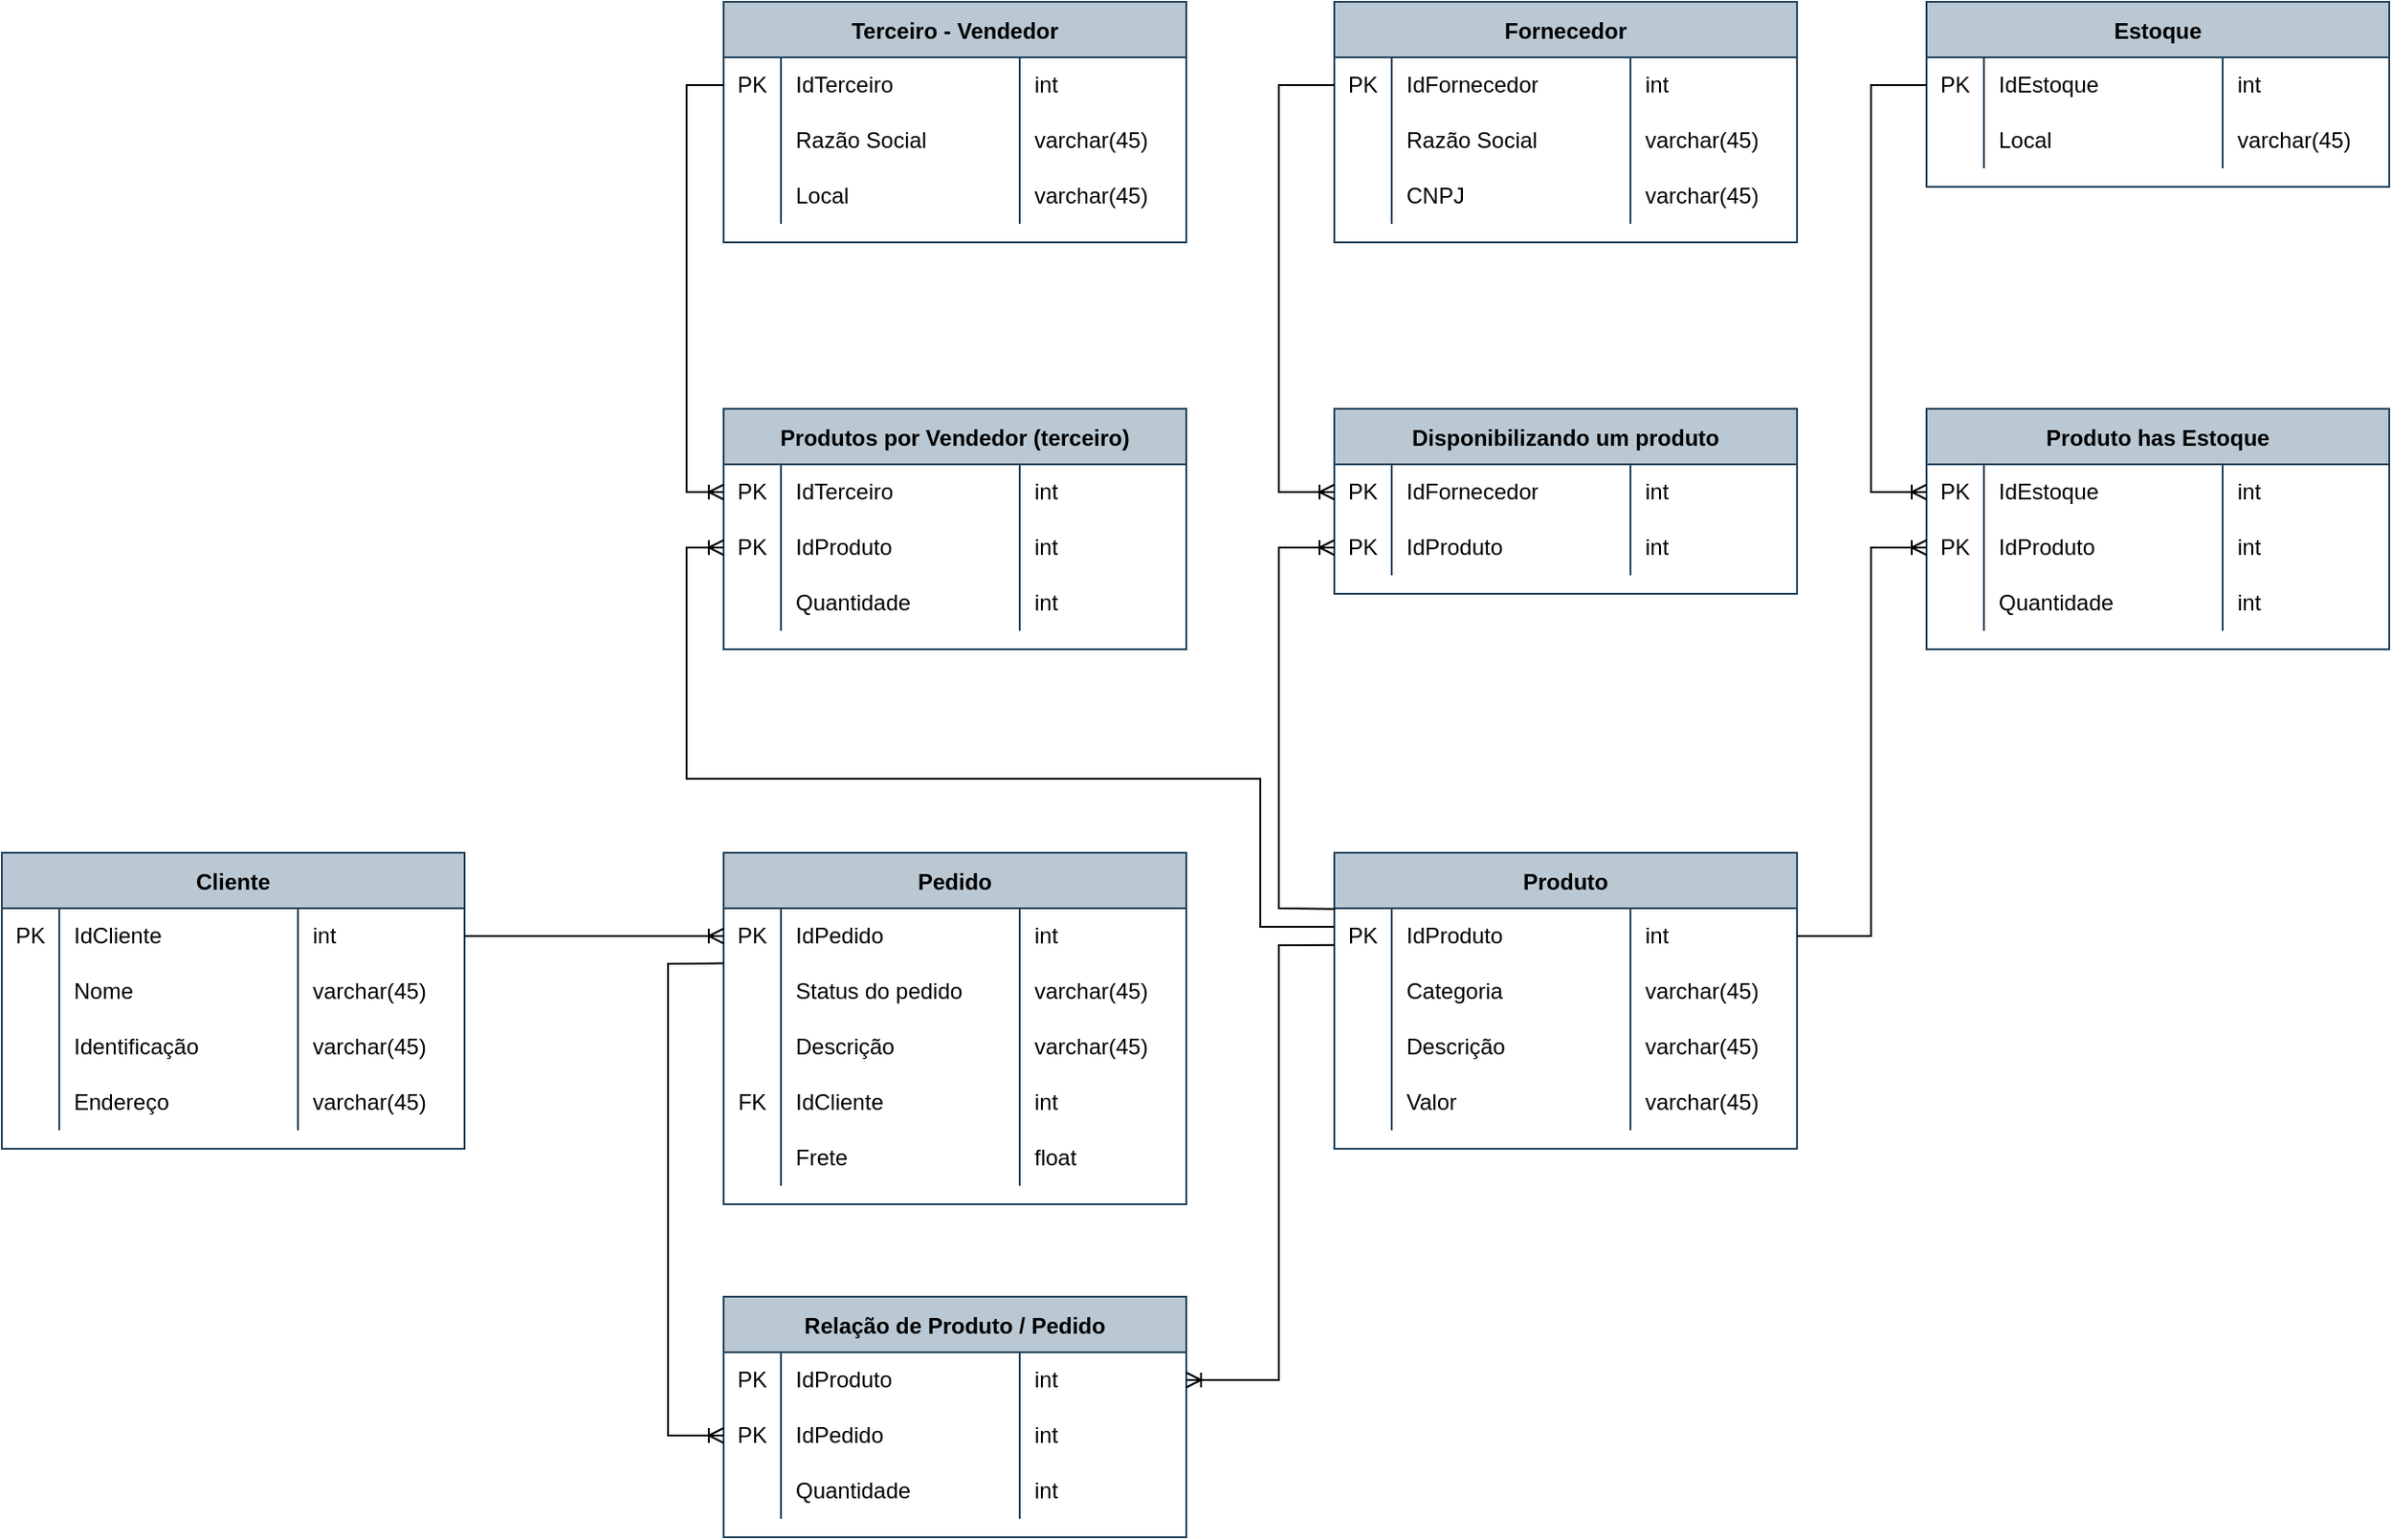 <mxfile version="16.6.2" type="device" pages="2"><diagram name="Modelo_01" id="9f46799a-70d6-7492-0946-bef42562c5a5"><mxGraphModel dx="3024" dy="1008" grid="1" gridSize="10" guides="1" tooltips="1" connect="1" arrows="1" fold="1" page="1" pageScale="1" pageWidth="1100" pageHeight="850" background="none" math="0" shadow="0"><root><mxCell id="0"/><mxCell id="1" parent="0"/><mxCell id="u-bBtjvKSIPKx3q42lsm-1" value="Terceiro - Vendedor" style="shape=table;startSize=30;container=1;collapsible=0;childLayout=tableLayout;fixedRows=1;rowLines=0;fontStyle=1;fillColor=#bac8d3;strokeColor=#23445d;" vertex="1" parent="1"><mxGeometry x="70" y="100" width="250" height="130" as="geometry"/></mxCell><mxCell id="u-bBtjvKSIPKx3q42lsm-2" value="" style="shape=tableRow;horizontal=0;startSize=0;swimlaneHead=0;swimlaneBody=0;top=0;left=0;bottom=0;right=0;collapsible=0;dropTarget=0;fillColor=none;points=[[0,0.5],[1,0.5]];portConstraint=eastwest;" vertex="1" parent="u-bBtjvKSIPKx3q42lsm-1"><mxGeometry y="30" width="250" height="30" as="geometry"/></mxCell><mxCell id="u-bBtjvKSIPKx3q42lsm-3" value="PK" style="shape=partialRectangle;html=1;whiteSpace=wrap;connectable=0;fillColor=none;top=0;left=0;bottom=0;right=0;overflow=hidden;pointerEvents=1;" vertex="1" parent="u-bBtjvKSIPKx3q42lsm-2"><mxGeometry width="31" height="30" as="geometry"><mxRectangle width="31" height="30" as="alternateBounds"/></mxGeometry></mxCell><mxCell id="u-bBtjvKSIPKx3q42lsm-4" value="IdTerceiro" style="shape=partialRectangle;html=1;whiteSpace=wrap;connectable=0;fillColor=none;top=0;left=0;bottom=0;right=0;align=left;spacingLeft=6;overflow=hidden;" vertex="1" parent="u-bBtjvKSIPKx3q42lsm-2"><mxGeometry x="31" width="129" height="30" as="geometry"><mxRectangle width="129" height="30" as="alternateBounds"/></mxGeometry></mxCell><mxCell id="u-bBtjvKSIPKx3q42lsm-11" value="int" style="shape=partialRectangle;html=1;whiteSpace=wrap;connectable=0;fillColor=none;top=0;left=0;bottom=0;right=0;align=left;spacingLeft=6;overflow=hidden;" vertex="1" parent="u-bBtjvKSIPKx3q42lsm-2"><mxGeometry x="160" width="90" height="30" as="geometry"><mxRectangle width="90" height="30" as="alternateBounds"/></mxGeometry></mxCell><mxCell id="u-bBtjvKSIPKx3q42lsm-5" value="" style="shape=tableRow;horizontal=0;startSize=0;swimlaneHead=0;swimlaneBody=0;top=0;left=0;bottom=0;right=0;collapsible=0;dropTarget=0;fillColor=none;points=[[0,0.5],[1,0.5]];portConstraint=eastwest;" vertex="1" parent="u-bBtjvKSIPKx3q42lsm-1"><mxGeometry y="60" width="250" height="30" as="geometry"/></mxCell><mxCell id="u-bBtjvKSIPKx3q42lsm-6" value="" style="shape=partialRectangle;html=1;whiteSpace=wrap;connectable=0;fillColor=none;top=0;left=0;bottom=0;right=0;overflow=hidden;" vertex="1" parent="u-bBtjvKSIPKx3q42lsm-5"><mxGeometry width="31" height="30" as="geometry"><mxRectangle width="31" height="30" as="alternateBounds"/></mxGeometry></mxCell><mxCell id="u-bBtjvKSIPKx3q42lsm-7" value="Razão Social" style="shape=partialRectangle;html=1;whiteSpace=wrap;connectable=0;fillColor=none;top=0;left=0;bottom=0;right=0;align=left;spacingLeft=6;overflow=hidden;" vertex="1" parent="u-bBtjvKSIPKx3q42lsm-5"><mxGeometry x="31" width="129" height="30" as="geometry"><mxRectangle width="129" height="30" as="alternateBounds"/></mxGeometry></mxCell><mxCell id="u-bBtjvKSIPKx3q42lsm-12" value="varchar(45)" style="shape=partialRectangle;html=1;whiteSpace=wrap;connectable=0;fillColor=none;top=0;left=0;bottom=0;right=0;align=left;spacingLeft=6;overflow=hidden;" vertex="1" parent="u-bBtjvKSIPKx3q42lsm-5"><mxGeometry x="160" width="90" height="30" as="geometry"><mxRectangle width="90" height="30" as="alternateBounds"/></mxGeometry></mxCell><mxCell id="u-bBtjvKSIPKx3q42lsm-8" value="" style="shape=tableRow;horizontal=0;startSize=0;swimlaneHead=0;swimlaneBody=0;top=0;left=0;bottom=0;right=0;collapsible=0;dropTarget=0;fillColor=none;points=[[0,0.5],[1,0.5]];portConstraint=eastwest;" vertex="1" parent="u-bBtjvKSIPKx3q42lsm-1"><mxGeometry y="90" width="250" height="30" as="geometry"/></mxCell><mxCell id="u-bBtjvKSIPKx3q42lsm-9" value="" style="shape=partialRectangle;html=1;whiteSpace=wrap;connectable=0;fillColor=none;top=0;left=0;bottom=0;right=0;overflow=hidden;" vertex="1" parent="u-bBtjvKSIPKx3q42lsm-8"><mxGeometry width="31" height="30" as="geometry"><mxRectangle width="31" height="30" as="alternateBounds"/></mxGeometry></mxCell><mxCell id="u-bBtjvKSIPKx3q42lsm-10" value="Local" style="shape=partialRectangle;html=1;whiteSpace=wrap;connectable=0;fillColor=none;top=0;left=0;bottom=0;right=0;align=left;spacingLeft=6;overflow=hidden;" vertex="1" parent="u-bBtjvKSIPKx3q42lsm-8"><mxGeometry x="31" width="129" height="30" as="geometry"><mxRectangle width="129" height="30" as="alternateBounds"/></mxGeometry></mxCell><mxCell id="u-bBtjvKSIPKx3q42lsm-13" value="&lt;span&gt;varchar(45)&lt;/span&gt;" style="shape=partialRectangle;html=1;whiteSpace=wrap;connectable=0;fillColor=none;top=0;left=0;bottom=0;right=0;align=left;spacingLeft=6;overflow=hidden;" vertex="1" parent="u-bBtjvKSIPKx3q42lsm-8"><mxGeometry x="160" width="90" height="30" as="geometry"><mxRectangle width="90" height="30" as="alternateBounds"/></mxGeometry></mxCell><mxCell id="u-bBtjvKSIPKx3q42lsm-14" value="Fornecedor" style="shape=table;startSize=30;container=1;collapsible=0;childLayout=tableLayout;fixedRows=1;rowLines=0;fontStyle=1;fillColor=#bac8d3;strokeColor=#23445d;" vertex="1" parent="1"><mxGeometry x="400" y="100" width="250" height="130" as="geometry"/></mxCell><mxCell id="u-bBtjvKSIPKx3q42lsm-15" value="" style="shape=tableRow;horizontal=0;startSize=0;swimlaneHead=0;swimlaneBody=0;top=0;left=0;bottom=0;right=0;collapsible=0;dropTarget=0;fillColor=none;points=[[0,0.5],[1,0.5]];portConstraint=eastwest;" vertex="1" parent="u-bBtjvKSIPKx3q42lsm-14"><mxGeometry y="30" width="250" height="30" as="geometry"/></mxCell><mxCell id="u-bBtjvKSIPKx3q42lsm-16" value="PK" style="shape=partialRectangle;html=1;whiteSpace=wrap;connectable=0;fillColor=none;top=0;left=0;bottom=0;right=0;overflow=hidden;pointerEvents=1;" vertex="1" parent="u-bBtjvKSIPKx3q42lsm-15"><mxGeometry width="31" height="30" as="geometry"><mxRectangle width="31" height="30" as="alternateBounds"/></mxGeometry></mxCell><mxCell id="u-bBtjvKSIPKx3q42lsm-17" value="IdFornecedor" style="shape=partialRectangle;html=1;whiteSpace=wrap;connectable=0;fillColor=none;top=0;left=0;bottom=0;right=0;align=left;spacingLeft=6;overflow=hidden;" vertex="1" parent="u-bBtjvKSIPKx3q42lsm-15"><mxGeometry x="31" width="129" height="30" as="geometry"><mxRectangle width="129" height="30" as="alternateBounds"/></mxGeometry></mxCell><mxCell id="u-bBtjvKSIPKx3q42lsm-18" value="int" style="shape=partialRectangle;html=1;whiteSpace=wrap;connectable=0;fillColor=none;top=0;left=0;bottom=0;right=0;align=left;spacingLeft=6;overflow=hidden;" vertex="1" parent="u-bBtjvKSIPKx3q42lsm-15"><mxGeometry x="160" width="90" height="30" as="geometry"><mxRectangle width="90" height="30" as="alternateBounds"/></mxGeometry></mxCell><mxCell id="u-bBtjvKSIPKx3q42lsm-19" value="" style="shape=tableRow;horizontal=0;startSize=0;swimlaneHead=0;swimlaneBody=0;top=0;left=0;bottom=0;right=0;collapsible=0;dropTarget=0;fillColor=none;points=[[0,0.5],[1,0.5]];portConstraint=eastwest;" vertex="1" parent="u-bBtjvKSIPKx3q42lsm-14"><mxGeometry y="60" width="250" height="30" as="geometry"/></mxCell><mxCell id="u-bBtjvKSIPKx3q42lsm-20" value="" style="shape=partialRectangle;html=1;whiteSpace=wrap;connectable=0;fillColor=none;top=0;left=0;bottom=0;right=0;overflow=hidden;" vertex="1" parent="u-bBtjvKSIPKx3q42lsm-19"><mxGeometry width="31" height="30" as="geometry"><mxRectangle width="31" height="30" as="alternateBounds"/></mxGeometry></mxCell><mxCell id="u-bBtjvKSIPKx3q42lsm-21" value="Razão Social" style="shape=partialRectangle;html=1;whiteSpace=wrap;connectable=0;fillColor=none;top=0;left=0;bottom=0;right=0;align=left;spacingLeft=6;overflow=hidden;" vertex="1" parent="u-bBtjvKSIPKx3q42lsm-19"><mxGeometry x="31" width="129" height="30" as="geometry"><mxRectangle width="129" height="30" as="alternateBounds"/></mxGeometry></mxCell><mxCell id="u-bBtjvKSIPKx3q42lsm-22" value="varchar(45)" style="shape=partialRectangle;html=1;whiteSpace=wrap;connectable=0;fillColor=none;top=0;left=0;bottom=0;right=0;align=left;spacingLeft=6;overflow=hidden;" vertex="1" parent="u-bBtjvKSIPKx3q42lsm-19"><mxGeometry x="160" width="90" height="30" as="geometry"><mxRectangle width="90" height="30" as="alternateBounds"/></mxGeometry></mxCell><mxCell id="u-bBtjvKSIPKx3q42lsm-23" value="" style="shape=tableRow;horizontal=0;startSize=0;swimlaneHead=0;swimlaneBody=0;top=0;left=0;bottom=0;right=0;collapsible=0;dropTarget=0;fillColor=none;points=[[0,0.5],[1,0.5]];portConstraint=eastwest;" vertex="1" parent="u-bBtjvKSIPKx3q42lsm-14"><mxGeometry y="90" width="250" height="30" as="geometry"/></mxCell><mxCell id="u-bBtjvKSIPKx3q42lsm-24" value="" style="shape=partialRectangle;html=1;whiteSpace=wrap;connectable=0;fillColor=none;top=0;left=0;bottom=0;right=0;overflow=hidden;" vertex="1" parent="u-bBtjvKSIPKx3q42lsm-23"><mxGeometry width="31" height="30" as="geometry"><mxRectangle width="31" height="30" as="alternateBounds"/></mxGeometry></mxCell><mxCell id="u-bBtjvKSIPKx3q42lsm-25" value="CNPJ" style="shape=partialRectangle;html=1;whiteSpace=wrap;connectable=0;fillColor=none;top=0;left=0;bottom=0;right=0;align=left;spacingLeft=6;overflow=hidden;" vertex="1" parent="u-bBtjvKSIPKx3q42lsm-23"><mxGeometry x="31" width="129" height="30" as="geometry"><mxRectangle width="129" height="30" as="alternateBounds"/></mxGeometry></mxCell><mxCell id="u-bBtjvKSIPKx3q42lsm-26" value="&lt;span&gt;varchar(45)&lt;/span&gt;" style="shape=partialRectangle;html=1;whiteSpace=wrap;connectable=0;fillColor=none;top=0;left=0;bottom=0;right=0;align=left;spacingLeft=6;overflow=hidden;" vertex="1" parent="u-bBtjvKSIPKx3q42lsm-23"><mxGeometry x="160" width="90" height="30" as="geometry"><mxRectangle width="90" height="30" as="alternateBounds"/></mxGeometry></mxCell><mxCell id="u-bBtjvKSIPKx3q42lsm-27" value="Estoque" style="shape=table;startSize=30;container=1;collapsible=0;childLayout=tableLayout;fixedRows=1;rowLines=0;fontStyle=1;fillColor=#bac8d3;strokeColor=#23445d;" vertex="1" parent="1"><mxGeometry x="720" y="100" width="250" height="100" as="geometry"/></mxCell><mxCell id="u-bBtjvKSIPKx3q42lsm-28" value="" style="shape=tableRow;horizontal=0;startSize=0;swimlaneHead=0;swimlaneBody=0;top=0;left=0;bottom=0;right=0;collapsible=0;dropTarget=0;fillColor=none;points=[[0,0.5],[1,0.5]];portConstraint=eastwest;" vertex="1" parent="u-bBtjvKSIPKx3q42lsm-27"><mxGeometry y="30" width="250" height="30" as="geometry"/></mxCell><mxCell id="u-bBtjvKSIPKx3q42lsm-29" value="PK" style="shape=partialRectangle;html=1;whiteSpace=wrap;connectable=0;fillColor=none;top=0;left=0;bottom=0;right=0;overflow=hidden;pointerEvents=1;" vertex="1" parent="u-bBtjvKSIPKx3q42lsm-28"><mxGeometry width="31" height="30" as="geometry"><mxRectangle width="31" height="30" as="alternateBounds"/></mxGeometry></mxCell><mxCell id="u-bBtjvKSIPKx3q42lsm-30" value="IdEstoque" style="shape=partialRectangle;html=1;whiteSpace=wrap;connectable=0;fillColor=none;top=0;left=0;bottom=0;right=0;align=left;spacingLeft=6;overflow=hidden;" vertex="1" parent="u-bBtjvKSIPKx3q42lsm-28"><mxGeometry x="31" width="129" height="30" as="geometry"><mxRectangle width="129" height="30" as="alternateBounds"/></mxGeometry></mxCell><mxCell id="u-bBtjvKSIPKx3q42lsm-31" value="int" style="shape=partialRectangle;html=1;whiteSpace=wrap;connectable=0;fillColor=none;top=0;left=0;bottom=0;right=0;align=left;spacingLeft=6;overflow=hidden;" vertex="1" parent="u-bBtjvKSIPKx3q42lsm-28"><mxGeometry x="160" width="90" height="30" as="geometry"><mxRectangle width="90" height="30" as="alternateBounds"/></mxGeometry></mxCell><mxCell id="u-bBtjvKSIPKx3q42lsm-32" value="" style="shape=tableRow;horizontal=0;startSize=0;swimlaneHead=0;swimlaneBody=0;top=0;left=0;bottom=0;right=0;collapsible=0;dropTarget=0;fillColor=none;points=[[0,0.5],[1,0.5]];portConstraint=eastwest;" vertex="1" parent="u-bBtjvKSIPKx3q42lsm-27"><mxGeometry y="60" width="250" height="30" as="geometry"/></mxCell><mxCell id="u-bBtjvKSIPKx3q42lsm-33" value="" style="shape=partialRectangle;html=1;whiteSpace=wrap;connectable=0;fillColor=none;top=0;left=0;bottom=0;right=0;overflow=hidden;" vertex="1" parent="u-bBtjvKSIPKx3q42lsm-32"><mxGeometry width="31" height="30" as="geometry"><mxRectangle width="31" height="30" as="alternateBounds"/></mxGeometry></mxCell><mxCell id="u-bBtjvKSIPKx3q42lsm-34" value="Local" style="shape=partialRectangle;html=1;whiteSpace=wrap;connectable=0;fillColor=none;top=0;left=0;bottom=0;right=0;align=left;spacingLeft=6;overflow=hidden;" vertex="1" parent="u-bBtjvKSIPKx3q42lsm-32"><mxGeometry x="31" width="129" height="30" as="geometry"><mxRectangle width="129" height="30" as="alternateBounds"/></mxGeometry></mxCell><mxCell id="u-bBtjvKSIPKx3q42lsm-35" value="varchar(45)" style="shape=partialRectangle;html=1;whiteSpace=wrap;connectable=0;fillColor=none;top=0;left=0;bottom=0;right=0;align=left;spacingLeft=6;overflow=hidden;" vertex="1" parent="u-bBtjvKSIPKx3q42lsm-32"><mxGeometry x="160" width="90" height="30" as="geometry"><mxRectangle width="90" height="30" as="alternateBounds"/></mxGeometry></mxCell><mxCell id="u-bBtjvKSIPKx3q42lsm-40" value="Produto" style="shape=table;startSize=30;container=1;collapsible=0;childLayout=tableLayout;fixedRows=1;rowLines=0;fontStyle=1;fillColor=#bac8d3;strokeColor=#23445d;" vertex="1" parent="1"><mxGeometry x="400" y="560" width="250" height="160" as="geometry"/></mxCell><mxCell id="u-bBtjvKSIPKx3q42lsm-41" value="" style="shape=tableRow;horizontal=0;startSize=0;swimlaneHead=0;swimlaneBody=0;top=0;left=0;bottom=0;right=0;collapsible=0;dropTarget=0;fillColor=none;points=[[0,0.5],[1,0.5]];portConstraint=eastwest;" vertex="1" parent="u-bBtjvKSIPKx3q42lsm-40"><mxGeometry y="30" width="250" height="30" as="geometry"/></mxCell><mxCell id="u-bBtjvKSIPKx3q42lsm-42" value="PK" style="shape=partialRectangle;html=1;whiteSpace=wrap;connectable=0;fillColor=none;top=0;left=0;bottom=0;right=0;overflow=hidden;pointerEvents=1;" vertex="1" parent="u-bBtjvKSIPKx3q42lsm-41"><mxGeometry width="31" height="30" as="geometry"><mxRectangle width="31" height="30" as="alternateBounds"/></mxGeometry></mxCell><mxCell id="u-bBtjvKSIPKx3q42lsm-43" value="IdProduto" style="shape=partialRectangle;html=1;whiteSpace=wrap;connectable=0;fillColor=none;top=0;left=0;bottom=0;right=0;align=left;spacingLeft=6;overflow=hidden;" vertex="1" parent="u-bBtjvKSIPKx3q42lsm-41"><mxGeometry x="31" width="129" height="30" as="geometry"><mxRectangle width="129" height="30" as="alternateBounds"/></mxGeometry></mxCell><mxCell id="u-bBtjvKSIPKx3q42lsm-44" value="int" style="shape=partialRectangle;html=1;whiteSpace=wrap;connectable=0;fillColor=none;top=0;left=0;bottom=0;right=0;align=left;spacingLeft=6;overflow=hidden;" vertex="1" parent="u-bBtjvKSIPKx3q42lsm-41"><mxGeometry x="160" width="90" height="30" as="geometry"><mxRectangle width="90" height="30" as="alternateBounds"/></mxGeometry></mxCell><mxCell id="u-bBtjvKSIPKx3q42lsm-45" value="" style="shape=tableRow;horizontal=0;startSize=0;swimlaneHead=0;swimlaneBody=0;top=0;left=0;bottom=0;right=0;collapsible=0;dropTarget=0;fillColor=none;points=[[0,0.5],[1,0.5]];portConstraint=eastwest;" vertex="1" parent="u-bBtjvKSIPKx3q42lsm-40"><mxGeometry y="60" width="250" height="30" as="geometry"/></mxCell><mxCell id="u-bBtjvKSIPKx3q42lsm-46" value="" style="shape=partialRectangle;html=1;whiteSpace=wrap;connectable=0;fillColor=none;top=0;left=0;bottom=0;right=0;overflow=hidden;" vertex="1" parent="u-bBtjvKSIPKx3q42lsm-45"><mxGeometry width="31" height="30" as="geometry"><mxRectangle width="31" height="30" as="alternateBounds"/></mxGeometry></mxCell><mxCell id="u-bBtjvKSIPKx3q42lsm-47" value="Categoria" style="shape=partialRectangle;html=1;whiteSpace=wrap;connectable=0;fillColor=none;top=0;left=0;bottom=0;right=0;align=left;spacingLeft=6;overflow=hidden;" vertex="1" parent="u-bBtjvKSIPKx3q42lsm-45"><mxGeometry x="31" width="129" height="30" as="geometry"><mxRectangle width="129" height="30" as="alternateBounds"/></mxGeometry></mxCell><mxCell id="u-bBtjvKSIPKx3q42lsm-48" value="varchar(45)" style="shape=partialRectangle;html=1;whiteSpace=wrap;connectable=0;fillColor=none;top=0;left=0;bottom=0;right=0;align=left;spacingLeft=6;overflow=hidden;" vertex="1" parent="u-bBtjvKSIPKx3q42lsm-45"><mxGeometry x="160" width="90" height="30" as="geometry"><mxRectangle width="90" height="30" as="alternateBounds"/></mxGeometry></mxCell><mxCell id="u-bBtjvKSIPKx3q42lsm-49" value="" style="shape=tableRow;horizontal=0;startSize=0;swimlaneHead=0;swimlaneBody=0;top=0;left=0;bottom=0;right=0;collapsible=0;dropTarget=0;fillColor=none;points=[[0,0.5],[1,0.5]];portConstraint=eastwest;" vertex="1" parent="u-bBtjvKSIPKx3q42lsm-40"><mxGeometry y="90" width="250" height="30" as="geometry"/></mxCell><mxCell id="u-bBtjvKSIPKx3q42lsm-50" value="" style="shape=partialRectangle;html=1;whiteSpace=wrap;connectable=0;fillColor=none;top=0;left=0;bottom=0;right=0;overflow=hidden;" vertex="1" parent="u-bBtjvKSIPKx3q42lsm-49"><mxGeometry width="31" height="30" as="geometry"><mxRectangle width="31" height="30" as="alternateBounds"/></mxGeometry></mxCell><mxCell id="u-bBtjvKSIPKx3q42lsm-51" value="Descrição" style="shape=partialRectangle;html=1;whiteSpace=wrap;connectable=0;fillColor=none;top=0;left=0;bottom=0;right=0;align=left;spacingLeft=6;overflow=hidden;" vertex="1" parent="u-bBtjvKSIPKx3q42lsm-49"><mxGeometry x="31" width="129" height="30" as="geometry"><mxRectangle width="129" height="30" as="alternateBounds"/></mxGeometry></mxCell><mxCell id="u-bBtjvKSIPKx3q42lsm-52" value="&lt;span&gt;varchar(45)&lt;/span&gt;" style="shape=partialRectangle;html=1;whiteSpace=wrap;connectable=0;fillColor=none;top=0;left=0;bottom=0;right=0;align=left;spacingLeft=6;overflow=hidden;" vertex="1" parent="u-bBtjvKSIPKx3q42lsm-49"><mxGeometry x="160" width="90" height="30" as="geometry"><mxRectangle width="90" height="30" as="alternateBounds"/></mxGeometry></mxCell><mxCell id="u-bBtjvKSIPKx3q42lsm-100" style="shape=tableRow;horizontal=0;startSize=0;swimlaneHead=0;swimlaneBody=0;top=0;left=0;bottom=0;right=0;collapsible=0;dropTarget=0;fillColor=none;points=[[0,0.5],[1,0.5]];portConstraint=eastwest;" vertex="1" parent="u-bBtjvKSIPKx3q42lsm-40"><mxGeometry y="120" width="250" height="30" as="geometry"/></mxCell><mxCell id="u-bBtjvKSIPKx3q42lsm-101" value="" style="shape=partialRectangle;html=1;whiteSpace=wrap;connectable=0;fillColor=none;top=0;left=0;bottom=0;right=0;overflow=hidden;" vertex="1" parent="u-bBtjvKSIPKx3q42lsm-100"><mxGeometry width="31" height="30" as="geometry"><mxRectangle width="31" height="30" as="alternateBounds"/></mxGeometry></mxCell><mxCell id="u-bBtjvKSIPKx3q42lsm-102" value="Valor" style="shape=partialRectangle;html=1;whiteSpace=wrap;connectable=0;fillColor=none;top=0;left=0;bottom=0;right=0;align=left;spacingLeft=6;overflow=hidden;" vertex="1" parent="u-bBtjvKSIPKx3q42lsm-100"><mxGeometry x="31" width="129" height="30" as="geometry"><mxRectangle width="129" height="30" as="alternateBounds"/></mxGeometry></mxCell><mxCell id="u-bBtjvKSIPKx3q42lsm-103" value="&lt;span&gt;varchar(45)&lt;/span&gt;" style="shape=partialRectangle;html=1;whiteSpace=wrap;connectable=0;fillColor=none;top=0;left=0;bottom=0;right=0;align=left;spacingLeft=6;overflow=hidden;" vertex="1" parent="u-bBtjvKSIPKx3q42lsm-100"><mxGeometry x="160" width="90" height="30" as="geometry"><mxRectangle width="90" height="30" as="alternateBounds"/></mxGeometry></mxCell><mxCell id="u-bBtjvKSIPKx3q42lsm-53" value="Cliente" style="shape=table;startSize=30;container=1;collapsible=0;childLayout=tableLayout;fixedRows=1;rowLines=0;fontStyle=1;fillColor=#bac8d3;strokeColor=#23445d;" vertex="1" parent="1"><mxGeometry x="-320" y="560" width="250" height="160" as="geometry"/></mxCell><mxCell id="u-bBtjvKSIPKx3q42lsm-54" value="" style="shape=tableRow;horizontal=0;startSize=0;swimlaneHead=0;swimlaneBody=0;top=0;left=0;bottom=0;right=0;collapsible=0;dropTarget=0;fillColor=none;points=[[0,0.5],[1,0.5]];portConstraint=eastwest;" vertex="1" parent="u-bBtjvKSIPKx3q42lsm-53"><mxGeometry y="30" width="250" height="30" as="geometry"/></mxCell><mxCell id="u-bBtjvKSIPKx3q42lsm-55" value="PK" style="shape=partialRectangle;html=1;whiteSpace=wrap;connectable=0;fillColor=none;top=0;left=0;bottom=0;right=0;overflow=hidden;pointerEvents=1;" vertex="1" parent="u-bBtjvKSIPKx3q42lsm-54"><mxGeometry width="31" height="30" as="geometry"><mxRectangle width="31" height="30" as="alternateBounds"/></mxGeometry></mxCell><mxCell id="u-bBtjvKSIPKx3q42lsm-56" value="IdCliente" style="shape=partialRectangle;html=1;whiteSpace=wrap;connectable=0;fillColor=none;top=0;left=0;bottom=0;right=0;align=left;spacingLeft=6;overflow=hidden;" vertex="1" parent="u-bBtjvKSIPKx3q42lsm-54"><mxGeometry x="31" width="129" height="30" as="geometry"><mxRectangle width="129" height="30" as="alternateBounds"/></mxGeometry></mxCell><mxCell id="u-bBtjvKSIPKx3q42lsm-57" value="int" style="shape=partialRectangle;html=1;whiteSpace=wrap;connectable=0;fillColor=none;top=0;left=0;bottom=0;right=0;align=left;spacingLeft=6;overflow=hidden;" vertex="1" parent="u-bBtjvKSIPKx3q42lsm-54"><mxGeometry x="160" width="90" height="30" as="geometry"><mxRectangle width="90" height="30" as="alternateBounds"/></mxGeometry></mxCell><mxCell id="u-bBtjvKSIPKx3q42lsm-58" value="" style="shape=tableRow;horizontal=0;startSize=0;swimlaneHead=0;swimlaneBody=0;top=0;left=0;bottom=0;right=0;collapsible=0;dropTarget=0;fillColor=none;points=[[0,0.5],[1,0.5]];portConstraint=eastwest;" vertex="1" parent="u-bBtjvKSIPKx3q42lsm-53"><mxGeometry y="60" width="250" height="30" as="geometry"/></mxCell><mxCell id="u-bBtjvKSIPKx3q42lsm-59" value="" style="shape=partialRectangle;html=1;whiteSpace=wrap;connectable=0;fillColor=none;top=0;left=0;bottom=0;right=0;overflow=hidden;" vertex="1" parent="u-bBtjvKSIPKx3q42lsm-58"><mxGeometry width="31" height="30" as="geometry"><mxRectangle width="31" height="30" as="alternateBounds"/></mxGeometry></mxCell><mxCell id="u-bBtjvKSIPKx3q42lsm-60" value="Nome" style="shape=partialRectangle;html=1;whiteSpace=wrap;connectable=0;fillColor=none;top=0;left=0;bottom=0;right=0;align=left;spacingLeft=6;overflow=hidden;" vertex="1" parent="u-bBtjvKSIPKx3q42lsm-58"><mxGeometry x="31" width="129" height="30" as="geometry"><mxRectangle width="129" height="30" as="alternateBounds"/></mxGeometry></mxCell><mxCell id="u-bBtjvKSIPKx3q42lsm-61" value="varchar(45)" style="shape=partialRectangle;html=1;whiteSpace=wrap;connectable=0;fillColor=none;top=0;left=0;bottom=0;right=0;align=left;spacingLeft=6;overflow=hidden;" vertex="1" parent="u-bBtjvKSIPKx3q42lsm-58"><mxGeometry x="160" width="90" height="30" as="geometry"><mxRectangle width="90" height="30" as="alternateBounds"/></mxGeometry></mxCell><mxCell id="u-bBtjvKSIPKx3q42lsm-66" value="" style="shape=tableRow;horizontal=0;startSize=0;swimlaneHead=0;swimlaneBody=0;top=0;left=0;bottom=0;right=0;collapsible=0;dropTarget=0;fillColor=none;points=[[0,0.5],[1,0.5]];portConstraint=eastwest;" vertex="1" parent="u-bBtjvKSIPKx3q42lsm-53"><mxGeometry y="90" width="250" height="30" as="geometry"/></mxCell><mxCell id="u-bBtjvKSIPKx3q42lsm-67" value="" style="shape=partialRectangle;html=1;whiteSpace=wrap;connectable=0;fillColor=none;top=0;left=0;bottom=0;right=0;overflow=hidden;" vertex="1" parent="u-bBtjvKSIPKx3q42lsm-66"><mxGeometry width="31" height="30" as="geometry"><mxRectangle width="31" height="30" as="alternateBounds"/></mxGeometry></mxCell><mxCell id="u-bBtjvKSIPKx3q42lsm-68" value="Identificação" style="shape=partialRectangle;html=1;whiteSpace=wrap;connectable=0;fillColor=none;top=0;left=0;bottom=0;right=0;align=left;spacingLeft=6;overflow=hidden;" vertex="1" parent="u-bBtjvKSIPKx3q42lsm-66"><mxGeometry x="31" width="129" height="30" as="geometry"><mxRectangle width="129" height="30" as="alternateBounds"/></mxGeometry></mxCell><mxCell id="u-bBtjvKSIPKx3q42lsm-69" value="&lt;span&gt;varchar(45)&lt;/span&gt;" style="shape=partialRectangle;html=1;whiteSpace=wrap;connectable=0;fillColor=none;top=0;left=0;bottom=0;right=0;align=left;spacingLeft=6;overflow=hidden;" vertex="1" parent="u-bBtjvKSIPKx3q42lsm-66"><mxGeometry x="160" width="90" height="30" as="geometry"><mxRectangle width="90" height="30" as="alternateBounds"/></mxGeometry></mxCell><mxCell id="u-bBtjvKSIPKx3q42lsm-62" value="" style="shape=tableRow;horizontal=0;startSize=0;swimlaneHead=0;swimlaneBody=0;top=0;left=0;bottom=0;right=0;collapsible=0;dropTarget=0;fillColor=none;points=[[0,0.5],[1,0.5]];portConstraint=eastwest;" vertex="1" parent="u-bBtjvKSIPKx3q42lsm-53"><mxGeometry y="120" width="250" height="30" as="geometry"/></mxCell><mxCell id="u-bBtjvKSIPKx3q42lsm-63" value="" style="shape=partialRectangle;html=1;whiteSpace=wrap;connectable=0;fillColor=none;top=0;left=0;bottom=0;right=0;overflow=hidden;" vertex="1" parent="u-bBtjvKSIPKx3q42lsm-62"><mxGeometry width="31" height="30" as="geometry"><mxRectangle width="31" height="30" as="alternateBounds"/></mxGeometry></mxCell><mxCell id="u-bBtjvKSIPKx3q42lsm-64" value="Endereço" style="shape=partialRectangle;html=1;whiteSpace=wrap;connectable=0;fillColor=none;top=0;left=0;bottom=0;right=0;align=left;spacingLeft=6;overflow=hidden;" vertex="1" parent="u-bBtjvKSIPKx3q42lsm-62"><mxGeometry x="31" width="129" height="30" as="geometry"><mxRectangle width="129" height="30" as="alternateBounds"/></mxGeometry></mxCell><mxCell id="u-bBtjvKSIPKx3q42lsm-65" value="&lt;span&gt;varchar(45)&lt;/span&gt;" style="shape=partialRectangle;html=1;whiteSpace=wrap;connectable=0;fillColor=none;top=0;left=0;bottom=0;right=0;align=left;spacingLeft=6;overflow=hidden;" vertex="1" parent="u-bBtjvKSIPKx3q42lsm-62"><mxGeometry x="160" width="90" height="30" as="geometry"><mxRectangle width="90" height="30" as="alternateBounds"/></mxGeometry></mxCell><mxCell id="u-bBtjvKSIPKx3q42lsm-70" value="Pedido" style="shape=table;startSize=30;container=1;collapsible=0;childLayout=tableLayout;fixedRows=1;rowLines=0;fontStyle=1;fillColor=#bac8d3;strokeColor=#23445d;" vertex="1" parent="1"><mxGeometry x="70" y="560" width="250" height="190" as="geometry"/></mxCell><mxCell id="u-bBtjvKSIPKx3q42lsm-71" value="" style="shape=tableRow;horizontal=0;startSize=0;swimlaneHead=0;swimlaneBody=0;top=0;left=0;bottom=0;right=0;collapsible=0;dropTarget=0;fillColor=none;points=[[0,0.5],[1,0.5]];portConstraint=eastwest;" vertex="1" parent="u-bBtjvKSIPKx3q42lsm-70"><mxGeometry y="30" width="250" height="30" as="geometry"/></mxCell><mxCell id="u-bBtjvKSIPKx3q42lsm-72" value="PK" style="shape=partialRectangle;html=1;whiteSpace=wrap;connectable=0;fillColor=none;top=0;left=0;bottom=0;right=0;overflow=hidden;pointerEvents=1;" vertex="1" parent="u-bBtjvKSIPKx3q42lsm-71"><mxGeometry width="31" height="30" as="geometry"><mxRectangle width="31" height="30" as="alternateBounds"/></mxGeometry></mxCell><mxCell id="u-bBtjvKSIPKx3q42lsm-73" value="IdPedido" style="shape=partialRectangle;html=1;whiteSpace=wrap;connectable=0;fillColor=none;top=0;left=0;bottom=0;right=0;align=left;spacingLeft=6;overflow=hidden;" vertex="1" parent="u-bBtjvKSIPKx3q42lsm-71"><mxGeometry x="31" width="129" height="30" as="geometry"><mxRectangle width="129" height="30" as="alternateBounds"/></mxGeometry></mxCell><mxCell id="u-bBtjvKSIPKx3q42lsm-74" value="int" style="shape=partialRectangle;html=1;whiteSpace=wrap;connectable=0;fillColor=none;top=0;left=0;bottom=0;right=0;align=left;spacingLeft=6;overflow=hidden;" vertex="1" parent="u-bBtjvKSIPKx3q42lsm-71"><mxGeometry x="160" width="90" height="30" as="geometry"><mxRectangle width="90" height="30" as="alternateBounds"/></mxGeometry></mxCell><mxCell id="u-bBtjvKSIPKx3q42lsm-75" value="" style="shape=tableRow;horizontal=0;startSize=0;swimlaneHead=0;swimlaneBody=0;top=0;left=0;bottom=0;right=0;collapsible=0;dropTarget=0;fillColor=none;points=[[0,0.5],[1,0.5]];portConstraint=eastwest;" vertex="1" parent="u-bBtjvKSIPKx3q42lsm-70"><mxGeometry y="60" width="250" height="30" as="geometry"/></mxCell><mxCell id="u-bBtjvKSIPKx3q42lsm-76" value="" style="shape=partialRectangle;html=1;whiteSpace=wrap;connectable=0;fillColor=none;top=0;left=0;bottom=0;right=0;overflow=hidden;" vertex="1" parent="u-bBtjvKSIPKx3q42lsm-75"><mxGeometry width="31" height="30" as="geometry"><mxRectangle width="31" height="30" as="alternateBounds"/></mxGeometry></mxCell><mxCell id="u-bBtjvKSIPKx3q42lsm-77" value="Status do pedido" style="shape=partialRectangle;html=1;whiteSpace=wrap;connectable=0;fillColor=none;top=0;left=0;bottom=0;right=0;align=left;spacingLeft=6;overflow=hidden;" vertex="1" parent="u-bBtjvKSIPKx3q42lsm-75"><mxGeometry x="31" width="129" height="30" as="geometry"><mxRectangle width="129" height="30" as="alternateBounds"/></mxGeometry></mxCell><mxCell id="u-bBtjvKSIPKx3q42lsm-78" value="varchar(45)" style="shape=partialRectangle;html=1;whiteSpace=wrap;connectable=0;fillColor=none;top=0;left=0;bottom=0;right=0;align=left;spacingLeft=6;overflow=hidden;" vertex="1" parent="u-bBtjvKSIPKx3q42lsm-75"><mxGeometry x="160" width="90" height="30" as="geometry"><mxRectangle width="90" height="30" as="alternateBounds"/></mxGeometry></mxCell><mxCell id="u-bBtjvKSIPKx3q42lsm-79" value="" style="shape=tableRow;horizontal=0;startSize=0;swimlaneHead=0;swimlaneBody=0;top=0;left=0;bottom=0;right=0;collapsible=0;dropTarget=0;fillColor=none;points=[[0,0.5],[1,0.5]];portConstraint=eastwest;" vertex="1" parent="u-bBtjvKSIPKx3q42lsm-70"><mxGeometry y="90" width="250" height="30" as="geometry"/></mxCell><mxCell id="u-bBtjvKSIPKx3q42lsm-80" value="" style="shape=partialRectangle;html=1;whiteSpace=wrap;connectable=0;fillColor=none;top=0;left=0;bottom=0;right=0;overflow=hidden;" vertex="1" parent="u-bBtjvKSIPKx3q42lsm-79"><mxGeometry width="31" height="30" as="geometry"><mxRectangle width="31" height="30" as="alternateBounds"/></mxGeometry></mxCell><mxCell id="u-bBtjvKSIPKx3q42lsm-81" value="Descrição" style="shape=partialRectangle;html=1;whiteSpace=wrap;connectable=0;fillColor=none;top=0;left=0;bottom=0;right=0;align=left;spacingLeft=6;overflow=hidden;" vertex="1" parent="u-bBtjvKSIPKx3q42lsm-79"><mxGeometry x="31" width="129" height="30" as="geometry"><mxRectangle width="129" height="30" as="alternateBounds"/></mxGeometry></mxCell><mxCell id="u-bBtjvKSIPKx3q42lsm-82" value="&lt;span&gt;varchar(45)&lt;/span&gt;" style="shape=partialRectangle;html=1;whiteSpace=wrap;connectable=0;fillColor=none;top=0;left=0;bottom=0;right=0;align=left;spacingLeft=6;overflow=hidden;" vertex="1" parent="u-bBtjvKSIPKx3q42lsm-79"><mxGeometry x="160" width="90" height="30" as="geometry"><mxRectangle width="90" height="30" as="alternateBounds"/></mxGeometry></mxCell><mxCell id="u-bBtjvKSIPKx3q42lsm-128" style="shape=tableRow;horizontal=0;startSize=0;swimlaneHead=0;swimlaneBody=0;top=0;left=0;bottom=0;right=0;collapsible=0;dropTarget=0;fillColor=none;points=[[0,0.5],[1,0.5]];portConstraint=eastwest;" vertex="1" parent="u-bBtjvKSIPKx3q42lsm-70"><mxGeometry y="120" width="250" height="30" as="geometry"/></mxCell><mxCell id="u-bBtjvKSIPKx3q42lsm-129" value="FK" style="shape=partialRectangle;html=1;whiteSpace=wrap;connectable=0;fillColor=none;top=0;left=0;bottom=0;right=0;overflow=hidden;" vertex="1" parent="u-bBtjvKSIPKx3q42lsm-128"><mxGeometry width="31" height="30" as="geometry"><mxRectangle width="31" height="30" as="alternateBounds"/></mxGeometry></mxCell><mxCell id="u-bBtjvKSIPKx3q42lsm-130" value="IdCliente" style="shape=partialRectangle;html=1;whiteSpace=wrap;connectable=0;fillColor=none;top=0;left=0;bottom=0;right=0;align=left;spacingLeft=6;overflow=hidden;" vertex="1" parent="u-bBtjvKSIPKx3q42lsm-128"><mxGeometry x="31" width="129" height="30" as="geometry"><mxRectangle width="129" height="30" as="alternateBounds"/></mxGeometry></mxCell><mxCell id="u-bBtjvKSIPKx3q42lsm-131" value="int" style="shape=partialRectangle;html=1;whiteSpace=wrap;connectable=0;fillColor=none;top=0;left=0;bottom=0;right=0;align=left;spacingLeft=6;overflow=hidden;" vertex="1" parent="u-bBtjvKSIPKx3q42lsm-128"><mxGeometry x="160" width="90" height="30" as="geometry"><mxRectangle width="90" height="30" as="alternateBounds"/></mxGeometry></mxCell><mxCell id="u-bBtjvKSIPKx3q42lsm-152" style="shape=tableRow;horizontal=0;startSize=0;swimlaneHead=0;swimlaneBody=0;top=0;left=0;bottom=0;right=0;collapsible=0;dropTarget=0;fillColor=none;points=[[0,0.5],[1,0.5]];portConstraint=eastwest;" vertex="1" parent="u-bBtjvKSIPKx3q42lsm-70"><mxGeometry y="150" width="250" height="30" as="geometry"/></mxCell><mxCell id="u-bBtjvKSIPKx3q42lsm-153" style="shape=partialRectangle;html=1;whiteSpace=wrap;connectable=0;fillColor=none;top=0;left=0;bottom=0;right=0;overflow=hidden;" vertex="1" parent="u-bBtjvKSIPKx3q42lsm-152"><mxGeometry width="31" height="30" as="geometry"><mxRectangle width="31" height="30" as="alternateBounds"/></mxGeometry></mxCell><mxCell id="u-bBtjvKSIPKx3q42lsm-154" value="Frete" style="shape=partialRectangle;html=1;whiteSpace=wrap;connectable=0;fillColor=none;top=0;left=0;bottom=0;right=0;align=left;spacingLeft=6;overflow=hidden;" vertex="1" parent="u-bBtjvKSIPKx3q42lsm-152"><mxGeometry x="31" width="129" height="30" as="geometry"><mxRectangle width="129" height="30" as="alternateBounds"/></mxGeometry></mxCell><mxCell id="u-bBtjvKSIPKx3q42lsm-155" value="float" style="shape=partialRectangle;html=1;whiteSpace=wrap;connectable=0;fillColor=none;top=0;left=0;bottom=0;right=0;align=left;spacingLeft=6;overflow=hidden;" vertex="1" parent="u-bBtjvKSIPKx3q42lsm-152"><mxGeometry x="160" width="90" height="30" as="geometry"><mxRectangle width="90" height="30" as="alternateBounds"/></mxGeometry></mxCell><mxCell id="u-bBtjvKSIPKx3q42lsm-104" value="Disponibilizando um produto" style="shape=table;startSize=30;container=1;collapsible=0;childLayout=tableLayout;fixedRows=1;rowLines=0;fontStyle=1;fillColor=#bac8d3;strokeColor=#23445d;" vertex="1" parent="1"><mxGeometry x="400" y="320" width="250" height="100" as="geometry"/></mxCell><mxCell id="u-bBtjvKSIPKx3q42lsm-105" value="" style="shape=tableRow;horizontal=0;startSize=0;swimlaneHead=0;swimlaneBody=0;top=0;left=0;bottom=0;right=0;collapsible=0;dropTarget=0;fillColor=none;points=[[0,0.5],[1,0.5]];portConstraint=eastwest;" vertex="1" parent="u-bBtjvKSIPKx3q42lsm-104"><mxGeometry y="30" width="250" height="30" as="geometry"/></mxCell><mxCell id="u-bBtjvKSIPKx3q42lsm-106" value="PK" style="shape=partialRectangle;html=1;whiteSpace=wrap;connectable=0;fillColor=none;top=0;left=0;bottom=0;right=0;overflow=hidden;pointerEvents=1;" vertex="1" parent="u-bBtjvKSIPKx3q42lsm-105"><mxGeometry width="31" height="30" as="geometry"><mxRectangle width="31" height="30" as="alternateBounds"/></mxGeometry></mxCell><mxCell id="u-bBtjvKSIPKx3q42lsm-107" value="IdFornecedor" style="shape=partialRectangle;html=1;whiteSpace=wrap;connectable=0;fillColor=none;top=0;left=0;bottom=0;right=0;align=left;spacingLeft=6;overflow=hidden;" vertex="1" parent="u-bBtjvKSIPKx3q42lsm-105"><mxGeometry x="31" width="129" height="30" as="geometry"><mxRectangle width="129" height="30" as="alternateBounds"/></mxGeometry></mxCell><mxCell id="u-bBtjvKSIPKx3q42lsm-108" value="int" style="shape=partialRectangle;html=1;whiteSpace=wrap;connectable=0;fillColor=none;top=0;left=0;bottom=0;right=0;align=left;spacingLeft=6;overflow=hidden;" vertex="1" parent="u-bBtjvKSIPKx3q42lsm-105"><mxGeometry x="160" width="90" height="30" as="geometry"><mxRectangle width="90" height="30" as="alternateBounds"/></mxGeometry></mxCell><mxCell id="u-bBtjvKSIPKx3q42lsm-109" value="" style="shape=tableRow;horizontal=0;startSize=0;swimlaneHead=0;swimlaneBody=0;top=0;left=0;bottom=0;right=0;collapsible=0;dropTarget=0;fillColor=none;points=[[0,0.5],[1,0.5]];portConstraint=eastwest;" vertex="1" parent="u-bBtjvKSIPKx3q42lsm-104"><mxGeometry y="60" width="250" height="30" as="geometry"/></mxCell><mxCell id="u-bBtjvKSIPKx3q42lsm-110" value="&lt;span&gt;PK&lt;/span&gt;" style="shape=partialRectangle;html=1;whiteSpace=wrap;connectable=0;fillColor=none;top=0;left=0;bottom=0;right=0;overflow=hidden;" vertex="1" parent="u-bBtjvKSIPKx3q42lsm-109"><mxGeometry width="31" height="30" as="geometry"><mxRectangle width="31" height="30" as="alternateBounds"/></mxGeometry></mxCell><mxCell id="u-bBtjvKSIPKx3q42lsm-111" value="IdProduto" style="shape=partialRectangle;html=1;whiteSpace=wrap;connectable=0;fillColor=none;top=0;left=0;bottom=0;right=0;align=left;spacingLeft=6;overflow=hidden;" vertex="1" parent="u-bBtjvKSIPKx3q42lsm-109"><mxGeometry x="31" width="129" height="30" as="geometry"><mxRectangle width="129" height="30" as="alternateBounds"/></mxGeometry></mxCell><mxCell id="u-bBtjvKSIPKx3q42lsm-112" value="int" style="shape=partialRectangle;html=1;whiteSpace=wrap;connectable=0;fillColor=none;top=0;left=0;bottom=0;right=0;align=left;spacingLeft=6;overflow=hidden;" vertex="1" parent="u-bBtjvKSIPKx3q42lsm-109"><mxGeometry x="160" width="90" height="30" as="geometry"><mxRectangle width="90" height="30" as="alternateBounds"/></mxGeometry></mxCell><mxCell id="u-bBtjvKSIPKx3q42lsm-115" value="" style="fontSize=12;html=1;endArrow=ERoneToMany;rounded=0;exitX=0;exitY=0.5;exitDx=0;exitDy=0;entryX=0;entryY=0.5;entryDx=0;entryDy=0;" edge="1" parent="1" source="u-bBtjvKSIPKx3q42lsm-15" target="u-bBtjvKSIPKx3q42lsm-105"><mxGeometry width="100" height="100" relative="1" as="geometry"><mxPoint x="360" y="260" as="sourcePoint"/><mxPoint x="450" y="260" as="targetPoint"/><Array as="points"><mxPoint x="370" y="145"/><mxPoint x="370" y="365"/></Array></mxGeometry></mxCell><mxCell id="u-bBtjvKSIPKx3q42lsm-116" value="" style="fontSize=12;html=1;endArrow=ERoneToMany;rounded=0;exitX=0.001;exitY=0.012;exitDx=0;exitDy=0;entryX=0;entryY=0.5;entryDx=0;entryDy=0;exitPerimeter=0;" edge="1" parent="1" source="u-bBtjvKSIPKx3q42lsm-41" target="u-bBtjvKSIPKx3q42lsm-109"><mxGeometry width="100" height="100" relative="1" as="geometry"><mxPoint x="220" y="520" as="sourcePoint"/><mxPoint x="220" y="740" as="targetPoint"/><Array as="points"><mxPoint x="370" y="590"/><mxPoint x="370" y="395"/></Array></mxGeometry></mxCell><mxCell id="u-bBtjvKSIPKx3q42lsm-117" value="Produto has Estoque" style="shape=table;startSize=30;container=1;collapsible=0;childLayout=tableLayout;fixedRows=1;rowLines=0;fontStyle=1;fillColor=#bac8d3;strokeColor=#23445d;" vertex="1" parent="1"><mxGeometry x="720" y="320" width="250" height="130" as="geometry"/></mxCell><mxCell id="u-bBtjvKSIPKx3q42lsm-118" value="" style="shape=tableRow;horizontal=0;startSize=0;swimlaneHead=0;swimlaneBody=0;top=0;left=0;bottom=0;right=0;collapsible=0;dropTarget=0;fillColor=none;points=[[0,0.5],[1,0.5]];portConstraint=eastwest;" vertex="1" parent="u-bBtjvKSIPKx3q42lsm-117"><mxGeometry y="30" width="250" height="30" as="geometry"/></mxCell><mxCell id="u-bBtjvKSIPKx3q42lsm-119" value="PK" style="shape=partialRectangle;html=1;whiteSpace=wrap;connectable=0;fillColor=none;top=0;left=0;bottom=0;right=0;overflow=hidden;pointerEvents=1;" vertex="1" parent="u-bBtjvKSIPKx3q42lsm-118"><mxGeometry width="31" height="30" as="geometry"><mxRectangle width="31" height="30" as="alternateBounds"/></mxGeometry></mxCell><mxCell id="u-bBtjvKSIPKx3q42lsm-120" value="IdEstoque" style="shape=partialRectangle;html=1;whiteSpace=wrap;connectable=0;fillColor=none;top=0;left=0;bottom=0;right=0;align=left;spacingLeft=6;overflow=hidden;" vertex="1" parent="u-bBtjvKSIPKx3q42lsm-118"><mxGeometry x="31" width="129" height="30" as="geometry"><mxRectangle width="129" height="30" as="alternateBounds"/></mxGeometry></mxCell><mxCell id="u-bBtjvKSIPKx3q42lsm-121" value="int" style="shape=partialRectangle;html=1;whiteSpace=wrap;connectable=0;fillColor=none;top=0;left=0;bottom=0;right=0;align=left;spacingLeft=6;overflow=hidden;" vertex="1" parent="u-bBtjvKSIPKx3q42lsm-118"><mxGeometry x="160" width="90" height="30" as="geometry"><mxRectangle width="90" height="30" as="alternateBounds"/></mxGeometry></mxCell><mxCell id="u-bBtjvKSIPKx3q42lsm-122" value="" style="shape=tableRow;horizontal=0;startSize=0;swimlaneHead=0;swimlaneBody=0;top=0;left=0;bottom=0;right=0;collapsible=0;dropTarget=0;fillColor=none;points=[[0,0.5],[1,0.5]];portConstraint=eastwest;" vertex="1" parent="u-bBtjvKSIPKx3q42lsm-117"><mxGeometry y="60" width="250" height="30" as="geometry"/></mxCell><mxCell id="u-bBtjvKSIPKx3q42lsm-123" value="&lt;span&gt;PK&lt;/span&gt;" style="shape=partialRectangle;html=1;whiteSpace=wrap;connectable=0;fillColor=none;top=0;left=0;bottom=0;right=0;overflow=hidden;" vertex="1" parent="u-bBtjvKSIPKx3q42lsm-122"><mxGeometry width="31" height="30" as="geometry"><mxRectangle width="31" height="30" as="alternateBounds"/></mxGeometry></mxCell><mxCell id="u-bBtjvKSIPKx3q42lsm-124" value="IdProduto" style="shape=partialRectangle;html=1;whiteSpace=wrap;connectable=0;fillColor=none;top=0;left=0;bottom=0;right=0;align=left;spacingLeft=6;overflow=hidden;" vertex="1" parent="u-bBtjvKSIPKx3q42lsm-122"><mxGeometry x="31" width="129" height="30" as="geometry"><mxRectangle width="129" height="30" as="alternateBounds"/></mxGeometry></mxCell><mxCell id="u-bBtjvKSIPKx3q42lsm-125" value="int" style="shape=partialRectangle;html=1;whiteSpace=wrap;connectable=0;fillColor=none;top=0;left=0;bottom=0;right=0;align=left;spacingLeft=6;overflow=hidden;" vertex="1" parent="u-bBtjvKSIPKx3q42lsm-122"><mxGeometry x="160" width="90" height="30" as="geometry"><mxRectangle width="90" height="30" as="alternateBounds"/></mxGeometry></mxCell><mxCell id="u-bBtjvKSIPKx3q42lsm-144" style="shape=tableRow;horizontal=0;startSize=0;swimlaneHead=0;swimlaneBody=0;top=0;left=0;bottom=0;right=0;collapsible=0;dropTarget=0;fillColor=none;points=[[0,0.5],[1,0.5]];portConstraint=eastwest;" vertex="1" parent="u-bBtjvKSIPKx3q42lsm-117"><mxGeometry y="90" width="250" height="30" as="geometry"/></mxCell><mxCell id="u-bBtjvKSIPKx3q42lsm-145" style="shape=partialRectangle;html=1;whiteSpace=wrap;connectable=0;fillColor=none;top=0;left=0;bottom=0;right=0;overflow=hidden;" vertex="1" parent="u-bBtjvKSIPKx3q42lsm-144"><mxGeometry width="31" height="30" as="geometry"><mxRectangle width="31" height="30" as="alternateBounds"/></mxGeometry></mxCell><mxCell id="u-bBtjvKSIPKx3q42lsm-146" value="Quantidade" style="shape=partialRectangle;html=1;whiteSpace=wrap;connectable=0;fillColor=none;top=0;left=0;bottom=0;right=0;align=left;spacingLeft=6;overflow=hidden;" vertex="1" parent="u-bBtjvKSIPKx3q42lsm-144"><mxGeometry x="31" width="129" height="30" as="geometry"><mxRectangle width="129" height="30" as="alternateBounds"/></mxGeometry></mxCell><mxCell id="u-bBtjvKSIPKx3q42lsm-147" value="int" style="shape=partialRectangle;html=1;whiteSpace=wrap;connectable=0;fillColor=none;top=0;left=0;bottom=0;right=0;align=left;spacingLeft=6;overflow=hidden;" vertex="1" parent="u-bBtjvKSIPKx3q42lsm-144"><mxGeometry x="160" width="90" height="30" as="geometry"><mxRectangle width="90" height="30" as="alternateBounds"/></mxGeometry></mxCell><mxCell id="u-bBtjvKSIPKx3q42lsm-126" value="" style="fontSize=12;html=1;endArrow=ERoneToMany;rounded=0;exitX=0;exitY=0.5;exitDx=0;exitDy=0;entryX=0;entryY=0.5;entryDx=0;entryDy=0;" edge="1" parent="1" source="u-bBtjvKSIPKx3q42lsm-28" target="u-bBtjvKSIPKx3q42lsm-118"><mxGeometry width="100" height="100" relative="1" as="geometry"><mxPoint x="690" y="180" as="sourcePoint"/><mxPoint x="690" y="400" as="targetPoint"/><Array as="points"><mxPoint x="690" y="145"/><mxPoint x="690" y="365"/></Array></mxGeometry></mxCell><mxCell id="u-bBtjvKSIPKx3q42lsm-127" value="" style="fontSize=12;html=1;endArrow=ERoneToMany;rounded=0;exitX=1;exitY=0.5;exitDx=0;exitDy=0;entryX=0;entryY=0.5;entryDx=0;entryDy=0;" edge="1" parent="1" source="u-bBtjvKSIPKx3q42lsm-41" target="u-bBtjvKSIPKx3q42lsm-122"><mxGeometry width="100" height="100" relative="1" as="geometry"><mxPoint x="780" y="680" as="sourcePoint"/><mxPoint x="780" y="510" as="targetPoint"/><Array as="points"><mxPoint x="690" y="605"/><mxPoint x="690" y="395"/></Array></mxGeometry></mxCell><mxCell id="u-bBtjvKSIPKx3q42lsm-132" value="" style="fontSize=12;html=1;endArrow=ERoneToMany;rounded=0;exitX=1;exitY=0.5;exitDx=0;exitDy=0;entryX=0;entryY=0.5;entryDx=0;entryDy=0;" edge="1" parent="1" source="u-bBtjvKSIPKx3q42lsm-54" target="u-bBtjvKSIPKx3q42lsm-71"><mxGeometry width="100" height="100" relative="1" as="geometry"><mxPoint x="410" y="615" as="sourcePoint"/><mxPoint x="410" y="405" as="targetPoint"/><Array as="points"><mxPoint x="40" y="605"/></Array></mxGeometry></mxCell><mxCell id="u-bBtjvKSIPKx3q42lsm-133" value="Relação de Produto / Pedido" style="shape=table;startSize=30;container=1;collapsible=0;childLayout=tableLayout;fixedRows=1;rowLines=0;fontStyle=1;fillColor=#bac8d3;strokeColor=#23445d;" vertex="1" parent="1"><mxGeometry x="70" y="800" width="250" height="130" as="geometry"/></mxCell><mxCell id="u-bBtjvKSIPKx3q42lsm-134" value="" style="shape=tableRow;horizontal=0;startSize=0;swimlaneHead=0;swimlaneBody=0;top=0;left=0;bottom=0;right=0;collapsible=0;dropTarget=0;fillColor=none;points=[[0,0.5],[1,0.5]];portConstraint=eastwest;" vertex="1" parent="u-bBtjvKSIPKx3q42lsm-133"><mxGeometry y="30" width="250" height="30" as="geometry"/></mxCell><mxCell id="u-bBtjvKSIPKx3q42lsm-135" value="PK" style="shape=partialRectangle;html=1;whiteSpace=wrap;connectable=0;fillColor=none;top=0;left=0;bottom=0;right=0;overflow=hidden;pointerEvents=1;" vertex="1" parent="u-bBtjvKSIPKx3q42lsm-134"><mxGeometry width="31" height="30" as="geometry"><mxRectangle width="31" height="30" as="alternateBounds"/></mxGeometry></mxCell><mxCell id="u-bBtjvKSIPKx3q42lsm-136" value="IdProduto" style="shape=partialRectangle;html=1;whiteSpace=wrap;connectable=0;fillColor=none;top=0;left=0;bottom=0;right=0;align=left;spacingLeft=6;overflow=hidden;" vertex="1" parent="u-bBtjvKSIPKx3q42lsm-134"><mxGeometry x="31" width="129" height="30" as="geometry"><mxRectangle width="129" height="30" as="alternateBounds"/></mxGeometry></mxCell><mxCell id="u-bBtjvKSIPKx3q42lsm-137" value="int" style="shape=partialRectangle;html=1;whiteSpace=wrap;connectable=0;fillColor=none;top=0;left=0;bottom=0;right=0;align=left;spacingLeft=6;overflow=hidden;" vertex="1" parent="u-bBtjvKSIPKx3q42lsm-134"><mxGeometry x="160" width="90" height="30" as="geometry"><mxRectangle width="90" height="30" as="alternateBounds"/></mxGeometry></mxCell><mxCell id="u-bBtjvKSIPKx3q42lsm-138" value="" style="shape=tableRow;horizontal=0;startSize=0;swimlaneHead=0;swimlaneBody=0;top=0;left=0;bottom=0;right=0;collapsible=0;dropTarget=0;fillColor=none;points=[[0,0.5],[1,0.5]];portConstraint=eastwest;" vertex="1" parent="u-bBtjvKSIPKx3q42lsm-133"><mxGeometry y="60" width="250" height="30" as="geometry"/></mxCell><mxCell id="u-bBtjvKSIPKx3q42lsm-139" value="&lt;span&gt;PK&lt;/span&gt;" style="shape=partialRectangle;html=1;whiteSpace=wrap;connectable=0;fillColor=none;top=0;left=0;bottom=0;right=0;overflow=hidden;" vertex="1" parent="u-bBtjvKSIPKx3q42lsm-138"><mxGeometry width="31" height="30" as="geometry"><mxRectangle width="31" height="30" as="alternateBounds"/></mxGeometry></mxCell><mxCell id="u-bBtjvKSIPKx3q42lsm-140" value="IdPedido" style="shape=partialRectangle;html=1;whiteSpace=wrap;connectable=0;fillColor=none;top=0;left=0;bottom=0;right=0;align=left;spacingLeft=6;overflow=hidden;" vertex="1" parent="u-bBtjvKSIPKx3q42lsm-138"><mxGeometry x="31" width="129" height="30" as="geometry"><mxRectangle width="129" height="30" as="alternateBounds"/></mxGeometry></mxCell><mxCell id="u-bBtjvKSIPKx3q42lsm-141" value="int" style="shape=partialRectangle;html=1;whiteSpace=wrap;connectable=0;fillColor=none;top=0;left=0;bottom=0;right=0;align=left;spacingLeft=6;overflow=hidden;" vertex="1" parent="u-bBtjvKSIPKx3q42lsm-138"><mxGeometry x="160" width="90" height="30" as="geometry"><mxRectangle width="90" height="30" as="alternateBounds"/></mxGeometry></mxCell><mxCell id="u-bBtjvKSIPKx3q42lsm-148" style="shape=tableRow;horizontal=0;startSize=0;swimlaneHead=0;swimlaneBody=0;top=0;left=0;bottom=0;right=0;collapsible=0;dropTarget=0;fillColor=none;points=[[0,0.5],[1,0.5]];portConstraint=eastwest;" vertex="1" parent="u-bBtjvKSIPKx3q42lsm-133"><mxGeometry y="90" width="250" height="30" as="geometry"/></mxCell><mxCell id="u-bBtjvKSIPKx3q42lsm-149" style="shape=partialRectangle;html=1;whiteSpace=wrap;connectable=0;fillColor=none;top=0;left=0;bottom=0;right=0;overflow=hidden;" vertex="1" parent="u-bBtjvKSIPKx3q42lsm-148"><mxGeometry width="31" height="30" as="geometry"><mxRectangle width="31" height="30" as="alternateBounds"/></mxGeometry></mxCell><mxCell id="u-bBtjvKSIPKx3q42lsm-150" value="Quantidade" style="shape=partialRectangle;html=1;whiteSpace=wrap;connectable=0;fillColor=none;top=0;left=0;bottom=0;right=0;align=left;spacingLeft=6;overflow=hidden;" vertex="1" parent="u-bBtjvKSIPKx3q42lsm-148"><mxGeometry x="31" width="129" height="30" as="geometry"><mxRectangle width="129" height="30" as="alternateBounds"/></mxGeometry></mxCell><mxCell id="u-bBtjvKSIPKx3q42lsm-151" value="int" style="shape=partialRectangle;html=1;whiteSpace=wrap;connectable=0;fillColor=none;top=0;left=0;bottom=0;right=0;align=left;spacingLeft=6;overflow=hidden;" vertex="1" parent="u-bBtjvKSIPKx3q42lsm-148"><mxGeometry x="160" width="90" height="30" as="geometry"><mxRectangle width="90" height="30" as="alternateBounds"/></mxGeometry></mxCell><mxCell id="u-bBtjvKSIPKx3q42lsm-142" value="" style="fontSize=12;html=1;endArrow=ERoneToMany;rounded=0;exitX=0;exitY=0.663;exitDx=0;exitDy=0;entryX=1;entryY=0.5;entryDx=0;entryDy=0;exitPerimeter=0;" edge="1" parent="1" source="u-bBtjvKSIPKx3q42lsm-41" target="u-bBtjvKSIPKx3q42lsm-134"><mxGeometry width="100" height="100" relative="1" as="geometry"><mxPoint x="470" y="1070" as="sourcePoint"/><mxPoint x="470" y="860" as="targetPoint"/><Array as="points"><mxPoint x="370" y="610"/><mxPoint x="370" y="845"/></Array></mxGeometry></mxCell><mxCell id="u-bBtjvKSIPKx3q42lsm-143" value="" style="fontSize=12;html=1;endArrow=ERoneToMany;rounded=0;exitX=0;exitY=0.992;exitDx=0;exitDy=0;entryX=0;entryY=0.5;entryDx=0;entryDy=0;exitPerimeter=0;" edge="1" parent="1" source="u-bBtjvKSIPKx3q42lsm-71" target="u-bBtjvKSIPKx3q42lsm-138"><mxGeometry width="100" height="100" relative="1" as="geometry"><mxPoint x="50" y="690" as="sourcePoint"/><mxPoint x="50" y="930" as="targetPoint"/><Array as="points"><mxPoint x="40" y="620"/><mxPoint x="40" y="875"/></Array></mxGeometry></mxCell><mxCell id="u-bBtjvKSIPKx3q42lsm-156" value="Produtos por Vendedor (terceiro)" style="shape=table;startSize=30;container=1;collapsible=0;childLayout=tableLayout;fixedRows=1;rowLines=0;fontStyle=1;fillColor=#bac8d3;strokeColor=#23445d;" vertex="1" parent="1"><mxGeometry x="70" y="320" width="250" height="130" as="geometry"/></mxCell><mxCell id="u-bBtjvKSIPKx3q42lsm-157" value="" style="shape=tableRow;horizontal=0;startSize=0;swimlaneHead=0;swimlaneBody=0;top=0;left=0;bottom=0;right=0;collapsible=0;dropTarget=0;fillColor=none;points=[[0,0.5],[1,0.5]];portConstraint=eastwest;" vertex="1" parent="u-bBtjvKSIPKx3q42lsm-156"><mxGeometry y="30" width="250" height="30" as="geometry"/></mxCell><mxCell id="u-bBtjvKSIPKx3q42lsm-158" value="PK" style="shape=partialRectangle;html=1;whiteSpace=wrap;connectable=0;fillColor=none;top=0;left=0;bottom=0;right=0;overflow=hidden;pointerEvents=1;" vertex="1" parent="u-bBtjvKSIPKx3q42lsm-157"><mxGeometry width="31" height="30" as="geometry"><mxRectangle width="31" height="30" as="alternateBounds"/></mxGeometry></mxCell><mxCell id="u-bBtjvKSIPKx3q42lsm-159" value="IdTerceiro" style="shape=partialRectangle;html=1;whiteSpace=wrap;connectable=0;fillColor=none;top=0;left=0;bottom=0;right=0;align=left;spacingLeft=6;overflow=hidden;" vertex="1" parent="u-bBtjvKSIPKx3q42lsm-157"><mxGeometry x="31" width="129" height="30" as="geometry"><mxRectangle width="129" height="30" as="alternateBounds"/></mxGeometry></mxCell><mxCell id="u-bBtjvKSIPKx3q42lsm-160" value="int" style="shape=partialRectangle;html=1;whiteSpace=wrap;connectable=0;fillColor=none;top=0;left=0;bottom=0;right=0;align=left;spacingLeft=6;overflow=hidden;" vertex="1" parent="u-bBtjvKSIPKx3q42lsm-157"><mxGeometry x="160" width="90" height="30" as="geometry"><mxRectangle width="90" height="30" as="alternateBounds"/></mxGeometry></mxCell><mxCell id="u-bBtjvKSIPKx3q42lsm-161" value="" style="shape=tableRow;horizontal=0;startSize=0;swimlaneHead=0;swimlaneBody=0;top=0;left=0;bottom=0;right=0;collapsible=0;dropTarget=0;fillColor=none;points=[[0,0.5],[1,0.5]];portConstraint=eastwest;" vertex="1" parent="u-bBtjvKSIPKx3q42lsm-156"><mxGeometry y="60" width="250" height="30" as="geometry"/></mxCell><mxCell id="u-bBtjvKSIPKx3q42lsm-162" value="&lt;span&gt;PK&lt;/span&gt;" style="shape=partialRectangle;html=1;whiteSpace=wrap;connectable=0;fillColor=none;top=0;left=0;bottom=0;right=0;overflow=hidden;" vertex="1" parent="u-bBtjvKSIPKx3q42lsm-161"><mxGeometry width="31" height="30" as="geometry"><mxRectangle width="31" height="30" as="alternateBounds"/></mxGeometry></mxCell><mxCell id="u-bBtjvKSIPKx3q42lsm-163" value="IdProduto" style="shape=partialRectangle;html=1;whiteSpace=wrap;connectable=0;fillColor=none;top=0;left=0;bottom=0;right=0;align=left;spacingLeft=6;overflow=hidden;" vertex="1" parent="u-bBtjvKSIPKx3q42lsm-161"><mxGeometry x="31" width="129" height="30" as="geometry"><mxRectangle width="129" height="30" as="alternateBounds"/></mxGeometry></mxCell><mxCell id="u-bBtjvKSIPKx3q42lsm-164" value="int" style="shape=partialRectangle;html=1;whiteSpace=wrap;connectable=0;fillColor=none;top=0;left=0;bottom=0;right=0;align=left;spacingLeft=6;overflow=hidden;" vertex="1" parent="u-bBtjvKSIPKx3q42lsm-161"><mxGeometry x="160" width="90" height="30" as="geometry"><mxRectangle width="90" height="30" as="alternateBounds"/></mxGeometry></mxCell><mxCell id="u-bBtjvKSIPKx3q42lsm-167" style="shape=tableRow;horizontal=0;startSize=0;swimlaneHead=0;swimlaneBody=0;top=0;left=0;bottom=0;right=0;collapsible=0;dropTarget=0;fillColor=none;points=[[0,0.5],[1,0.5]];portConstraint=eastwest;" vertex="1" parent="u-bBtjvKSIPKx3q42lsm-156"><mxGeometry y="90" width="250" height="30" as="geometry"/></mxCell><mxCell id="u-bBtjvKSIPKx3q42lsm-168" style="shape=partialRectangle;html=1;whiteSpace=wrap;connectable=0;fillColor=none;top=0;left=0;bottom=0;right=0;overflow=hidden;" vertex="1" parent="u-bBtjvKSIPKx3q42lsm-167"><mxGeometry width="31" height="30" as="geometry"><mxRectangle width="31" height="30" as="alternateBounds"/></mxGeometry></mxCell><mxCell id="u-bBtjvKSIPKx3q42lsm-169" value="Quantidade" style="shape=partialRectangle;html=1;whiteSpace=wrap;connectable=0;fillColor=none;top=0;left=0;bottom=0;right=0;align=left;spacingLeft=6;overflow=hidden;" vertex="1" parent="u-bBtjvKSIPKx3q42lsm-167"><mxGeometry x="31" width="129" height="30" as="geometry"><mxRectangle width="129" height="30" as="alternateBounds"/></mxGeometry></mxCell><mxCell id="u-bBtjvKSIPKx3q42lsm-170" value="int" style="shape=partialRectangle;html=1;whiteSpace=wrap;connectable=0;fillColor=none;top=0;left=0;bottom=0;right=0;align=left;spacingLeft=6;overflow=hidden;" vertex="1" parent="u-bBtjvKSIPKx3q42lsm-167"><mxGeometry x="160" width="90" height="30" as="geometry"><mxRectangle width="90" height="30" as="alternateBounds"/></mxGeometry></mxCell><mxCell id="u-bBtjvKSIPKx3q42lsm-165" value="" style="fontSize=12;html=1;endArrow=ERoneToMany;rounded=0;exitX=0;exitY=0.5;exitDx=0;exitDy=0;entryX=0;entryY=0.5;entryDx=0;entryDy=0;" edge="1" parent="1" source="u-bBtjvKSIPKx3q42lsm-2" target="u-bBtjvKSIPKx3q42lsm-157"><mxGeometry width="100" height="100" relative="1" as="geometry"><mxPoint x="-90" y="370" as="sourcePoint"/><mxPoint x="50" y="370" as="targetPoint"/><Array as="points"><mxPoint x="50" y="145"/><mxPoint x="50" y="365"/></Array></mxGeometry></mxCell><mxCell id="u-bBtjvKSIPKx3q42lsm-166" value="" style="fontSize=12;html=1;endArrow=ERoneToMany;rounded=0;entryX=0;entryY=0.5;entryDx=0;entryDy=0;exitX=-0.001;exitY=0.333;exitDx=0;exitDy=0;exitPerimeter=0;" edge="1" parent="1" source="u-bBtjvKSIPKx3q42lsm-41" target="u-bBtjvKSIPKx3q42lsm-161"><mxGeometry width="100" height="100" relative="1" as="geometry"><mxPoint x="360" y="605" as="sourcePoint"/><mxPoint x="80" y="375" as="targetPoint"/><Array as="points"><mxPoint x="360" y="600"/><mxPoint x="360" y="520"/><mxPoint x="50" y="520"/><mxPoint x="50" y="395"/></Array></mxGeometry></mxCell></root></mxGraphModel></diagram><diagram name="Modelo_refinado" id="9l2iJ8WNdxuySGxCJGdz"><mxGraphModel dx="2735" dy="857" grid="1" gridSize="10" guides="1" tooltips="1" connect="1" arrows="1" fold="1" page="1" pageScale="1" pageWidth="1100" pageHeight="850" background="none" math="0" shadow="0"><root><mxCell id="mvErKoVAZF9RTTRUL4vo-0"/><mxCell id="mvErKoVAZF9RTTRUL4vo-1" parent="mvErKoVAZF9RTTRUL4vo-0"/><mxCell id="mvErKoVAZF9RTTRUL4vo-2" value="Terceiro - Vendedor" style="shape=table;startSize=30;container=1;collapsible=0;childLayout=tableLayout;fixedRows=1;rowLines=0;fontStyle=1;fillColor=#bac8d3;strokeColor=#23445d;" vertex="1" parent="mvErKoVAZF9RTTRUL4vo-1"><mxGeometry x="70" y="100" width="250" height="130" as="geometry"/></mxCell><mxCell id="mvErKoVAZF9RTTRUL4vo-3" value="" style="shape=tableRow;horizontal=0;startSize=0;swimlaneHead=0;swimlaneBody=0;top=0;left=0;bottom=0;right=0;collapsible=0;dropTarget=0;fillColor=none;points=[[0,0.5],[1,0.5]];portConstraint=eastwest;" vertex="1" parent="mvErKoVAZF9RTTRUL4vo-2"><mxGeometry y="30" width="250" height="30" as="geometry"/></mxCell><mxCell id="mvErKoVAZF9RTTRUL4vo-4" value="PK" style="shape=partialRectangle;html=1;whiteSpace=wrap;connectable=0;fillColor=none;top=0;left=0;bottom=0;right=0;overflow=hidden;pointerEvents=1;" vertex="1" parent="mvErKoVAZF9RTTRUL4vo-3"><mxGeometry width="31" height="30" as="geometry"><mxRectangle width="31" height="30" as="alternateBounds"/></mxGeometry></mxCell><mxCell id="mvErKoVAZF9RTTRUL4vo-5" value="IdTerceiro" style="shape=partialRectangle;html=1;whiteSpace=wrap;connectable=0;fillColor=none;top=0;left=0;bottom=0;right=0;align=left;spacingLeft=6;overflow=hidden;" vertex="1" parent="mvErKoVAZF9RTTRUL4vo-3"><mxGeometry x="31" width="129" height="30" as="geometry"><mxRectangle width="129" height="30" as="alternateBounds"/></mxGeometry></mxCell><mxCell id="mvErKoVAZF9RTTRUL4vo-6" value="int" style="shape=partialRectangle;html=1;whiteSpace=wrap;connectable=0;fillColor=none;top=0;left=0;bottom=0;right=0;align=left;spacingLeft=6;overflow=hidden;" vertex="1" parent="mvErKoVAZF9RTTRUL4vo-3"><mxGeometry x="160" width="90" height="30" as="geometry"><mxRectangle width="90" height="30" as="alternateBounds"/></mxGeometry></mxCell><mxCell id="mvErKoVAZF9RTTRUL4vo-7" value="" style="shape=tableRow;horizontal=0;startSize=0;swimlaneHead=0;swimlaneBody=0;top=0;left=0;bottom=0;right=0;collapsible=0;dropTarget=0;fillColor=none;points=[[0,0.5],[1,0.5]];portConstraint=eastwest;" vertex="1" parent="mvErKoVAZF9RTTRUL4vo-2"><mxGeometry y="60" width="250" height="30" as="geometry"/></mxCell><mxCell id="mvErKoVAZF9RTTRUL4vo-8" value="" style="shape=partialRectangle;html=1;whiteSpace=wrap;connectable=0;fillColor=none;top=0;left=0;bottom=0;right=0;overflow=hidden;" vertex="1" parent="mvErKoVAZF9RTTRUL4vo-7"><mxGeometry width="31" height="30" as="geometry"><mxRectangle width="31" height="30" as="alternateBounds"/></mxGeometry></mxCell><mxCell id="mvErKoVAZF9RTTRUL4vo-9" value="Razão Social" style="shape=partialRectangle;html=1;whiteSpace=wrap;connectable=0;fillColor=none;top=0;left=0;bottom=0;right=0;align=left;spacingLeft=6;overflow=hidden;" vertex="1" parent="mvErKoVAZF9RTTRUL4vo-7"><mxGeometry x="31" width="129" height="30" as="geometry"><mxRectangle width="129" height="30" as="alternateBounds"/></mxGeometry></mxCell><mxCell id="mvErKoVAZF9RTTRUL4vo-10" value="varchar(45)" style="shape=partialRectangle;html=1;whiteSpace=wrap;connectable=0;fillColor=none;top=0;left=0;bottom=0;right=0;align=left;spacingLeft=6;overflow=hidden;" vertex="1" parent="mvErKoVAZF9RTTRUL4vo-7"><mxGeometry x="160" width="90" height="30" as="geometry"><mxRectangle width="90" height="30" as="alternateBounds"/></mxGeometry></mxCell><mxCell id="mvErKoVAZF9RTTRUL4vo-11" value="" style="shape=tableRow;horizontal=0;startSize=0;swimlaneHead=0;swimlaneBody=0;top=0;left=0;bottom=0;right=0;collapsible=0;dropTarget=0;fillColor=none;points=[[0,0.5],[1,0.5]];portConstraint=eastwest;" vertex="1" parent="mvErKoVAZF9RTTRUL4vo-2"><mxGeometry y="90" width="250" height="30" as="geometry"/></mxCell><mxCell id="mvErKoVAZF9RTTRUL4vo-12" value="" style="shape=partialRectangle;html=1;whiteSpace=wrap;connectable=0;fillColor=none;top=0;left=0;bottom=0;right=0;overflow=hidden;" vertex="1" parent="mvErKoVAZF9RTTRUL4vo-11"><mxGeometry width="31" height="30" as="geometry"><mxRectangle width="31" height="30" as="alternateBounds"/></mxGeometry></mxCell><mxCell id="mvErKoVAZF9RTTRUL4vo-13" value="Local" style="shape=partialRectangle;html=1;whiteSpace=wrap;connectable=0;fillColor=none;top=0;left=0;bottom=0;right=0;align=left;spacingLeft=6;overflow=hidden;" vertex="1" parent="mvErKoVAZF9RTTRUL4vo-11"><mxGeometry x="31" width="129" height="30" as="geometry"><mxRectangle width="129" height="30" as="alternateBounds"/></mxGeometry></mxCell><mxCell id="mvErKoVAZF9RTTRUL4vo-14" value="&lt;span&gt;varchar(45)&lt;/span&gt;" style="shape=partialRectangle;html=1;whiteSpace=wrap;connectable=0;fillColor=none;top=0;left=0;bottom=0;right=0;align=left;spacingLeft=6;overflow=hidden;" vertex="1" parent="mvErKoVAZF9RTTRUL4vo-11"><mxGeometry x="160" width="90" height="30" as="geometry"><mxRectangle width="90" height="30" as="alternateBounds"/></mxGeometry></mxCell><mxCell id="mvErKoVAZF9RTTRUL4vo-15" value="Fornecedor" style="shape=table;startSize=30;container=1;collapsible=0;childLayout=tableLayout;fixedRows=1;rowLines=0;fontStyle=1;fillColor=#bac8d3;strokeColor=#23445d;" vertex="1" parent="mvErKoVAZF9RTTRUL4vo-1"><mxGeometry x="400" y="100" width="250" height="130" as="geometry"/></mxCell><mxCell id="mvErKoVAZF9RTTRUL4vo-16" value="" style="shape=tableRow;horizontal=0;startSize=0;swimlaneHead=0;swimlaneBody=0;top=0;left=0;bottom=0;right=0;collapsible=0;dropTarget=0;fillColor=none;points=[[0,0.5],[1,0.5]];portConstraint=eastwest;" vertex="1" parent="mvErKoVAZF9RTTRUL4vo-15"><mxGeometry y="30" width="250" height="30" as="geometry"/></mxCell><mxCell id="mvErKoVAZF9RTTRUL4vo-17" value="PK" style="shape=partialRectangle;html=1;whiteSpace=wrap;connectable=0;fillColor=none;top=0;left=0;bottom=0;right=0;overflow=hidden;pointerEvents=1;" vertex="1" parent="mvErKoVAZF9RTTRUL4vo-16"><mxGeometry width="31" height="30" as="geometry"><mxRectangle width="31" height="30" as="alternateBounds"/></mxGeometry></mxCell><mxCell id="mvErKoVAZF9RTTRUL4vo-18" value="IdFornecedor" style="shape=partialRectangle;html=1;whiteSpace=wrap;connectable=0;fillColor=none;top=0;left=0;bottom=0;right=0;align=left;spacingLeft=6;overflow=hidden;" vertex="1" parent="mvErKoVAZF9RTTRUL4vo-16"><mxGeometry x="31" width="129" height="30" as="geometry"><mxRectangle width="129" height="30" as="alternateBounds"/></mxGeometry></mxCell><mxCell id="mvErKoVAZF9RTTRUL4vo-19" value="int" style="shape=partialRectangle;html=1;whiteSpace=wrap;connectable=0;fillColor=none;top=0;left=0;bottom=0;right=0;align=left;spacingLeft=6;overflow=hidden;" vertex="1" parent="mvErKoVAZF9RTTRUL4vo-16"><mxGeometry x="160" width="90" height="30" as="geometry"><mxRectangle width="90" height="30" as="alternateBounds"/></mxGeometry></mxCell><mxCell id="mvErKoVAZF9RTTRUL4vo-20" value="" style="shape=tableRow;horizontal=0;startSize=0;swimlaneHead=0;swimlaneBody=0;top=0;left=0;bottom=0;right=0;collapsible=0;dropTarget=0;fillColor=none;points=[[0,0.5],[1,0.5]];portConstraint=eastwest;" vertex="1" parent="mvErKoVAZF9RTTRUL4vo-15"><mxGeometry y="60" width="250" height="30" as="geometry"/></mxCell><mxCell id="mvErKoVAZF9RTTRUL4vo-21" value="" style="shape=partialRectangle;html=1;whiteSpace=wrap;connectable=0;fillColor=none;top=0;left=0;bottom=0;right=0;overflow=hidden;" vertex="1" parent="mvErKoVAZF9RTTRUL4vo-20"><mxGeometry width="31" height="30" as="geometry"><mxRectangle width="31" height="30" as="alternateBounds"/></mxGeometry></mxCell><mxCell id="mvErKoVAZF9RTTRUL4vo-22" value="Razão Social" style="shape=partialRectangle;html=1;whiteSpace=wrap;connectable=0;fillColor=none;top=0;left=0;bottom=0;right=0;align=left;spacingLeft=6;overflow=hidden;" vertex="1" parent="mvErKoVAZF9RTTRUL4vo-20"><mxGeometry x="31" width="129" height="30" as="geometry"><mxRectangle width="129" height="30" as="alternateBounds"/></mxGeometry></mxCell><mxCell id="mvErKoVAZF9RTTRUL4vo-23" value="varchar(45)" style="shape=partialRectangle;html=1;whiteSpace=wrap;connectable=0;fillColor=none;top=0;left=0;bottom=0;right=0;align=left;spacingLeft=6;overflow=hidden;" vertex="1" parent="mvErKoVAZF9RTTRUL4vo-20"><mxGeometry x="160" width="90" height="30" as="geometry"><mxRectangle width="90" height="30" as="alternateBounds"/></mxGeometry></mxCell><mxCell id="mvErKoVAZF9RTTRUL4vo-24" value="" style="shape=tableRow;horizontal=0;startSize=0;swimlaneHead=0;swimlaneBody=0;top=0;left=0;bottom=0;right=0;collapsible=0;dropTarget=0;fillColor=none;points=[[0,0.5],[1,0.5]];portConstraint=eastwest;" vertex="1" parent="mvErKoVAZF9RTTRUL4vo-15"><mxGeometry y="90" width="250" height="30" as="geometry"/></mxCell><mxCell id="mvErKoVAZF9RTTRUL4vo-25" value="" style="shape=partialRectangle;html=1;whiteSpace=wrap;connectable=0;fillColor=none;top=0;left=0;bottom=0;right=0;overflow=hidden;" vertex="1" parent="mvErKoVAZF9RTTRUL4vo-24"><mxGeometry width="31" height="30" as="geometry"><mxRectangle width="31" height="30" as="alternateBounds"/></mxGeometry></mxCell><mxCell id="mvErKoVAZF9RTTRUL4vo-26" value="CNPJ" style="shape=partialRectangle;html=1;whiteSpace=wrap;connectable=0;fillColor=none;top=0;left=0;bottom=0;right=0;align=left;spacingLeft=6;overflow=hidden;" vertex="1" parent="mvErKoVAZF9RTTRUL4vo-24"><mxGeometry x="31" width="129" height="30" as="geometry"><mxRectangle width="129" height="30" as="alternateBounds"/></mxGeometry></mxCell><mxCell id="mvErKoVAZF9RTTRUL4vo-27" value="&lt;span&gt;varchar(45)&lt;/span&gt;" style="shape=partialRectangle;html=1;whiteSpace=wrap;connectable=0;fillColor=none;top=0;left=0;bottom=0;right=0;align=left;spacingLeft=6;overflow=hidden;" vertex="1" parent="mvErKoVAZF9RTTRUL4vo-24"><mxGeometry x="160" width="90" height="30" as="geometry"><mxRectangle width="90" height="30" as="alternateBounds"/></mxGeometry></mxCell><mxCell id="mvErKoVAZF9RTTRUL4vo-28" value="Estoque" style="shape=table;startSize=30;container=1;collapsible=0;childLayout=tableLayout;fixedRows=1;rowLines=0;fontStyle=1;fillColor=#bac8d3;strokeColor=#23445d;" vertex="1" parent="mvErKoVAZF9RTTRUL4vo-1"><mxGeometry x="720" y="100" width="250" height="100" as="geometry"/></mxCell><mxCell id="mvErKoVAZF9RTTRUL4vo-29" value="" style="shape=tableRow;horizontal=0;startSize=0;swimlaneHead=0;swimlaneBody=0;top=0;left=0;bottom=0;right=0;collapsible=0;dropTarget=0;fillColor=none;points=[[0,0.5],[1,0.5]];portConstraint=eastwest;" vertex="1" parent="mvErKoVAZF9RTTRUL4vo-28"><mxGeometry y="30" width="250" height="30" as="geometry"/></mxCell><mxCell id="mvErKoVAZF9RTTRUL4vo-30" value="PK" style="shape=partialRectangle;html=1;whiteSpace=wrap;connectable=0;fillColor=none;top=0;left=0;bottom=0;right=0;overflow=hidden;pointerEvents=1;" vertex="1" parent="mvErKoVAZF9RTTRUL4vo-29"><mxGeometry width="31" height="30" as="geometry"><mxRectangle width="31" height="30" as="alternateBounds"/></mxGeometry></mxCell><mxCell id="mvErKoVAZF9RTTRUL4vo-31" value="IdEstoque" style="shape=partialRectangle;html=1;whiteSpace=wrap;connectable=0;fillColor=none;top=0;left=0;bottom=0;right=0;align=left;spacingLeft=6;overflow=hidden;" vertex="1" parent="mvErKoVAZF9RTTRUL4vo-29"><mxGeometry x="31" width="129" height="30" as="geometry"><mxRectangle width="129" height="30" as="alternateBounds"/></mxGeometry></mxCell><mxCell id="mvErKoVAZF9RTTRUL4vo-32" value="int" style="shape=partialRectangle;html=1;whiteSpace=wrap;connectable=0;fillColor=none;top=0;left=0;bottom=0;right=0;align=left;spacingLeft=6;overflow=hidden;" vertex="1" parent="mvErKoVAZF9RTTRUL4vo-29"><mxGeometry x="160" width="90" height="30" as="geometry"><mxRectangle width="90" height="30" as="alternateBounds"/></mxGeometry></mxCell><mxCell id="mvErKoVAZF9RTTRUL4vo-33" value="" style="shape=tableRow;horizontal=0;startSize=0;swimlaneHead=0;swimlaneBody=0;top=0;left=0;bottom=0;right=0;collapsible=0;dropTarget=0;fillColor=none;points=[[0,0.5],[1,0.5]];portConstraint=eastwest;" vertex="1" parent="mvErKoVAZF9RTTRUL4vo-28"><mxGeometry y="60" width="250" height="30" as="geometry"/></mxCell><mxCell id="mvErKoVAZF9RTTRUL4vo-34" value="" style="shape=partialRectangle;html=1;whiteSpace=wrap;connectable=0;fillColor=none;top=0;left=0;bottom=0;right=0;overflow=hidden;" vertex="1" parent="mvErKoVAZF9RTTRUL4vo-33"><mxGeometry width="31" height="30" as="geometry"><mxRectangle width="31" height="30" as="alternateBounds"/></mxGeometry></mxCell><mxCell id="mvErKoVAZF9RTTRUL4vo-35" value="Local" style="shape=partialRectangle;html=1;whiteSpace=wrap;connectable=0;fillColor=none;top=0;left=0;bottom=0;right=0;align=left;spacingLeft=6;overflow=hidden;" vertex="1" parent="mvErKoVAZF9RTTRUL4vo-33"><mxGeometry x="31" width="129" height="30" as="geometry"><mxRectangle width="129" height="30" as="alternateBounds"/></mxGeometry></mxCell><mxCell id="mvErKoVAZF9RTTRUL4vo-36" value="varchar(45)" style="shape=partialRectangle;html=1;whiteSpace=wrap;connectable=0;fillColor=none;top=0;left=0;bottom=0;right=0;align=left;spacingLeft=6;overflow=hidden;" vertex="1" parent="mvErKoVAZF9RTTRUL4vo-33"><mxGeometry x="160" width="90" height="30" as="geometry"><mxRectangle width="90" height="30" as="alternateBounds"/></mxGeometry></mxCell><mxCell id="mvErKoVAZF9RTTRUL4vo-37" value="Produto" style="shape=table;startSize=30;container=1;collapsible=0;childLayout=tableLayout;fixedRows=1;rowLines=0;fontStyle=1;fillColor=#bac8d3;strokeColor=#23445d;" vertex="1" parent="mvErKoVAZF9RTTRUL4vo-1"><mxGeometry x="400" y="560" width="250" height="160" as="geometry"/></mxCell><mxCell id="mvErKoVAZF9RTTRUL4vo-38" value="" style="shape=tableRow;horizontal=0;startSize=0;swimlaneHead=0;swimlaneBody=0;top=0;left=0;bottom=0;right=0;collapsible=0;dropTarget=0;fillColor=none;points=[[0,0.5],[1,0.5]];portConstraint=eastwest;" vertex="1" parent="mvErKoVAZF9RTTRUL4vo-37"><mxGeometry y="30" width="250" height="30" as="geometry"/></mxCell><mxCell id="mvErKoVAZF9RTTRUL4vo-39" value="PK" style="shape=partialRectangle;html=1;whiteSpace=wrap;connectable=0;fillColor=none;top=0;left=0;bottom=0;right=0;overflow=hidden;pointerEvents=1;" vertex="1" parent="mvErKoVAZF9RTTRUL4vo-38"><mxGeometry width="31" height="30" as="geometry"><mxRectangle width="31" height="30" as="alternateBounds"/></mxGeometry></mxCell><mxCell id="mvErKoVAZF9RTTRUL4vo-40" value="IdProduto" style="shape=partialRectangle;html=1;whiteSpace=wrap;connectable=0;fillColor=none;top=0;left=0;bottom=0;right=0;align=left;spacingLeft=6;overflow=hidden;" vertex="1" parent="mvErKoVAZF9RTTRUL4vo-38"><mxGeometry x="31" width="129" height="30" as="geometry"><mxRectangle width="129" height="30" as="alternateBounds"/></mxGeometry></mxCell><mxCell id="mvErKoVAZF9RTTRUL4vo-41" value="int" style="shape=partialRectangle;html=1;whiteSpace=wrap;connectable=0;fillColor=none;top=0;left=0;bottom=0;right=0;align=left;spacingLeft=6;overflow=hidden;" vertex="1" parent="mvErKoVAZF9RTTRUL4vo-38"><mxGeometry x="160" width="90" height="30" as="geometry"><mxRectangle width="90" height="30" as="alternateBounds"/></mxGeometry></mxCell><mxCell id="mvErKoVAZF9RTTRUL4vo-42" value="" style="shape=tableRow;horizontal=0;startSize=0;swimlaneHead=0;swimlaneBody=0;top=0;left=0;bottom=0;right=0;collapsible=0;dropTarget=0;fillColor=none;points=[[0,0.5],[1,0.5]];portConstraint=eastwest;" vertex="1" parent="mvErKoVAZF9RTTRUL4vo-37"><mxGeometry y="60" width="250" height="30" as="geometry"/></mxCell><mxCell id="mvErKoVAZF9RTTRUL4vo-43" value="" style="shape=partialRectangle;html=1;whiteSpace=wrap;connectable=0;fillColor=none;top=0;left=0;bottom=0;right=0;overflow=hidden;" vertex="1" parent="mvErKoVAZF9RTTRUL4vo-42"><mxGeometry width="31" height="30" as="geometry"><mxRectangle width="31" height="30" as="alternateBounds"/></mxGeometry></mxCell><mxCell id="mvErKoVAZF9RTTRUL4vo-44" value="Categoria" style="shape=partialRectangle;html=1;whiteSpace=wrap;connectable=0;fillColor=none;top=0;left=0;bottom=0;right=0;align=left;spacingLeft=6;overflow=hidden;" vertex="1" parent="mvErKoVAZF9RTTRUL4vo-42"><mxGeometry x="31" width="129" height="30" as="geometry"><mxRectangle width="129" height="30" as="alternateBounds"/></mxGeometry></mxCell><mxCell id="mvErKoVAZF9RTTRUL4vo-45" value="varchar(45)" style="shape=partialRectangle;html=1;whiteSpace=wrap;connectable=0;fillColor=none;top=0;left=0;bottom=0;right=0;align=left;spacingLeft=6;overflow=hidden;" vertex="1" parent="mvErKoVAZF9RTTRUL4vo-42"><mxGeometry x="160" width="90" height="30" as="geometry"><mxRectangle width="90" height="30" as="alternateBounds"/></mxGeometry></mxCell><mxCell id="mvErKoVAZF9RTTRUL4vo-46" value="" style="shape=tableRow;horizontal=0;startSize=0;swimlaneHead=0;swimlaneBody=0;top=0;left=0;bottom=0;right=0;collapsible=0;dropTarget=0;fillColor=none;points=[[0,0.5],[1,0.5]];portConstraint=eastwest;" vertex="1" parent="mvErKoVAZF9RTTRUL4vo-37"><mxGeometry y="90" width="250" height="30" as="geometry"/></mxCell><mxCell id="mvErKoVAZF9RTTRUL4vo-47" value="" style="shape=partialRectangle;html=1;whiteSpace=wrap;connectable=0;fillColor=none;top=0;left=0;bottom=0;right=0;overflow=hidden;" vertex="1" parent="mvErKoVAZF9RTTRUL4vo-46"><mxGeometry width="31" height="30" as="geometry"><mxRectangle width="31" height="30" as="alternateBounds"/></mxGeometry></mxCell><mxCell id="mvErKoVAZF9RTTRUL4vo-48" value="Descrição" style="shape=partialRectangle;html=1;whiteSpace=wrap;connectable=0;fillColor=none;top=0;left=0;bottom=0;right=0;align=left;spacingLeft=6;overflow=hidden;" vertex="1" parent="mvErKoVAZF9RTTRUL4vo-46"><mxGeometry x="31" width="129" height="30" as="geometry"><mxRectangle width="129" height="30" as="alternateBounds"/></mxGeometry></mxCell><mxCell id="mvErKoVAZF9RTTRUL4vo-49" value="&lt;span&gt;varchar(100)&lt;/span&gt;" style="shape=partialRectangle;html=1;whiteSpace=wrap;connectable=0;fillColor=none;top=0;left=0;bottom=0;right=0;align=left;spacingLeft=6;overflow=hidden;" vertex="1" parent="mvErKoVAZF9RTTRUL4vo-46"><mxGeometry x="160" width="90" height="30" as="geometry"><mxRectangle width="90" height="30" as="alternateBounds"/></mxGeometry></mxCell><mxCell id="mvErKoVAZF9RTTRUL4vo-50" style="shape=tableRow;horizontal=0;startSize=0;swimlaneHead=0;swimlaneBody=0;top=0;left=0;bottom=0;right=0;collapsible=0;dropTarget=0;fillColor=none;points=[[0,0.5],[1,0.5]];portConstraint=eastwest;" vertex="1" parent="mvErKoVAZF9RTTRUL4vo-37"><mxGeometry y="120" width="250" height="30" as="geometry"/></mxCell><mxCell id="mvErKoVAZF9RTTRUL4vo-51" value="" style="shape=partialRectangle;html=1;whiteSpace=wrap;connectable=0;fillColor=none;top=0;left=0;bottom=0;right=0;overflow=hidden;" vertex="1" parent="mvErKoVAZF9RTTRUL4vo-50"><mxGeometry width="31" height="30" as="geometry"><mxRectangle width="31" height="30" as="alternateBounds"/></mxGeometry></mxCell><mxCell id="mvErKoVAZF9RTTRUL4vo-52" value="Valor" style="shape=partialRectangle;html=1;whiteSpace=wrap;connectable=0;fillColor=none;top=0;left=0;bottom=0;right=0;align=left;spacingLeft=6;overflow=hidden;" vertex="1" parent="mvErKoVAZF9RTTRUL4vo-50"><mxGeometry x="31" width="129" height="30" as="geometry"><mxRectangle width="129" height="30" as="alternateBounds"/></mxGeometry></mxCell><mxCell id="mvErKoVAZF9RTTRUL4vo-53" value="float" style="shape=partialRectangle;html=1;whiteSpace=wrap;connectable=0;fillColor=none;top=0;left=0;bottom=0;right=0;align=left;spacingLeft=6;overflow=hidden;" vertex="1" parent="mvErKoVAZF9RTTRUL4vo-50"><mxGeometry x="160" width="90" height="30" as="geometry"><mxRectangle width="90" height="30" as="alternateBounds"/></mxGeometry></mxCell><mxCell id="mvErKoVAZF9RTTRUL4vo-54" value="Cliente" style="shape=table;startSize=30;container=1;collapsible=0;childLayout=tableLayout;fixedRows=1;rowLines=0;fontStyle=1;fillColor=#bac8d3;strokeColor=#23445d;" vertex="1" parent="mvErKoVAZF9RTTRUL4vo-1"><mxGeometry x="-320" y="560" width="250" height="160" as="geometry"/></mxCell><mxCell id="mvErKoVAZF9RTTRUL4vo-55" value="" style="shape=tableRow;horizontal=0;startSize=0;swimlaneHead=0;swimlaneBody=0;top=0;left=0;bottom=0;right=0;collapsible=0;dropTarget=0;fillColor=none;points=[[0,0.5],[1,0.5]];portConstraint=eastwest;" vertex="1" parent="mvErKoVAZF9RTTRUL4vo-54"><mxGeometry y="30" width="250" height="30" as="geometry"/></mxCell><mxCell id="mvErKoVAZF9RTTRUL4vo-56" value="PK" style="shape=partialRectangle;html=1;whiteSpace=wrap;connectable=0;fillColor=none;top=0;left=0;bottom=0;right=0;overflow=hidden;pointerEvents=1;" vertex="1" parent="mvErKoVAZF9RTTRUL4vo-55"><mxGeometry width="31" height="30" as="geometry"><mxRectangle width="31" height="30" as="alternateBounds"/></mxGeometry></mxCell><mxCell id="mvErKoVAZF9RTTRUL4vo-57" value="IdCliente" style="shape=partialRectangle;html=1;whiteSpace=wrap;connectable=0;fillColor=none;top=0;left=0;bottom=0;right=0;align=left;spacingLeft=6;overflow=hidden;" vertex="1" parent="mvErKoVAZF9RTTRUL4vo-55"><mxGeometry x="31" width="129" height="30" as="geometry"><mxRectangle width="129" height="30" as="alternateBounds"/></mxGeometry></mxCell><mxCell id="mvErKoVAZF9RTTRUL4vo-58" value="int" style="shape=partialRectangle;html=1;whiteSpace=wrap;connectable=0;fillColor=none;top=0;left=0;bottom=0;right=0;align=left;spacingLeft=6;overflow=hidden;" vertex="1" parent="mvErKoVAZF9RTTRUL4vo-55"><mxGeometry x="160" width="90" height="30" as="geometry"><mxRectangle width="90" height="30" as="alternateBounds"/></mxGeometry></mxCell><mxCell id="mvErKoVAZF9RTTRUL4vo-59" value="" style="shape=tableRow;horizontal=0;startSize=0;swimlaneHead=0;swimlaneBody=0;top=0;left=0;bottom=0;right=0;collapsible=0;dropTarget=0;fillColor=none;points=[[0,0.5],[1,0.5]];portConstraint=eastwest;" vertex="1" parent="mvErKoVAZF9RTTRUL4vo-54"><mxGeometry y="60" width="250" height="30" as="geometry"/></mxCell><mxCell id="mvErKoVAZF9RTTRUL4vo-60" value="" style="shape=partialRectangle;html=1;whiteSpace=wrap;connectable=0;fillColor=none;top=0;left=0;bottom=0;right=0;overflow=hidden;" vertex="1" parent="mvErKoVAZF9RTTRUL4vo-59"><mxGeometry width="31" height="30" as="geometry"><mxRectangle width="31" height="30" as="alternateBounds"/></mxGeometry></mxCell><mxCell id="mvErKoVAZF9RTTRUL4vo-61" value="Nome" style="shape=partialRectangle;html=1;whiteSpace=wrap;connectable=0;fillColor=none;top=0;left=0;bottom=0;right=0;align=left;spacingLeft=6;overflow=hidden;" vertex="1" parent="mvErKoVAZF9RTTRUL4vo-59"><mxGeometry x="31" width="129" height="30" as="geometry"><mxRectangle width="129" height="30" as="alternateBounds"/></mxGeometry></mxCell><mxCell id="mvErKoVAZF9RTTRUL4vo-62" value="varchar(45)" style="shape=partialRectangle;html=1;whiteSpace=wrap;connectable=0;fillColor=none;top=0;left=0;bottom=0;right=0;align=left;spacingLeft=6;overflow=hidden;" vertex="1" parent="mvErKoVAZF9RTTRUL4vo-59"><mxGeometry x="160" width="90" height="30" as="geometry"><mxRectangle width="90" height="30" as="alternateBounds"/></mxGeometry></mxCell><mxCell id="mvErKoVAZF9RTTRUL4vo-63" value="" style="shape=tableRow;horizontal=0;startSize=0;swimlaneHead=0;swimlaneBody=0;top=0;left=0;bottom=0;right=0;collapsible=0;dropTarget=0;fillColor=none;points=[[0,0.5],[1,0.5]];portConstraint=eastwest;" vertex="1" parent="mvErKoVAZF9RTTRUL4vo-54"><mxGeometry y="90" width="250" height="30" as="geometry"/></mxCell><mxCell id="mvErKoVAZF9RTTRUL4vo-64" value="" style="shape=partialRectangle;html=1;whiteSpace=wrap;connectable=0;fillColor=none;top=0;left=0;bottom=0;right=0;overflow=hidden;" vertex="1" parent="mvErKoVAZF9RTTRUL4vo-63"><mxGeometry width="31" height="30" as="geometry"><mxRectangle width="31" height="30" as="alternateBounds"/></mxGeometry></mxCell><mxCell id="mvErKoVAZF9RTTRUL4vo-65" value="Tipo Pessoa" style="shape=partialRectangle;html=1;whiteSpace=wrap;connectable=0;fillColor=none;top=0;left=0;bottom=0;right=0;align=left;spacingLeft=6;overflow=hidden;" vertex="1" parent="mvErKoVAZF9RTTRUL4vo-63"><mxGeometry x="31" width="129" height="30" as="geometry"><mxRectangle width="129" height="30" as="alternateBounds"/></mxGeometry></mxCell><mxCell id="mvErKoVAZF9RTTRUL4vo-66" value="&lt;span&gt;varchar(3)&lt;/span&gt;" style="shape=partialRectangle;html=1;whiteSpace=wrap;connectable=0;fillColor=none;top=0;left=0;bottom=0;right=0;align=left;spacingLeft=6;overflow=hidden;" vertex="1" parent="mvErKoVAZF9RTTRUL4vo-63"><mxGeometry x="160" width="90" height="30" as="geometry"><mxRectangle width="90" height="30" as="alternateBounds"/></mxGeometry></mxCell><mxCell id="mvErKoVAZF9RTTRUL4vo-67" value="" style="shape=tableRow;horizontal=0;startSize=0;swimlaneHead=0;swimlaneBody=0;top=0;left=0;bottom=0;right=0;collapsible=0;dropTarget=0;fillColor=none;points=[[0,0.5],[1,0.5]];portConstraint=eastwest;" vertex="1" parent="mvErKoVAZF9RTTRUL4vo-54"><mxGeometry y="120" width="250" height="30" as="geometry"/></mxCell><mxCell id="mvErKoVAZF9RTTRUL4vo-68" value="" style="shape=partialRectangle;html=1;whiteSpace=wrap;connectable=0;fillColor=none;top=0;left=0;bottom=0;right=0;overflow=hidden;" vertex="1" parent="mvErKoVAZF9RTTRUL4vo-67"><mxGeometry width="31" height="30" as="geometry"><mxRectangle width="31" height="30" as="alternateBounds"/></mxGeometry></mxCell><mxCell id="mvErKoVAZF9RTTRUL4vo-69" value="Documento" style="shape=partialRectangle;html=1;whiteSpace=wrap;connectable=0;fillColor=none;top=0;left=0;bottom=0;right=0;align=left;spacingLeft=6;overflow=hidden;" vertex="1" parent="mvErKoVAZF9RTTRUL4vo-67"><mxGeometry x="31" width="129" height="30" as="geometry"><mxRectangle width="129" height="30" as="alternateBounds"/></mxGeometry></mxCell><mxCell id="mvErKoVAZF9RTTRUL4vo-70" value="&lt;span&gt;varchar(15)&lt;/span&gt;" style="shape=partialRectangle;html=1;whiteSpace=wrap;connectable=0;fillColor=none;top=0;left=0;bottom=0;right=0;align=left;spacingLeft=6;overflow=hidden;" vertex="1" parent="mvErKoVAZF9RTTRUL4vo-67"><mxGeometry x="160" width="90" height="30" as="geometry"><mxRectangle width="90" height="30" as="alternateBounds"/></mxGeometry></mxCell><mxCell id="mvErKoVAZF9RTTRUL4vo-71" value="Pedido" style="shape=table;startSize=30;container=1;collapsible=0;childLayout=tableLayout;fixedRows=1;rowLines=0;fontStyle=1;fillColor=#bac8d3;strokeColor=#23445d;" vertex="1" parent="mvErKoVAZF9RTTRUL4vo-1"><mxGeometry x="70" y="560" width="250" height="220" as="geometry"/></mxCell><mxCell id="mvErKoVAZF9RTTRUL4vo-72" value="" style="shape=tableRow;horizontal=0;startSize=0;swimlaneHead=0;swimlaneBody=0;top=0;left=0;bottom=0;right=0;collapsible=0;dropTarget=0;fillColor=none;points=[[0,0.5],[1,0.5]];portConstraint=eastwest;" vertex="1" parent="mvErKoVAZF9RTTRUL4vo-71"><mxGeometry y="30" width="250" height="30" as="geometry"/></mxCell><mxCell id="mvErKoVAZF9RTTRUL4vo-73" value="PK" style="shape=partialRectangle;html=1;whiteSpace=wrap;connectable=0;fillColor=none;top=0;left=0;bottom=0;right=0;overflow=hidden;pointerEvents=1;" vertex="1" parent="mvErKoVAZF9RTTRUL4vo-72"><mxGeometry width="31" height="30" as="geometry"><mxRectangle width="31" height="30" as="alternateBounds"/></mxGeometry></mxCell><mxCell id="mvErKoVAZF9RTTRUL4vo-74" value="IdPedido" style="shape=partialRectangle;html=1;whiteSpace=wrap;connectable=0;fillColor=none;top=0;left=0;bottom=0;right=0;align=left;spacingLeft=6;overflow=hidden;" vertex="1" parent="mvErKoVAZF9RTTRUL4vo-72"><mxGeometry x="31" width="129" height="30" as="geometry"><mxRectangle width="129" height="30" as="alternateBounds"/></mxGeometry></mxCell><mxCell id="mvErKoVAZF9RTTRUL4vo-75" value="int" style="shape=partialRectangle;html=1;whiteSpace=wrap;connectable=0;fillColor=none;top=0;left=0;bottom=0;right=0;align=left;spacingLeft=6;overflow=hidden;" vertex="1" parent="mvErKoVAZF9RTTRUL4vo-72"><mxGeometry x="160" width="90" height="30" as="geometry"><mxRectangle width="90" height="30" as="alternateBounds"/></mxGeometry></mxCell><mxCell id="mvErKoVAZF9RTTRUL4vo-76" value="" style="shape=tableRow;horizontal=0;startSize=0;swimlaneHead=0;swimlaneBody=0;top=0;left=0;bottom=0;right=0;collapsible=0;dropTarget=0;fillColor=none;points=[[0,0.5],[1,0.5]];portConstraint=eastwest;" vertex="1" parent="mvErKoVAZF9RTTRUL4vo-71"><mxGeometry y="60" width="250" height="30" as="geometry"/></mxCell><mxCell id="mvErKoVAZF9RTTRUL4vo-77" value="" style="shape=partialRectangle;html=1;whiteSpace=wrap;connectable=0;fillColor=none;top=0;left=0;bottom=0;right=0;overflow=hidden;" vertex="1" parent="mvErKoVAZF9RTTRUL4vo-76"><mxGeometry width="31" height="30" as="geometry"><mxRectangle width="31" height="30" as="alternateBounds"/></mxGeometry></mxCell><mxCell id="mvErKoVAZF9RTTRUL4vo-78" value="Status do pedido" style="shape=partialRectangle;html=1;whiteSpace=wrap;connectable=0;fillColor=none;top=0;left=0;bottom=0;right=0;align=left;spacingLeft=6;overflow=hidden;" vertex="1" parent="mvErKoVAZF9RTTRUL4vo-76"><mxGeometry x="31" width="129" height="30" as="geometry"><mxRectangle width="129" height="30" as="alternateBounds"/></mxGeometry></mxCell><mxCell id="mvErKoVAZF9RTTRUL4vo-79" value="varchar(45)" style="shape=partialRectangle;html=1;whiteSpace=wrap;connectable=0;fillColor=none;top=0;left=0;bottom=0;right=0;align=left;spacingLeft=6;overflow=hidden;" vertex="1" parent="mvErKoVAZF9RTTRUL4vo-76"><mxGeometry x="160" width="90" height="30" as="geometry"><mxRectangle width="90" height="30" as="alternateBounds"/></mxGeometry></mxCell><mxCell id="mvErKoVAZF9RTTRUL4vo-80" value="" style="shape=tableRow;horizontal=0;startSize=0;swimlaneHead=0;swimlaneBody=0;top=0;left=0;bottom=0;right=0;collapsible=0;dropTarget=0;fillColor=none;points=[[0,0.5],[1,0.5]];portConstraint=eastwest;" vertex="1" parent="mvErKoVAZF9RTTRUL4vo-71"><mxGeometry y="90" width="250" height="30" as="geometry"/></mxCell><mxCell id="mvErKoVAZF9RTTRUL4vo-81" value="" style="shape=partialRectangle;html=1;whiteSpace=wrap;connectable=0;fillColor=none;top=0;left=0;bottom=0;right=0;overflow=hidden;" vertex="1" parent="mvErKoVAZF9RTTRUL4vo-80"><mxGeometry width="31" height="30" as="geometry"><mxRectangle width="31" height="30" as="alternateBounds"/></mxGeometry></mxCell><mxCell id="mvErKoVAZF9RTTRUL4vo-82" value="Descrição" style="shape=partialRectangle;html=1;whiteSpace=wrap;connectable=0;fillColor=none;top=0;left=0;bottom=0;right=0;align=left;spacingLeft=6;overflow=hidden;" vertex="1" parent="mvErKoVAZF9RTTRUL4vo-80"><mxGeometry x="31" width="129" height="30" as="geometry"><mxRectangle width="129" height="30" as="alternateBounds"/></mxGeometry></mxCell><mxCell id="mvErKoVAZF9RTTRUL4vo-83" value="&lt;span&gt;varchar(100)&lt;/span&gt;" style="shape=partialRectangle;html=1;whiteSpace=wrap;connectable=0;fillColor=none;top=0;left=0;bottom=0;right=0;align=left;spacingLeft=6;overflow=hidden;" vertex="1" parent="mvErKoVAZF9RTTRUL4vo-80"><mxGeometry x="160" width="90" height="30" as="geometry"><mxRectangle width="90" height="30" as="alternateBounds"/></mxGeometry></mxCell><mxCell id="mvErKoVAZF9RTTRUL4vo-84" style="shape=tableRow;horizontal=0;startSize=0;swimlaneHead=0;swimlaneBody=0;top=0;left=0;bottom=0;right=0;collapsible=0;dropTarget=0;fillColor=none;points=[[0,0.5],[1,0.5]];portConstraint=eastwest;" vertex="1" parent="mvErKoVAZF9RTTRUL4vo-71"><mxGeometry y="120" width="250" height="30" as="geometry"/></mxCell><mxCell id="mvErKoVAZF9RTTRUL4vo-85" value="" style="shape=partialRectangle;html=1;whiteSpace=wrap;connectable=0;fillColor=none;top=0;left=0;bottom=0;right=0;overflow=hidden;" vertex="1" parent="mvErKoVAZF9RTTRUL4vo-84"><mxGeometry width="31" height="30" as="geometry"><mxRectangle width="31" height="30" as="alternateBounds"/></mxGeometry></mxCell><mxCell id="mvErKoVAZF9RTTRUL4vo-86" value="Frete" style="shape=partialRectangle;html=1;whiteSpace=wrap;connectable=0;fillColor=none;top=0;left=0;bottom=0;right=0;align=left;spacingLeft=6;overflow=hidden;" vertex="1" parent="mvErKoVAZF9RTTRUL4vo-84"><mxGeometry x="31" width="129" height="30" as="geometry"><mxRectangle width="129" height="30" as="alternateBounds"/></mxGeometry></mxCell><mxCell id="mvErKoVAZF9RTTRUL4vo-87" value="float" style="shape=partialRectangle;html=1;whiteSpace=wrap;connectable=0;fillColor=none;top=0;left=0;bottom=0;right=0;align=left;spacingLeft=6;overflow=hidden;" vertex="1" parent="mvErKoVAZF9RTTRUL4vo-84"><mxGeometry x="160" width="90" height="30" as="geometry"><mxRectangle width="90" height="30" as="alternateBounds"/></mxGeometry></mxCell><mxCell id="mvErKoVAZF9RTTRUL4vo-88" style="shape=tableRow;horizontal=0;startSize=0;swimlaneHead=0;swimlaneBody=0;top=0;left=0;bottom=0;right=0;collapsible=0;dropTarget=0;fillColor=none;points=[[0,0.5],[1,0.5]];portConstraint=eastwest;" vertex="1" parent="mvErKoVAZF9RTTRUL4vo-71"><mxGeometry y="150" width="250" height="30" as="geometry"/></mxCell><mxCell id="mvErKoVAZF9RTTRUL4vo-89" value="&lt;span&gt;FK&lt;/span&gt;" style="shape=partialRectangle;html=1;whiteSpace=wrap;connectable=0;fillColor=none;top=0;left=0;bottom=0;right=0;overflow=hidden;" vertex="1" parent="mvErKoVAZF9RTTRUL4vo-88"><mxGeometry width="31" height="30" as="geometry"><mxRectangle width="31" height="30" as="alternateBounds"/></mxGeometry></mxCell><mxCell id="mvErKoVAZF9RTTRUL4vo-90" value="IdCliente" style="shape=partialRectangle;html=1;whiteSpace=wrap;connectable=0;fillColor=none;top=0;left=0;bottom=0;right=0;align=left;spacingLeft=6;overflow=hidden;" vertex="1" parent="mvErKoVAZF9RTTRUL4vo-88"><mxGeometry x="31" width="129" height="30" as="geometry"><mxRectangle width="129" height="30" as="alternateBounds"/></mxGeometry></mxCell><mxCell id="mvErKoVAZF9RTTRUL4vo-91" value="int" style="shape=partialRectangle;html=1;whiteSpace=wrap;connectable=0;fillColor=none;top=0;left=0;bottom=0;right=0;align=left;spacingLeft=6;overflow=hidden;" vertex="1" parent="mvErKoVAZF9RTTRUL4vo-88"><mxGeometry x="160" width="90" height="30" as="geometry"><mxRectangle width="90" height="30" as="alternateBounds"/></mxGeometry></mxCell><mxCell id="mvErKoVAZF9RTTRUL4vo-235" style="shape=tableRow;horizontal=0;startSize=0;swimlaneHead=0;swimlaneBody=0;top=0;left=0;bottom=0;right=0;collapsible=0;dropTarget=0;fillColor=none;points=[[0,0.5],[1,0.5]];portConstraint=eastwest;" vertex="1" parent="mvErKoVAZF9RTTRUL4vo-71"><mxGeometry y="180" width="250" height="30" as="geometry"/></mxCell><mxCell id="mvErKoVAZF9RTTRUL4vo-236" value="FK" style="shape=partialRectangle;html=1;whiteSpace=wrap;connectable=0;fillColor=none;top=0;left=0;bottom=0;right=0;overflow=hidden;" vertex="1" parent="mvErKoVAZF9RTTRUL4vo-235"><mxGeometry width="31" height="30" as="geometry"><mxRectangle width="31" height="30" as="alternateBounds"/></mxGeometry></mxCell><mxCell id="mvErKoVAZF9RTTRUL4vo-237" value="IdEndereco" style="shape=partialRectangle;html=1;whiteSpace=wrap;connectable=0;fillColor=none;top=0;left=0;bottom=0;right=0;align=left;spacingLeft=6;overflow=hidden;" vertex="1" parent="mvErKoVAZF9RTTRUL4vo-235"><mxGeometry x="31" width="129" height="30" as="geometry"><mxRectangle width="129" height="30" as="alternateBounds"/></mxGeometry></mxCell><mxCell id="mvErKoVAZF9RTTRUL4vo-238" value="int" style="shape=partialRectangle;html=1;whiteSpace=wrap;connectable=0;fillColor=none;top=0;left=0;bottom=0;right=0;align=left;spacingLeft=6;overflow=hidden;" vertex="1" parent="mvErKoVAZF9RTTRUL4vo-235"><mxGeometry x="160" width="90" height="30" as="geometry"><mxRectangle width="90" height="30" as="alternateBounds"/></mxGeometry></mxCell><mxCell id="mvErKoVAZF9RTTRUL4vo-92" value="Disponibilizando um produto" style="shape=table;startSize=30;container=1;collapsible=0;childLayout=tableLayout;fixedRows=1;rowLines=0;fontStyle=1;fillColor=#bac8d3;strokeColor=#23445d;" vertex="1" parent="mvErKoVAZF9RTTRUL4vo-1"><mxGeometry x="400" y="320" width="250" height="100" as="geometry"/></mxCell><mxCell id="mvErKoVAZF9RTTRUL4vo-93" value="" style="shape=tableRow;horizontal=0;startSize=0;swimlaneHead=0;swimlaneBody=0;top=0;left=0;bottom=0;right=0;collapsible=0;dropTarget=0;fillColor=none;points=[[0,0.5],[1,0.5]];portConstraint=eastwest;" vertex="1" parent="mvErKoVAZF9RTTRUL4vo-92"><mxGeometry y="30" width="250" height="30" as="geometry"/></mxCell><mxCell id="mvErKoVAZF9RTTRUL4vo-94" value="PK" style="shape=partialRectangle;html=1;whiteSpace=wrap;connectable=0;fillColor=none;top=0;left=0;bottom=0;right=0;overflow=hidden;pointerEvents=1;" vertex="1" parent="mvErKoVAZF9RTTRUL4vo-93"><mxGeometry width="31" height="30" as="geometry"><mxRectangle width="31" height="30" as="alternateBounds"/></mxGeometry></mxCell><mxCell id="mvErKoVAZF9RTTRUL4vo-95" value="IdFornecedor" style="shape=partialRectangle;html=1;whiteSpace=wrap;connectable=0;fillColor=none;top=0;left=0;bottom=0;right=0;align=left;spacingLeft=6;overflow=hidden;" vertex="1" parent="mvErKoVAZF9RTTRUL4vo-93"><mxGeometry x="31" width="129" height="30" as="geometry"><mxRectangle width="129" height="30" as="alternateBounds"/></mxGeometry></mxCell><mxCell id="mvErKoVAZF9RTTRUL4vo-96" value="int" style="shape=partialRectangle;html=1;whiteSpace=wrap;connectable=0;fillColor=none;top=0;left=0;bottom=0;right=0;align=left;spacingLeft=6;overflow=hidden;" vertex="1" parent="mvErKoVAZF9RTTRUL4vo-93"><mxGeometry x="160" width="90" height="30" as="geometry"><mxRectangle width="90" height="30" as="alternateBounds"/></mxGeometry></mxCell><mxCell id="mvErKoVAZF9RTTRUL4vo-97" value="" style="shape=tableRow;horizontal=0;startSize=0;swimlaneHead=0;swimlaneBody=0;top=0;left=0;bottom=0;right=0;collapsible=0;dropTarget=0;fillColor=none;points=[[0,0.5],[1,0.5]];portConstraint=eastwest;" vertex="1" parent="mvErKoVAZF9RTTRUL4vo-92"><mxGeometry y="60" width="250" height="30" as="geometry"/></mxCell><mxCell id="mvErKoVAZF9RTTRUL4vo-98" value="&lt;span&gt;PK&lt;/span&gt;" style="shape=partialRectangle;html=1;whiteSpace=wrap;connectable=0;fillColor=none;top=0;left=0;bottom=0;right=0;overflow=hidden;" vertex="1" parent="mvErKoVAZF9RTTRUL4vo-97"><mxGeometry width="31" height="30" as="geometry"><mxRectangle width="31" height="30" as="alternateBounds"/></mxGeometry></mxCell><mxCell id="mvErKoVAZF9RTTRUL4vo-99" value="IdProduto" style="shape=partialRectangle;html=1;whiteSpace=wrap;connectable=0;fillColor=none;top=0;left=0;bottom=0;right=0;align=left;spacingLeft=6;overflow=hidden;" vertex="1" parent="mvErKoVAZF9RTTRUL4vo-97"><mxGeometry x="31" width="129" height="30" as="geometry"><mxRectangle width="129" height="30" as="alternateBounds"/></mxGeometry></mxCell><mxCell id="mvErKoVAZF9RTTRUL4vo-100" value="int" style="shape=partialRectangle;html=1;whiteSpace=wrap;connectable=0;fillColor=none;top=0;left=0;bottom=0;right=0;align=left;spacingLeft=6;overflow=hidden;" vertex="1" parent="mvErKoVAZF9RTTRUL4vo-97"><mxGeometry x="160" width="90" height="30" as="geometry"><mxRectangle width="90" height="30" as="alternateBounds"/></mxGeometry></mxCell><mxCell id="mvErKoVAZF9RTTRUL4vo-101" value="" style="fontSize=12;html=1;endArrow=ERoneToMany;rounded=0;exitX=0;exitY=0.5;exitDx=0;exitDy=0;entryX=0;entryY=0.5;entryDx=0;entryDy=0;" edge="1" parent="mvErKoVAZF9RTTRUL4vo-1" source="mvErKoVAZF9RTTRUL4vo-16" target="mvErKoVAZF9RTTRUL4vo-93"><mxGeometry width="100" height="100" relative="1" as="geometry"><mxPoint x="360" y="260" as="sourcePoint"/><mxPoint x="450" y="260" as="targetPoint"/><Array as="points"><mxPoint x="370" y="145"/><mxPoint x="370" y="365"/></Array></mxGeometry></mxCell><mxCell id="mvErKoVAZF9RTTRUL4vo-102" value="" style="fontSize=12;html=1;endArrow=ERoneToMany;rounded=0;exitX=0.001;exitY=0.012;exitDx=0;exitDy=0;entryX=0;entryY=0.5;entryDx=0;entryDy=0;exitPerimeter=0;" edge="1" parent="mvErKoVAZF9RTTRUL4vo-1" source="mvErKoVAZF9RTTRUL4vo-38" target="mvErKoVAZF9RTTRUL4vo-97"><mxGeometry width="100" height="100" relative="1" as="geometry"><mxPoint x="220" y="520" as="sourcePoint"/><mxPoint x="220" y="740" as="targetPoint"/><Array as="points"><mxPoint x="370" y="590"/><mxPoint x="370" y="395"/></Array></mxGeometry></mxCell><mxCell id="mvErKoVAZF9RTTRUL4vo-103" value="Produto has Estoque" style="shape=table;startSize=30;container=1;collapsible=0;childLayout=tableLayout;fixedRows=1;rowLines=0;fontStyle=1;fillColor=#bac8d3;strokeColor=#23445d;" vertex="1" parent="mvErKoVAZF9RTTRUL4vo-1"><mxGeometry x="720" y="320" width="250" height="130" as="geometry"/></mxCell><mxCell id="mvErKoVAZF9RTTRUL4vo-104" value="" style="shape=tableRow;horizontal=0;startSize=0;swimlaneHead=0;swimlaneBody=0;top=0;left=0;bottom=0;right=0;collapsible=0;dropTarget=0;fillColor=none;points=[[0,0.5],[1,0.5]];portConstraint=eastwest;" vertex="1" parent="mvErKoVAZF9RTTRUL4vo-103"><mxGeometry y="30" width="250" height="30" as="geometry"/></mxCell><mxCell id="mvErKoVAZF9RTTRUL4vo-105" value="PK" style="shape=partialRectangle;html=1;whiteSpace=wrap;connectable=0;fillColor=none;top=0;left=0;bottom=0;right=0;overflow=hidden;pointerEvents=1;" vertex="1" parent="mvErKoVAZF9RTTRUL4vo-104"><mxGeometry width="31" height="30" as="geometry"><mxRectangle width="31" height="30" as="alternateBounds"/></mxGeometry></mxCell><mxCell id="mvErKoVAZF9RTTRUL4vo-106" value="IdEstoque" style="shape=partialRectangle;html=1;whiteSpace=wrap;connectable=0;fillColor=none;top=0;left=0;bottom=0;right=0;align=left;spacingLeft=6;overflow=hidden;" vertex="1" parent="mvErKoVAZF9RTTRUL4vo-104"><mxGeometry x="31" width="129" height="30" as="geometry"><mxRectangle width="129" height="30" as="alternateBounds"/></mxGeometry></mxCell><mxCell id="mvErKoVAZF9RTTRUL4vo-107" value="int" style="shape=partialRectangle;html=1;whiteSpace=wrap;connectable=0;fillColor=none;top=0;left=0;bottom=0;right=0;align=left;spacingLeft=6;overflow=hidden;" vertex="1" parent="mvErKoVAZF9RTTRUL4vo-104"><mxGeometry x="160" width="90" height="30" as="geometry"><mxRectangle width="90" height="30" as="alternateBounds"/></mxGeometry></mxCell><mxCell id="mvErKoVAZF9RTTRUL4vo-108" value="" style="shape=tableRow;horizontal=0;startSize=0;swimlaneHead=0;swimlaneBody=0;top=0;left=0;bottom=0;right=0;collapsible=0;dropTarget=0;fillColor=none;points=[[0,0.5],[1,0.5]];portConstraint=eastwest;" vertex="1" parent="mvErKoVAZF9RTTRUL4vo-103"><mxGeometry y="60" width="250" height="30" as="geometry"/></mxCell><mxCell id="mvErKoVAZF9RTTRUL4vo-109" value="&lt;span&gt;PK&lt;/span&gt;" style="shape=partialRectangle;html=1;whiteSpace=wrap;connectable=0;fillColor=none;top=0;left=0;bottom=0;right=0;overflow=hidden;" vertex="1" parent="mvErKoVAZF9RTTRUL4vo-108"><mxGeometry width="31" height="30" as="geometry"><mxRectangle width="31" height="30" as="alternateBounds"/></mxGeometry></mxCell><mxCell id="mvErKoVAZF9RTTRUL4vo-110" value="IdProduto" style="shape=partialRectangle;html=1;whiteSpace=wrap;connectable=0;fillColor=none;top=0;left=0;bottom=0;right=0;align=left;spacingLeft=6;overflow=hidden;" vertex="1" parent="mvErKoVAZF9RTTRUL4vo-108"><mxGeometry x="31" width="129" height="30" as="geometry"><mxRectangle width="129" height="30" as="alternateBounds"/></mxGeometry></mxCell><mxCell id="mvErKoVAZF9RTTRUL4vo-111" value="int" style="shape=partialRectangle;html=1;whiteSpace=wrap;connectable=0;fillColor=none;top=0;left=0;bottom=0;right=0;align=left;spacingLeft=6;overflow=hidden;" vertex="1" parent="mvErKoVAZF9RTTRUL4vo-108"><mxGeometry x="160" width="90" height="30" as="geometry"><mxRectangle width="90" height="30" as="alternateBounds"/></mxGeometry></mxCell><mxCell id="mvErKoVAZF9RTTRUL4vo-112" style="shape=tableRow;horizontal=0;startSize=0;swimlaneHead=0;swimlaneBody=0;top=0;left=0;bottom=0;right=0;collapsible=0;dropTarget=0;fillColor=none;points=[[0,0.5],[1,0.5]];portConstraint=eastwest;" vertex="1" parent="mvErKoVAZF9RTTRUL4vo-103"><mxGeometry y="90" width="250" height="30" as="geometry"/></mxCell><mxCell id="mvErKoVAZF9RTTRUL4vo-113" style="shape=partialRectangle;html=1;whiteSpace=wrap;connectable=0;fillColor=none;top=0;left=0;bottom=0;right=0;overflow=hidden;" vertex="1" parent="mvErKoVAZF9RTTRUL4vo-112"><mxGeometry width="31" height="30" as="geometry"><mxRectangle width="31" height="30" as="alternateBounds"/></mxGeometry></mxCell><mxCell id="mvErKoVAZF9RTTRUL4vo-114" value="Quantidade" style="shape=partialRectangle;html=1;whiteSpace=wrap;connectable=0;fillColor=none;top=0;left=0;bottom=0;right=0;align=left;spacingLeft=6;overflow=hidden;" vertex="1" parent="mvErKoVAZF9RTTRUL4vo-112"><mxGeometry x="31" width="129" height="30" as="geometry"><mxRectangle width="129" height="30" as="alternateBounds"/></mxGeometry></mxCell><mxCell id="mvErKoVAZF9RTTRUL4vo-115" value="int" style="shape=partialRectangle;html=1;whiteSpace=wrap;connectable=0;fillColor=none;top=0;left=0;bottom=0;right=0;align=left;spacingLeft=6;overflow=hidden;" vertex="1" parent="mvErKoVAZF9RTTRUL4vo-112"><mxGeometry x="160" width="90" height="30" as="geometry"><mxRectangle width="90" height="30" as="alternateBounds"/></mxGeometry></mxCell><mxCell id="mvErKoVAZF9RTTRUL4vo-116" value="" style="fontSize=12;html=1;endArrow=ERoneToMany;rounded=0;exitX=0;exitY=0.5;exitDx=0;exitDy=0;entryX=0;entryY=0.5;entryDx=0;entryDy=0;" edge="1" parent="mvErKoVAZF9RTTRUL4vo-1" source="mvErKoVAZF9RTTRUL4vo-29" target="mvErKoVAZF9RTTRUL4vo-104"><mxGeometry width="100" height="100" relative="1" as="geometry"><mxPoint x="690" y="180" as="sourcePoint"/><mxPoint x="690" y="400" as="targetPoint"/><Array as="points"><mxPoint x="690" y="145"/><mxPoint x="690" y="365"/></Array></mxGeometry></mxCell><mxCell id="mvErKoVAZF9RTTRUL4vo-117" value="" style="fontSize=12;html=1;endArrow=ERoneToMany;rounded=0;exitX=1;exitY=0.5;exitDx=0;exitDy=0;entryX=0;entryY=0.5;entryDx=0;entryDy=0;" edge="1" parent="mvErKoVAZF9RTTRUL4vo-1" source="mvErKoVAZF9RTTRUL4vo-38" target="mvErKoVAZF9RTTRUL4vo-108"><mxGeometry width="100" height="100" relative="1" as="geometry"><mxPoint x="780" y="680" as="sourcePoint"/><mxPoint x="780" y="510" as="targetPoint"/><Array as="points"><mxPoint x="690" y="605"/><mxPoint x="690" y="395"/></Array></mxGeometry></mxCell><mxCell id="mvErKoVAZF9RTTRUL4vo-118" value="" style="fontSize=12;html=1;endArrow=ERoneToMany;rounded=0;exitX=1;exitY=0.5;exitDx=0;exitDy=0;entryX=0;entryY=0.5;entryDx=0;entryDy=0;" edge="1" parent="mvErKoVAZF9RTTRUL4vo-1" source="mvErKoVAZF9RTTRUL4vo-55" target="mvErKoVAZF9RTTRUL4vo-88"><mxGeometry width="100" height="100" relative="1" as="geometry"><mxPoint x="410" y="615" as="sourcePoint"/><mxPoint x="410" y="405" as="targetPoint"/><Array as="points"><mxPoint x="-40" y="605"/><mxPoint x="-40" y="725"/></Array></mxGeometry></mxCell><mxCell id="mvErKoVAZF9RTTRUL4vo-119" value="Relação de Produto / Pedido" style="shape=table;startSize=30;container=1;collapsible=0;childLayout=tableLayout;fixedRows=1;rowLines=0;fontStyle=1;fillColor=#bac8d3;strokeColor=#23445d;" vertex="1" parent="mvErKoVAZF9RTTRUL4vo-1"><mxGeometry x="70" y="850" width="250" height="130" as="geometry"/></mxCell><mxCell id="mvErKoVAZF9RTTRUL4vo-120" value="" style="shape=tableRow;horizontal=0;startSize=0;swimlaneHead=0;swimlaneBody=0;top=0;left=0;bottom=0;right=0;collapsible=0;dropTarget=0;fillColor=none;points=[[0,0.5],[1,0.5]];portConstraint=eastwest;" vertex="1" parent="mvErKoVAZF9RTTRUL4vo-119"><mxGeometry y="30" width="250" height="30" as="geometry"/></mxCell><mxCell id="mvErKoVAZF9RTTRUL4vo-121" value="PK" style="shape=partialRectangle;html=1;whiteSpace=wrap;connectable=0;fillColor=none;top=0;left=0;bottom=0;right=0;overflow=hidden;pointerEvents=1;" vertex="1" parent="mvErKoVAZF9RTTRUL4vo-120"><mxGeometry width="31" height="30" as="geometry"><mxRectangle width="31" height="30" as="alternateBounds"/></mxGeometry></mxCell><mxCell id="mvErKoVAZF9RTTRUL4vo-122" value="IdProduto" style="shape=partialRectangle;html=1;whiteSpace=wrap;connectable=0;fillColor=none;top=0;left=0;bottom=0;right=0;align=left;spacingLeft=6;overflow=hidden;" vertex="1" parent="mvErKoVAZF9RTTRUL4vo-120"><mxGeometry x="31" width="129" height="30" as="geometry"><mxRectangle width="129" height="30" as="alternateBounds"/></mxGeometry></mxCell><mxCell id="mvErKoVAZF9RTTRUL4vo-123" value="int" style="shape=partialRectangle;html=1;whiteSpace=wrap;connectable=0;fillColor=none;top=0;left=0;bottom=0;right=0;align=left;spacingLeft=6;overflow=hidden;" vertex="1" parent="mvErKoVAZF9RTTRUL4vo-120"><mxGeometry x="160" width="90" height="30" as="geometry"><mxRectangle width="90" height="30" as="alternateBounds"/></mxGeometry></mxCell><mxCell id="mvErKoVAZF9RTTRUL4vo-124" value="" style="shape=tableRow;horizontal=0;startSize=0;swimlaneHead=0;swimlaneBody=0;top=0;left=0;bottom=0;right=0;collapsible=0;dropTarget=0;fillColor=none;points=[[0,0.5],[1,0.5]];portConstraint=eastwest;" vertex="1" parent="mvErKoVAZF9RTTRUL4vo-119"><mxGeometry y="60" width="250" height="30" as="geometry"/></mxCell><mxCell id="mvErKoVAZF9RTTRUL4vo-125" value="&lt;span&gt;PK&lt;/span&gt;" style="shape=partialRectangle;html=1;whiteSpace=wrap;connectable=0;fillColor=none;top=0;left=0;bottom=0;right=0;overflow=hidden;" vertex="1" parent="mvErKoVAZF9RTTRUL4vo-124"><mxGeometry width="31" height="30" as="geometry"><mxRectangle width="31" height="30" as="alternateBounds"/></mxGeometry></mxCell><mxCell id="mvErKoVAZF9RTTRUL4vo-126" value="IdPedido" style="shape=partialRectangle;html=1;whiteSpace=wrap;connectable=0;fillColor=none;top=0;left=0;bottom=0;right=0;align=left;spacingLeft=6;overflow=hidden;" vertex="1" parent="mvErKoVAZF9RTTRUL4vo-124"><mxGeometry x="31" width="129" height="30" as="geometry"><mxRectangle width="129" height="30" as="alternateBounds"/></mxGeometry></mxCell><mxCell id="mvErKoVAZF9RTTRUL4vo-127" value="int" style="shape=partialRectangle;html=1;whiteSpace=wrap;connectable=0;fillColor=none;top=0;left=0;bottom=0;right=0;align=left;spacingLeft=6;overflow=hidden;" vertex="1" parent="mvErKoVAZF9RTTRUL4vo-124"><mxGeometry x="160" width="90" height="30" as="geometry"><mxRectangle width="90" height="30" as="alternateBounds"/></mxGeometry></mxCell><mxCell id="mvErKoVAZF9RTTRUL4vo-128" style="shape=tableRow;horizontal=0;startSize=0;swimlaneHead=0;swimlaneBody=0;top=0;left=0;bottom=0;right=0;collapsible=0;dropTarget=0;fillColor=none;points=[[0,0.5],[1,0.5]];portConstraint=eastwest;" vertex="1" parent="mvErKoVAZF9RTTRUL4vo-119"><mxGeometry y="90" width="250" height="30" as="geometry"/></mxCell><mxCell id="mvErKoVAZF9RTTRUL4vo-129" style="shape=partialRectangle;html=1;whiteSpace=wrap;connectable=0;fillColor=none;top=0;left=0;bottom=0;right=0;overflow=hidden;" vertex="1" parent="mvErKoVAZF9RTTRUL4vo-128"><mxGeometry width="31" height="30" as="geometry"><mxRectangle width="31" height="30" as="alternateBounds"/></mxGeometry></mxCell><mxCell id="mvErKoVAZF9RTTRUL4vo-130" value="Quantidade" style="shape=partialRectangle;html=1;whiteSpace=wrap;connectable=0;fillColor=none;top=0;left=0;bottom=0;right=0;align=left;spacingLeft=6;overflow=hidden;" vertex="1" parent="mvErKoVAZF9RTTRUL4vo-128"><mxGeometry x="31" width="129" height="30" as="geometry"><mxRectangle width="129" height="30" as="alternateBounds"/></mxGeometry></mxCell><mxCell id="mvErKoVAZF9RTTRUL4vo-131" value="int" style="shape=partialRectangle;html=1;whiteSpace=wrap;connectable=0;fillColor=none;top=0;left=0;bottom=0;right=0;align=left;spacingLeft=6;overflow=hidden;" vertex="1" parent="mvErKoVAZF9RTTRUL4vo-128"><mxGeometry x="160" width="90" height="30" as="geometry"><mxRectangle width="90" height="30" as="alternateBounds"/></mxGeometry></mxCell><mxCell id="mvErKoVAZF9RTTRUL4vo-132" value="" style="fontSize=12;html=1;endArrow=ERoneToMany;rounded=0;exitX=0;exitY=0.663;exitDx=0;exitDy=0;entryX=1;entryY=0.5;entryDx=0;entryDy=0;exitPerimeter=0;" edge="1" parent="mvErKoVAZF9RTTRUL4vo-1" source="mvErKoVAZF9RTTRUL4vo-38" target="mvErKoVAZF9RTTRUL4vo-120"><mxGeometry width="100" height="100" relative="1" as="geometry"><mxPoint x="470" y="1070" as="sourcePoint"/><mxPoint x="470" y="860" as="targetPoint"/><Array as="points"><mxPoint x="370" y="610"/><mxPoint x="370" y="895"/></Array></mxGeometry></mxCell><mxCell id="mvErKoVAZF9RTTRUL4vo-133" value="" style="fontSize=12;html=1;endArrow=ERoneToMany;rounded=0;exitX=0;exitY=0.992;exitDx=0;exitDy=0;entryX=0;entryY=0.5;entryDx=0;entryDy=0;exitPerimeter=0;" edge="1" parent="mvErKoVAZF9RTTRUL4vo-1" source="mvErKoVAZF9RTTRUL4vo-72" target="mvErKoVAZF9RTTRUL4vo-124"><mxGeometry width="100" height="100" relative="1" as="geometry"><mxPoint x="50" y="690" as="sourcePoint"/><mxPoint x="50" y="930" as="targetPoint"/><Array as="points"><mxPoint x="40" y="620"/><mxPoint x="40" y="925"/></Array></mxGeometry></mxCell><mxCell id="mvErKoVAZF9RTTRUL4vo-134" value="Produtos por Vendedor (terceiro)" style="shape=table;startSize=30;container=1;collapsible=0;childLayout=tableLayout;fixedRows=1;rowLines=0;fontStyle=1;fillColor=#bac8d3;strokeColor=#23445d;" vertex="1" parent="mvErKoVAZF9RTTRUL4vo-1"><mxGeometry x="70" y="320" width="250" height="130" as="geometry"/></mxCell><mxCell id="mvErKoVAZF9RTTRUL4vo-135" value="" style="shape=tableRow;horizontal=0;startSize=0;swimlaneHead=0;swimlaneBody=0;top=0;left=0;bottom=0;right=0;collapsible=0;dropTarget=0;fillColor=none;points=[[0,0.5],[1,0.5]];portConstraint=eastwest;" vertex="1" parent="mvErKoVAZF9RTTRUL4vo-134"><mxGeometry y="30" width="250" height="30" as="geometry"/></mxCell><mxCell id="mvErKoVAZF9RTTRUL4vo-136" value="PK" style="shape=partialRectangle;html=1;whiteSpace=wrap;connectable=0;fillColor=none;top=0;left=0;bottom=0;right=0;overflow=hidden;pointerEvents=1;" vertex="1" parent="mvErKoVAZF9RTTRUL4vo-135"><mxGeometry width="31" height="30" as="geometry"><mxRectangle width="31" height="30" as="alternateBounds"/></mxGeometry></mxCell><mxCell id="mvErKoVAZF9RTTRUL4vo-137" value="IdTerceiro" style="shape=partialRectangle;html=1;whiteSpace=wrap;connectable=0;fillColor=none;top=0;left=0;bottom=0;right=0;align=left;spacingLeft=6;overflow=hidden;" vertex="1" parent="mvErKoVAZF9RTTRUL4vo-135"><mxGeometry x="31" width="129" height="30" as="geometry"><mxRectangle width="129" height="30" as="alternateBounds"/></mxGeometry></mxCell><mxCell id="mvErKoVAZF9RTTRUL4vo-138" value="int" style="shape=partialRectangle;html=1;whiteSpace=wrap;connectable=0;fillColor=none;top=0;left=0;bottom=0;right=0;align=left;spacingLeft=6;overflow=hidden;" vertex="1" parent="mvErKoVAZF9RTTRUL4vo-135"><mxGeometry x="160" width="90" height="30" as="geometry"><mxRectangle width="90" height="30" as="alternateBounds"/></mxGeometry></mxCell><mxCell id="mvErKoVAZF9RTTRUL4vo-139" value="" style="shape=tableRow;horizontal=0;startSize=0;swimlaneHead=0;swimlaneBody=0;top=0;left=0;bottom=0;right=0;collapsible=0;dropTarget=0;fillColor=none;points=[[0,0.5],[1,0.5]];portConstraint=eastwest;" vertex="1" parent="mvErKoVAZF9RTTRUL4vo-134"><mxGeometry y="60" width="250" height="30" as="geometry"/></mxCell><mxCell id="mvErKoVAZF9RTTRUL4vo-140" value="&lt;span&gt;PK&lt;/span&gt;" style="shape=partialRectangle;html=1;whiteSpace=wrap;connectable=0;fillColor=none;top=0;left=0;bottom=0;right=0;overflow=hidden;" vertex="1" parent="mvErKoVAZF9RTTRUL4vo-139"><mxGeometry width="31" height="30" as="geometry"><mxRectangle width="31" height="30" as="alternateBounds"/></mxGeometry></mxCell><mxCell id="mvErKoVAZF9RTTRUL4vo-141" value="IdProduto" style="shape=partialRectangle;html=1;whiteSpace=wrap;connectable=0;fillColor=none;top=0;left=0;bottom=0;right=0;align=left;spacingLeft=6;overflow=hidden;" vertex="1" parent="mvErKoVAZF9RTTRUL4vo-139"><mxGeometry x="31" width="129" height="30" as="geometry"><mxRectangle width="129" height="30" as="alternateBounds"/></mxGeometry></mxCell><mxCell id="mvErKoVAZF9RTTRUL4vo-142" value="int" style="shape=partialRectangle;html=1;whiteSpace=wrap;connectable=0;fillColor=none;top=0;left=0;bottom=0;right=0;align=left;spacingLeft=6;overflow=hidden;" vertex="1" parent="mvErKoVAZF9RTTRUL4vo-139"><mxGeometry x="160" width="90" height="30" as="geometry"><mxRectangle width="90" height="30" as="alternateBounds"/></mxGeometry></mxCell><mxCell id="mvErKoVAZF9RTTRUL4vo-143" style="shape=tableRow;horizontal=0;startSize=0;swimlaneHead=0;swimlaneBody=0;top=0;left=0;bottom=0;right=0;collapsible=0;dropTarget=0;fillColor=none;points=[[0,0.5],[1,0.5]];portConstraint=eastwest;" vertex="1" parent="mvErKoVAZF9RTTRUL4vo-134"><mxGeometry y="90" width="250" height="30" as="geometry"/></mxCell><mxCell id="mvErKoVAZF9RTTRUL4vo-144" style="shape=partialRectangle;html=1;whiteSpace=wrap;connectable=0;fillColor=none;top=0;left=0;bottom=0;right=0;overflow=hidden;" vertex="1" parent="mvErKoVAZF9RTTRUL4vo-143"><mxGeometry width="31" height="30" as="geometry"><mxRectangle width="31" height="30" as="alternateBounds"/></mxGeometry></mxCell><mxCell id="mvErKoVAZF9RTTRUL4vo-145" value="Quantidade" style="shape=partialRectangle;html=1;whiteSpace=wrap;connectable=0;fillColor=none;top=0;left=0;bottom=0;right=0;align=left;spacingLeft=6;overflow=hidden;" vertex="1" parent="mvErKoVAZF9RTTRUL4vo-143"><mxGeometry x="31" width="129" height="30" as="geometry"><mxRectangle width="129" height="30" as="alternateBounds"/></mxGeometry></mxCell><mxCell id="mvErKoVAZF9RTTRUL4vo-146" value="int" style="shape=partialRectangle;html=1;whiteSpace=wrap;connectable=0;fillColor=none;top=0;left=0;bottom=0;right=0;align=left;spacingLeft=6;overflow=hidden;" vertex="1" parent="mvErKoVAZF9RTTRUL4vo-143"><mxGeometry x="160" width="90" height="30" as="geometry"><mxRectangle width="90" height="30" as="alternateBounds"/></mxGeometry></mxCell><mxCell id="mvErKoVAZF9RTTRUL4vo-147" value="" style="fontSize=12;html=1;endArrow=ERoneToMany;rounded=0;exitX=0;exitY=0.5;exitDx=0;exitDy=0;entryX=0;entryY=0.5;entryDx=0;entryDy=0;" edge="1" parent="mvErKoVAZF9RTTRUL4vo-1" source="mvErKoVAZF9RTTRUL4vo-3" target="mvErKoVAZF9RTTRUL4vo-135"><mxGeometry width="100" height="100" relative="1" as="geometry"><mxPoint x="-90" y="370" as="sourcePoint"/><mxPoint x="50" y="370" as="targetPoint"/><Array as="points"><mxPoint x="50" y="145"/><mxPoint x="50" y="365"/></Array></mxGeometry></mxCell><mxCell id="mvErKoVAZF9RTTRUL4vo-148" value="" style="fontSize=12;html=1;endArrow=ERoneToMany;rounded=0;entryX=0;entryY=0.5;entryDx=0;entryDy=0;exitX=-0.001;exitY=0.333;exitDx=0;exitDy=0;exitPerimeter=0;" edge="1" parent="mvErKoVAZF9RTTRUL4vo-1" source="mvErKoVAZF9RTTRUL4vo-38" target="mvErKoVAZF9RTTRUL4vo-139"><mxGeometry width="100" height="100" relative="1" as="geometry"><mxPoint x="360" y="605" as="sourcePoint"/><mxPoint x="80" y="375" as="targetPoint"/><Array as="points"><mxPoint x="360" y="600"/><mxPoint x="360" y="520"/><mxPoint x="50" y="520"/><mxPoint x="50" y="395"/></Array></mxGeometry></mxCell><mxCell id="mvErKoVAZF9RTTRUL4vo-149" value="Endereço" style="shape=table;startSize=30;container=1;collapsible=0;childLayout=tableLayout;fixedRows=1;rowLines=0;fontStyle=1;fillColor=#bac8d3;strokeColor=#23445d;" vertex="1" parent="mvErKoVAZF9RTTRUL4vo-1"><mxGeometry x="-670" y="560" width="250" height="250" as="geometry"/></mxCell><mxCell id="mvErKoVAZF9RTTRUL4vo-150" value="" style="shape=tableRow;horizontal=0;startSize=0;swimlaneHead=0;swimlaneBody=0;top=0;left=0;bottom=0;right=0;collapsible=0;dropTarget=0;fillColor=none;points=[[0,0.5],[1,0.5]];portConstraint=eastwest;" vertex="1" parent="mvErKoVAZF9RTTRUL4vo-149"><mxGeometry y="30" width="250" height="30" as="geometry"/></mxCell><mxCell id="mvErKoVAZF9RTTRUL4vo-151" value="PK" style="shape=partialRectangle;html=1;whiteSpace=wrap;connectable=0;fillColor=none;top=0;left=0;bottom=0;right=0;overflow=hidden;pointerEvents=1;" vertex="1" parent="mvErKoVAZF9RTTRUL4vo-150"><mxGeometry width="31" height="30" as="geometry"><mxRectangle width="31" height="30" as="alternateBounds"/></mxGeometry></mxCell><mxCell id="mvErKoVAZF9RTTRUL4vo-152" value="IdEndereco" style="shape=partialRectangle;html=1;whiteSpace=wrap;connectable=0;fillColor=none;top=0;left=0;bottom=0;right=0;align=left;spacingLeft=6;overflow=hidden;" vertex="1" parent="mvErKoVAZF9RTTRUL4vo-150"><mxGeometry x="31" width="129" height="30" as="geometry"><mxRectangle width="129" height="30" as="alternateBounds"/></mxGeometry></mxCell><mxCell id="mvErKoVAZF9RTTRUL4vo-153" value="int" style="shape=partialRectangle;html=1;whiteSpace=wrap;connectable=0;fillColor=none;top=0;left=0;bottom=0;right=0;align=left;spacingLeft=6;overflow=hidden;" vertex="1" parent="mvErKoVAZF9RTTRUL4vo-150"><mxGeometry x="160" width="90" height="30" as="geometry"><mxRectangle width="90" height="30" as="alternateBounds"/></mxGeometry></mxCell><mxCell id="mvErKoVAZF9RTTRUL4vo-154" value="" style="shape=tableRow;horizontal=0;startSize=0;swimlaneHead=0;swimlaneBody=0;top=0;left=0;bottom=0;right=0;collapsible=0;dropTarget=0;fillColor=none;points=[[0,0.5],[1,0.5]];portConstraint=eastwest;" vertex="1" parent="mvErKoVAZF9RTTRUL4vo-149"><mxGeometry y="60" width="250" height="30" as="geometry"/></mxCell><mxCell id="mvErKoVAZF9RTTRUL4vo-155" value="" style="shape=partialRectangle;html=1;whiteSpace=wrap;connectable=0;fillColor=none;top=0;left=0;bottom=0;right=0;overflow=hidden;" vertex="1" parent="mvErKoVAZF9RTTRUL4vo-154"><mxGeometry width="31" height="30" as="geometry"><mxRectangle width="31" height="30" as="alternateBounds"/></mxGeometry></mxCell><mxCell id="mvErKoVAZF9RTTRUL4vo-156" value="Rua" style="shape=partialRectangle;html=1;whiteSpace=wrap;connectable=0;fillColor=none;top=0;left=0;bottom=0;right=0;align=left;spacingLeft=6;overflow=hidden;" vertex="1" parent="mvErKoVAZF9RTTRUL4vo-154"><mxGeometry x="31" width="129" height="30" as="geometry"><mxRectangle width="129" height="30" as="alternateBounds"/></mxGeometry></mxCell><mxCell id="mvErKoVAZF9RTTRUL4vo-157" value="varchar(45)" style="shape=partialRectangle;html=1;whiteSpace=wrap;connectable=0;fillColor=none;top=0;left=0;bottom=0;right=0;align=left;spacingLeft=6;overflow=hidden;" vertex="1" parent="mvErKoVAZF9RTTRUL4vo-154"><mxGeometry x="160" width="90" height="30" as="geometry"><mxRectangle width="90" height="30" as="alternateBounds"/></mxGeometry></mxCell><mxCell id="mvErKoVAZF9RTTRUL4vo-158" value="" style="shape=tableRow;horizontal=0;startSize=0;swimlaneHead=0;swimlaneBody=0;top=0;left=0;bottom=0;right=0;collapsible=0;dropTarget=0;fillColor=none;points=[[0,0.5],[1,0.5]];portConstraint=eastwest;" vertex="1" parent="mvErKoVAZF9RTTRUL4vo-149"><mxGeometry y="90" width="250" height="30" as="geometry"/></mxCell><mxCell id="mvErKoVAZF9RTTRUL4vo-159" value="" style="shape=partialRectangle;html=1;whiteSpace=wrap;connectable=0;fillColor=none;top=0;left=0;bottom=0;right=0;overflow=hidden;" vertex="1" parent="mvErKoVAZF9RTTRUL4vo-158"><mxGeometry width="31" height="30" as="geometry"><mxRectangle width="31" height="30" as="alternateBounds"/></mxGeometry></mxCell><mxCell id="mvErKoVAZF9RTTRUL4vo-160" value="Cidade" style="shape=partialRectangle;html=1;whiteSpace=wrap;connectable=0;fillColor=none;top=0;left=0;bottom=0;right=0;align=left;spacingLeft=6;overflow=hidden;" vertex="1" parent="mvErKoVAZF9RTTRUL4vo-158"><mxGeometry x="31" width="129" height="30" as="geometry"><mxRectangle width="129" height="30" as="alternateBounds"/></mxGeometry></mxCell><mxCell id="mvErKoVAZF9RTTRUL4vo-161" value="&lt;span&gt;varchar(45)&lt;/span&gt;" style="shape=partialRectangle;html=1;whiteSpace=wrap;connectable=0;fillColor=none;top=0;left=0;bottom=0;right=0;align=left;spacingLeft=6;overflow=hidden;" vertex="1" parent="mvErKoVAZF9RTTRUL4vo-158"><mxGeometry x="160" width="90" height="30" as="geometry"><mxRectangle width="90" height="30" as="alternateBounds"/></mxGeometry></mxCell><mxCell id="mvErKoVAZF9RTTRUL4vo-162" value="" style="shape=tableRow;horizontal=0;startSize=0;swimlaneHead=0;swimlaneBody=0;top=0;left=0;bottom=0;right=0;collapsible=0;dropTarget=0;fillColor=none;points=[[0,0.5],[1,0.5]];portConstraint=eastwest;" vertex="1" parent="mvErKoVAZF9RTTRUL4vo-149"><mxGeometry y="120" width="250" height="30" as="geometry"/></mxCell><mxCell id="mvErKoVAZF9RTTRUL4vo-163" value="" style="shape=partialRectangle;html=1;whiteSpace=wrap;connectable=0;fillColor=none;top=0;left=0;bottom=0;right=0;overflow=hidden;" vertex="1" parent="mvErKoVAZF9RTTRUL4vo-162"><mxGeometry width="31" height="30" as="geometry"><mxRectangle width="31" height="30" as="alternateBounds"/></mxGeometry></mxCell><mxCell id="mvErKoVAZF9RTTRUL4vo-164" value="Estado" style="shape=partialRectangle;html=1;whiteSpace=wrap;connectable=0;fillColor=none;top=0;left=0;bottom=0;right=0;align=left;spacingLeft=6;overflow=hidden;" vertex="1" parent="mvErKoVAZF9RTTRUL4vo-162"><mxGeometry x="31" width="129" height="30" as="geometry"><mxRectangle width="129" height="30" as="alternateBounds"/></mxGeometry></mxCell><mxCell id="mvErKoVAZF9RTTRUL4vo-165" value="&lt;span&gt;varchar(45)&lt;/span&gt;" style="shape=partialRectangle;html=1;whiteSpace=wrap;connectable=0;fillColor=none;top=0;left=0;bottom=0;right=0;align=left;spacingLeft=6;overflow=hidden;" vertex="1" parent="mvErKoVAZF9RTTRUL4vo-162"><mxGeometry x="160" width="90" height="30" as="geometry"><mxRectangle width="90" height="30" as="alternateBounds"/></mxGeometry></mxCell><mxCell id="mvErKoVAZF9RTTRUL4vo-166" style="shape=tableRow;horizontal=0;startSize=0;swimlaneHead=0;swimlaneBody=0;top=0;left=0;bottom=0;right=0;collapsible=0;dropTarget=0;fillColor=none;points=[[0,0.5],[1,0.5]];portConstraint=eastwest;" vertex="1" parent="mvErKoVAZF9RTTRUL4vo-149"><mxGeometry y="150" width="250" height="30" as="geometry"/></mxCell><mxCell id="mvErKoVAZF9RTTRUL4vo-167" style="shape=partialRectangle;html=1;whiteSpace=wrap;connectable=0;fillColor=none;top=0;left=0;bottom=0;right=0;overflow=hidden;" vertex="1" parent="mvErKoVAZF9RTTRUL4vo-166"><mxGeometry width="31" height="30" as="geometry"><mxRectangle width="31" height="30" as="alternateBounds"/></mxGeometry></mxCell><mxCell id="mvErKoVAZF9RTTRUL4vo-168" value="País" style="shape=partialRectangle;html=1;whiteSpace=wrap;connectable=0;fillColor=none;top=0;left=0;bottom=0;right=0;align=left;spacingLeft=6;overflow=hidden;" vertex="1" parent="mvErKoVAZF9RTTRUL4vo-166"><mxGeometry x="31" width="129" height="30" as="geometry"><mxRectangle width="129" height="30" as="alternateBounds"/></mxGeometry></mxCell><mxCell id="mvErKoVAZF9RTTRUL4vo-169" value="&lt;span&gt;varchar(25)&lt;/span&gt;" style="shape=partialRectangle;html=1;whiteSpace=wrap;connectable=0;fillColor=none;top=0;left=0;bottom=0;right=0;align=left;spacingLeft=6;overflow=hidden;" vertex="1" parent="mvErKoVAZF9RTTRUL4vo-166"><mxGeometry x="160" width="90" height="30" as="geometry"><mxRectangle width="90" height="30" as="alternateBounds"/></mxGeometry></mxCell><mxCell id="mvErKoVAZF9RTTRUL4vo-170" style="shape=tableRow;horizontal=0;startSize=0;swimlaneHead=0;swimlaneBody=0;top=0;left=0;bottom=0;right=0;collapsible=0;dropTarget=0;fillColor=none;points=[[0,0.5],[1,0.5]];portConstraint=eastwest;" vertex="1" parent="mvErKoVAZF9RTTRUL4vo-149"><mxGeometry y="180" width="250" height="30" as="geometry"/></mxCell><mxCell id="mvErKoVAZF9RTTRUL4vo-171" style="shape=partialRectangle;html=1;whiteSpace=wrap;connectable=0;fillColor=none;top=0;left=0;bottom=0;right=0;overflow=hidden;" vertex="1" parent="mvErKoVAZF9RTTRUL4vo-170"><mxGeometry width="31" height="30" as="geometry"><mxRectangle width="31" height="30" as="alternateBounds"/></mxGeometry></mxCell><mxCell id="mvErKoVAZF9RTTRUL4vo-172" value="CEP" style="shape=partialRectangle;html=1;whiteSpace=wrap;connectable=0;fillColor=none;top=0;left=0;bottom=0;right=0;align=left;spacingLeft=6;overflow=hidden;" vertex="1" parent="mvErKoVAZF9RTTRUL4vo-170"><mxGeometry x="31" width="129" height="30" as="geometry"><mxRectangle width="129" height="30" as="alternateBounds"/></mxGeometry></mxCell><mxCell id="mvErKoVAZF9RTTRUL4vo-173" value="&lt;span&gt;varchar(8)&lt;/span&gt;" style="shape=partialRectangle;html=1;whiteSpace=wrap;connectable=0;fillColor=none;top=0;left=0;bottom=0;right=0;align=left;spacingLeft=6;overflow=hidden;" vertex="1" parent="mvErKoVAZF9RTTRUL4vo-170"><mxGeometry x="160" width="90" height="30" as="geometry"><mxRectangle width="90" height="30" as="alternateBounds"/></mxGeometry></mxCell><mxCell id="mvErKoVAZF9RTTRUL4vo-174" style="shape=tableRow;horizontal=0;startSize=0;swimlaneHead=0;swimlaneBody=0;top=0;left=0;bottom=0;right=0;collapsible=0;dropTarget=0;fillColor=none;points=[[0,0.5],[1,0.5]];portConstraint=eastwest;" vertex="1" parent="mvErKoVAZF9RTTRUL4vo-149"><mxGeometry y="210" width="250" height="30" as="geometry"/></mxCell><mxCell id="mvErKoVAZF9RTTRUL4vo-175" value="FK" style="shape=partialRectangle;html=1;whiteSpace=wrap;connectable=0;fillColor=none;top=0;left=0;bottom=0;right=0;overflow=hidden;" vertex="1" parent="mvErKoVAZF9RTTRUL4vo-174"><mxGeometry width="31" height="30" as="geometry"><mxRectangle width="31" height="30" as="alternateBounds"/></mxGeometry></mxCell><mxCell id="mvErKoVAZF9RTTRUL4vo-176" value="IdCliente" style="shape=partialRectangle;html=1;whiteSpace=wrap;connectable=0;fillColor=none;top=0;left=0;bottom=0;right=0;align=left;spacingLeft=6;overflow=hidden;" vertex="1" parent="mvErKoVAZF9RTTRUL4vo-174"><mxGeometry x="31" width="129" height="30" as="geometry"><mxRectangle width="129" height="30" as="alternateBounds"/></mxGeometry></mxCell><mxCell id="mvErKoVAZF9RTTRUL4vo-177" value="int" style="shape=partialRectangle;html=1;whiteSpace=wrap;connectable=0;fillColor=none;top=0;left=0;bottom=0;right=0;align=left;spacingLeft=6;overflow=hidden;" vertex="1" parent="mvErKoVAZF9RTTRUL4vo-174"><mxGeometry x="160" width="90" height="30" as="geometry"><mxRectangle width="90" height="30" as="alternateBounds"/></mxGeometry></mxCell><mxCell id="mvErKoVAZF9RTTRUL4vo-178" value="" style="fontSize=12;html=1;endArrow=ERoneToMany;rounded=0;exitX=-0.001;exitY=0.986;exitDx=0;exitDy=0;entryX=1;entryY=0.5;entryDx=0;entryDy=0;exitPerimeter=0;" edge="1" parent="mvErKoVAZF9RTTRUL4vo-1" source="mvErKoVAZF9RTTRUL4vo-55" target="mvErKoVAZF9RTTRUL4vo-174"><mxGeometry width="100" height="100" relative="1" as="geometry"><mxPoint x="-360" y="830" as="sourcePoint"/><mxPoint x="-220" y="830" as="targetPoint"/><Array as="points"><mxPoint x="-390" y="620"/><mxPoint x="-390" y="785"/></Array></mxGeometry></mxCell><mxCell id="mvErKoVAZF9RTTRUL4vo-179" value="Formato Pagamento" style="shape=table;startSize=30;container=1;collapsible=0;childLayout=tableLayout;fixedRows=1;rowLines=0;fontStyle=1;fillColor=#bac8d3;strokeColor=#23445d;" vertex="1" parent="mvErKoVAZF9RTTRUL4vo-1"><mxGeometry x="-670" y="280" width="250" height="250" as="geometry"/></mxCell><mxCell id="mvErKoVAZF9RTTRUL4vo-180" value="" style="shape=tableRow;horizontal=0;startSize=0;swimlaneHead=0;swimlaneBody=0;top=0;left=0;bottom=0;right=0;collapsible=0;dropTarget=0;fillColor=none;points=[[0,0.5],[1,0.5]];portConstraint=eastwest;" vertex="1" parent="mvErKoVAZF9RTTRUL4vo-179"><mxGeometry y="30" width="250" height="30" as="geometry"/></mxCell><mxCell id="mvErKoVAZF9RTTRUL4vo-181" value="PK" style="shape=partialRectangle;html=1;whiteSpace=wrap;connectable=0;fillColor=none;top=0;left=0;bottom=0;right=0;overflow=hidden;pointerEvents=1;" vertex="1" parent="mvErKoVAZF9RTTRUL4vo-180"><mxGeometry width="31" height="30" as="geometry"><mxRectangle width="31" height="30" as="alternateBounds"/></mxGeometry></mxCell><mxCell id="mvErKoVAZF9RTTRUL4vo-182" value="IdFormatoPagamento" style="shape=partialRectangle;html=1;whiteSpace=wrap;connectable=0;fillColor=none;top=0;left=0;bottom=0;right=0;align=left;spacingLeft=6;overflow=hidden;" vertex="1" parent="mvErKoVAZF9RTTRUL4vo-180"><mxGeometry x="31" width="129" height="30" as="geometry"><mxRectangle width="129" height="30" as="alternateBounds"/></mxGeometry></mxCell><mxCell id="mvErKoVAZF9RTTRUL4vo-183" value="int" style="shape=partialRectangle;html=1;whiteSpace=wrap;connectable=0;fillColor=none;top=0;left=0;bottom=0;right=0;align=left;spacingLeft=6;overflow=hidden;" vertex="1" parent="mvErKoVAZF9RTTRUL4vo-180"><mxGeometry x="160" width="90" height="30" as="geometry"><mxRectangle width="90" height="30" as="alternateBounds"/></mxGeometry></mxCell><mxCell id="mvErKoVAZF9RTTRUL4vo-184" value="" style="shape=tableRow;horizontal=0;startSize=0;swimlaneHead=0;swimlaneBody=0;top=0;left=0;bottom=0;right=0;collapsible=0;dropTarget=0;fillColor=none;points=[[0,0.5],[1,0.5]];portConstraint=eastwest;" vertex="1" parent="mvErKoVAZF9RTTRUL4vo-179"><mxGeometry y="60" width="250" height="30" as="geometry"/></mxCell><mxCell id="mvErKoVAZF9RTTRUL4vo-185" value="" style="shape=partialRectangle;html=1;whiteSpace=wrap;connectable=0;fillColor=none;top=0;left=0;bottom=0;right=0;overflow=hidden;" vertex="1" parent="mvErKoVAZF9RTTRUL4vo-184"><mxGeometry width="31" height="30" as="geometry"><mxRectangle width="31" height="30" as="alternateBounds"/></mxGeometry></mxCell><mxCell id="mvErKoVAZF9RTTRUL4vo-186" value="Tipo Formato" style="shape=partialRectangle;html=1;whiteSpace=wrap;connectable=0;fillColor=none;top=0;left=0;bottom=0;right=0;align=left;spacingLeft=6;overflow=hidden;" vertex="1" parent="mvErKoVAZF9RTTRUL4vo-184"><mxGeometry x="31" width="129" height="30" as="geometry"><mxRectangle width="129" height="30" as="alternateBounds"/></mxGeometry></mxCell><mxCell id="mvErKoVAZF9RTTRUL4vo-187" value="varchar(45)" style="shape=partialRectangle;html=1;whiteSpace=wrap;connectable=0;fillColor=none;top=0;left=0;bottom=0;right=0;align=left;spacingLeft=6;overflow=hidden;" vertex="1" parent="mvErKoVAZF9RTTRUL4vo-184"><mxGeometry x="160" width="90" height="30" as="geometry"><mxRectangle width="90" height="30" as="alternateBounds"/></mxGeometry></mxCell><mxCell id="mvErKoVAZF9RTTRUL4vo-188" value="" style="shape=tableRow;horizontal=0;startSize=0;swimlaneHead=0;swimlaneBody=0;top=0;left=0;bottom=0;right=0;collapsible=0;dropTarget=0;fillColor=none;points=[[0,0.5],[1,0.5]];portConstraint=eastwest;" vertex="1" parent="mvErKoVAZF9RTTRUL4vo-179"><mxGeometry y="90" width="250" height="30" as="geometry"/></mxCell><mxCell id="mvErKoVAZF9RTTRUL4vo-189" value="" style="shape=partialRectangle;html=1;whiteSpace=wrap;connectable=0;fillColor=none;top=0;left=0;bottom=0;right=0;overflow=hidden;" vertex="1" parent="mvErKoVAZF9RTTRUL4vo-188"><mxGeometry width="31" height="30" as="geometry"><mxRectangle width="31" height="30" as="alternateBounds"/></mxGeometry></mxCell><mxCell id="mvErKoVAZF9RTTRUL4vo-190" value="Número" style="shape=partialRectangle;html=1;whiteSpace=wrap;connectable=0;fillColor=none;top=0;left=0;bottom=0;right=0;align=left;spacingLeft=6;overflow=hidden;" vertex="1" parent="mvErKoVAZF9RTTRUL4vo-188"><mxGeometry x="31" width="129" height="30" as="geometry"><mxRectangle width="129" height="30" as="alternateBounds"/></mxGeometry></mxCell><mxCell id="mvErKoVAZF9RTTRUL4vo-191" value="&lt;span&gt;varchar(45)&lt;/span&gt;" style="shape=partialRectangle;html=1;whiteSpace=wrap;connectable=0;fillColor=none;top=0;left=0;bottom=0;right=0;align=left;spacingLeft=6;overflow=hidden;" vertex="1" parent="mvErKoVAZF9RTTRUL4vo-188"><mxGeometry x="160" width="90" height="30" as="geometry"><mxRectangle width="90" height="30" as="alternateBounds"/></mxGeometry></mxCell><mxCell id="mvErKoVAZF9RTTRUL4vo-192" value="" style="shape=tableRow;horizontal=0;startSize=0;swimlaneHead=0;swimlaneBody=0;top=0;left=0;bottom=0;right=0;collapsible=0;dropTarget=0;fillColor=none;points=[[0,0.5],[1,0.5]];portConstraint=eastwest;" vertex="1" parent="mvErKoVAZF9RTTRUL4vo-179"><mxGeometry y="120" width="250" height="30" as="geometry"/></mxCell><mxCell id="mvErKoVAZF9RTTRUL4vo-193" value="" style="shape=partialRectangle;html=1;whiteSpace=wrap;connectable=0;fillColor=none;top=0;left=0;bottom=0;right=0;overflow=hidden;" vertex="1" parent="mvErKoVAZF9RTTRUL4vo-192"><mxGeometry width="31" height="30" as="geometry"><mxRectangle width="31" height="30" as="alternateBounds"/></mxGeometry></mxCell><mxCell id="mvErKoVAZF9RTTRUL4vo-194" value="Data Vencimento" style="shape=partialRectangle;html=1;whiteSpace=wrap;connectable=0;fillColor=none;top=0;left=0;bottom=0;right=0;align=left;spacingLeft=6;overflow=hidden;" vertex="1" parent="mvErKoVAZF9RTTRUL4vo-192"><mxGeometry x="31" width="129" height="30" as="geometry"><mxRectangle width="129" height="30" as="alternateBounds"/></mxGeometry></mxCell><mxCell id="mvErKoVAZF9RTTRUL4vo-195" value="&lt;span&gt;Date&lt;/span&gt;" style="shape=partialRectangle;html=1;whiteSpace=wrap;connectable=0;fillColor=none;top=0;left=0;bottom=0;right=0;align=left;spacingLeft=6;overflow=hidden;" vertex="1" parent="mvErKoVAZF9RTTRUL4vo-192"><mxGeometry x="160" width="90" height="30" as="geometry"><mxRectangle width="90" height="30" as="alternateBounds"/></mxGeometry></mxCell><mxCell id="mvErKoVAZF9RTTRUL4vo-196" style="shape=tableRow;horizontal=0;startSize=0;swimlaneHead=0;swimlaneBody=0;top=0;left=0;bottom=0;right=0;collapsible=0;dropTarget=0;fillColor=none;points=[[0,0.5],[1,0.5]];portConstraint=eastwest;" vertex="1" parent="mvErKoVAZF9RTTRUL4vo-179"><mxGeometry y="150" width="250" height="30" as="geometry"/></mxCell><mxCell id="mvErKoVAZF9RTTRUL4vo-197" style="shape=partialRectangle;html=1;whiteSpace=wrap;connectable=0;fillColor=none;top=0;left=0;bottom=0;right=0;overflow=hidden;" vertex="1" parent="mvErKoVAZF9RTTRUL4vo-196"><mxGeometry width="31" height="30" as="geometry"><mxRectangle width="31" height="30" as="alternateBounds"/></mxGeometry></mxCell><mxCell id="mvErKoVAZF9RTTRUL4vo-198" value="Código de segurança" style="shape=partialRectangle;html=1;whiteSpace=wrap;connectable=0;fillColor=none;top=0;left=0;bottom=0;right=0;align=left;spacingLeft=6;overflow=hidden;" vertex="1" parent="mvErKoVAZF9RTTRUL4vo-196"><mxGeometry x="31" width="129" height="30" as="geometry"><mxRectangle width="129" height="30" as="alternateBounds"/></mxGeometry></mxCell><mxCell id="mvErKoVAZF9RTTRUL4vo-199" value="&lt;span&gt;int&lt;/span&gt;" style="shape=partialRectangle;html=1;whiteSpace=wrap;connectable=0;fillColor=none;top=0;left=0;bottom=0;right=0;align=left;spacingLeft=6;overflow=hidden;" vertex="1" parent="mvErKoVAZF9RTTRUL4vo-196"><mxGeometry x="160" width="90" height="30" as="geometry"><mxRectangle width="90" height="30" as="alternateBounds"/></mxGeometry></mxCell><mxCell id="mvErKoVAZF9RTTRUL4vo-200" style="shape=tableRow;horizontal=0;startSize=0;swimlaneHead=0;swimlaneBody=0;top=0;left=0;bottom=0;right=0;collapsible=0;dropTarget=0;fillColor=none;points=[[0,0.5],[1,0.5]];portConstraint=eastwest;" vertex="1" parent="mvErKoVAZF9RTTRUL4vo-179"><mxGeometry y="180" width="250" height="30" as="geometry"/></mxCell><mxCell id="mvErKoVAZF9RTTRUL4vo-201" style="shape=partialRectangle;html=1;whiteSpace=wrap;connectable=0;fillColor=none;top=0;left=0;bottom=0;right=0;overflow=hidden;" vertex="1" parent="mvErKoVAZF9RTTRUL4vo-200"><mxGeometry width="31" height="30" as="geometry"><mxRectangle width="31" height="30" as="alternateBounds"/></mxGeometry></mxCell><mxCell id="mvErKoVAZF9RTTRUL4vo-202" value="Chave PIX" style="shape=partialRectangle;html=1;whiteSpace=wrap;connectable=0;fillColor=none;top=0;left=0;bottom=0;right=0;align=left;spacingLeft=6;overflow=hidden;" vertex="1" parent="mvErKoVAZF9RTTRUL4vo-200"><mxGeometry x="31" width="129" height="30" as="geometry"><mxRectangle width="129" height="30" as="alternateBounds"/></mxGeometry></mxCell><mxCell id="mvErKoVAZF9RTTRUL4vo-203" value="&lt;span&gt;varchar(45)&lt;/span&gt;" style="shape=partialRectangle;html=1;whiteSpace=wrap;connectable=0;fillColor=none;top=0;left=0;bottom=0;right=0;align=left;spacingLeft=6;overflow=hidden;" vertex="1" parent="mvErKoVAZF9RTTRUL4vo-200"><mxGeometry x="160" width="90" height="30" as="geometry"><mxRectangle width="90" height="30" as="alternateBounds"/></mxGeometry></mxCell><mxCell id="mvErKoVAZF9RTTRUL4vo-204" style="shape=tableRow;horizontal=0;startSize=0;swimlaneHead=0;swimlaneBody=0;top=0;left=0;bottom=0;right=0;collapsible=0;dropTarget=0;fillColor=none;points=[[0,0.5],[1,0.5]];portConstraint=eastwest;" vertex="1" parent="mvErKoVAZF9RTTRUL4vo-179"><mxGeometry y="210" width="250" height="30" as="geometry"/></mxCell><mxCell id="mvErKoVAZF9RTTRUL4vo-205" value="FK" style="shape=partialRectangle;html=1;whiteSpace=wrap;connectable=0;fillColor=none;top=0;left=0;bottom=0;right=0;overflow=hidden;" vertex="1" parent="mvErKoVAZF9RTTRUL4vo-204"><mxGeometry width="31" height="30" as="geometry"><mxRectangle width="31" height="30" as="alternateBounds"/></mxGeometry></mxCell><mxCell id="mvErKoVAZF9RTTRUL4vo-206" value="IdCliente" style="shape=partialRectangle;html=1;whiteSpace=wrap;connectable=0;fillColor=none;top=0;left=0;bottom=0;right=0;align=left;spacingLeft=6;overflow=hidden;" vertex="1" parent="mvErKoVAZF9RTTRUL4vo-204"><mxGeometry x="31" width="129" height="30" as="geometry"><mxRectangle width="129" height="30" as="alternateBounds"/></mxGeometry></mxCell><mxCell id="mvErKoVAZF9RTTRUL4vo-207" value="int" style="shape=partialRectangle;html=1;whiteSpace=wrap;connectable=0;fillColor=none;top=0;left=0;bottom=0;right=0;align=left;spacingLeft=6;overflow=hidden;" vertex="1" parent="mvErKoVAZF9RTTRUL4vo-204"><mxGeometry x="160" width="90" height="30" as="geometry"><mxRectangle width="90" height="30" as="alternateBounds"/></mxGeometry></mxCell><mxCell id="mvErKoVAZF9RTTRUL4vo-208" value="" style="fontSize=12;html=1;endArrow=ERoneToMany;rounded=0;exitX=-0.002;exitY=0.328;exitDx=0;exitDy=0;entryX=1;entryY=0.5;entryDx=0;entryDy=0;exitPerimeter=0;" edge="1" parent="mvErKoVAZF9RTTRUL4vo-1" source="mvErKoVAZF9RTTRUL4vo-55" target="mvErKoVAZF9RTTRUL4vo-204"><mxGeometry width="100" height="100" relative="1" as="geometry"><mxPoint x="-310.25" y="629.58" as="sourcePoint"/><mxPoint x="-410" y="795" as="targetPoint"/><Array as="points"><mxPoint x="-360" y="600"/><mxPoint x="-390" y="600"/><mxPoint x="-390" y="505"/></Array></mxGeometry></mxCell><mxCell id="mvErKoVAZF9RTTRUL4vo-209" value="Entrega" style="shape=table;startSize=30;container=1;collapsible=0;childLayout=tableLayout;fixedRows=1;rowLines=0;fontStyle=1;fillColor=#bac8d3;strokeColor=#23445d;" vertex="1" parent="mvErKoVAZF9RTTRUL4vo-1"><mxGeometry x="-320" y="800" width="250" height="190" as="geometry"/></mxCell><mxCell id="mvErKoVAZF9RTTRUL4vo-210" value="" style="shape=tableRow;horizontal=0;startSize=0;swimlaneHead=0;swimlaneBody=0;top=0;left=0;bottom=0;right=0;collapsible=0;dropTarget=0;fillColor=none;points=[[0,0.5],[1,0.5]];portConstraint=eastwest;" vertex="1" parent="mvErKoVAZF9RTTRUL4vo-209"><mxGeometry y="30" width="250" height="30" as="geometry"/></mxCell><mxCell id="mvErKoVAZF9RTTRUL4vo-211" value="PK" style="shape=partialRectangle;html=1;whiteSpace=wrap;connectable=0;fillColor=none;top=0;left=0;bottom=0;right=0;overflow=hidden;pointerEvents=1;" vertex="1" parent="mvErKoVAZF9RTTRUL4vo-210"><mxGeometry width="31" height="30" as="geometry"><mxRectangle width="31" height="30" as="alternateBounds"/></mxGeometry></mxCell><mxCell id="mvErKoVAZF9RTTRUL4vo-212" value="IdEntrega" style="shape=partialRectangle;html=1;whiteSpace=wrap;connectable=0;fillColor=none;top=0;left=0;bottom=0;right=0;align=left;spacingLeft=6;overflow=hidden;" vertex="1" parent="mvErKoVAZF9RTTRUL4vo-210"><mxGeometry x="31" width="129" height="30" as="geometry"><mxRectangle width="129" height="30" as="alternateBounds"/></mxGeometry></mxCell><mxCell id="mvErKoVAZF9RTTRUL4vo-213" value="int" style="shape=partialRectangle;html=1;whiteSpace=wrap;connectable=0;fillColor=none;top=0;left=0;bottom=0;right=0;align=left;spacingLeft=6;overflow=hidden;" vertex="1" parent="mvErKoVAZF9RTTRUL4vo-210"><mxGeometry x="160" width="90" height="30" as="geometry"><mxRectangle width="90" height="30" as="alternateBounds"/></mxGeometry></mxCell><mxCell id="mvErKoVAZF9RTTRUL4vo-214" value="" style="shape=tableRow;horizontal=0;startSize=0;swimlaneHead=0;swimlaneBody=0;top=0;left=0;bottom=0;right=0;collapsible=0;dropTarget=0;fillColor=none;points=[[0,0.5],[1,0.5]];portConstraint=eastwest;" vertex="1" parent="mvErKoVAZF9RTTRUL4vo-209"><mxGeometry y="60" width="250" height="30" as="geometry"/></mxCell><mxCell id="mvErKoVAZF9RTTRUL4vo-215" value="" style="shape=partialRectangle;html=1;whiteSpace=wrap;connectable=0;fillColor=none;top=0;left=0;bottom=0;right=0;overflow=hidden;" vertex="1" parent="mvErKoVAZF9RTTRUL4vo-214"><mxGeometry width="31" height="30" as="geometry"><mxRectangle width="31" height="30" as="alternateBounds"/></mxGeometry></mxCell><mxCell id="mvErKoVAZF9RTTRUL4vo-216" value="Status" style="shape=partialRectangle;html=1;whiteSpace=wrap;connectable=0;fillColor=none;top=0;left=0;bottom=0;right=0;align=left;spacingLeft=6;overflow=hidden;" vertex="1" parent="mvErKoVAZF9RTTRUL4vo-214"><mxGeometry x="31" width="129" height="30" as="geometry"><mxRectangle width="129" height="30" as="alternateBounds"/></mxGeometry></mxCell><mxCell id="mvErKoVAZF9RTTRUL4vo-217" value="varchar(45)" style="shape=partialRectangle;html=1;whiteSpace=wrap;connectable=0;fillColor=none;top=0;left=0;bottom=0;right=0;align=left;spacingLeft=6;overflow=hidden;" vertex="1" parent="mvErKoVAZF9RTTRUL4vo-214"><mxGeometry x="160" width="90" height="30" as="geometry"><mxRectangle width="90" height="30" as="alternateBounds"/></mxGeometry></mxCell><mxCell id="mvErKoVAZF9RTTRUL4vo-218" value="" style="shape=tableRow;horizontal=0;startSize=0;swimlaneHead=0;swimlaneBody=0;top=0;left=0;bottom=0;right=0;collapsible=0;dropTarget=0;fillColor=none;points=[[0,0.5],[1,0.5]];portConstraint=eastwest;" vertex="1" parent="mvErKoVAZF9RTTRUL4vo-209"><mxGeometry y="90" width="250" height="30" as="geometry"/></mxCell><mxCell id="mvErKoVAZF9RTTRUL4vo-219" value="" style="shape=partialRectangle;html=1;whiteSpace=wrap;connectable=0;fillColor=none;top=0;left=0;bottom=0;right=0;overflow=hidden;" vertex="1" parent="mvErKoVAZF9RTTRUL4vo-218"><mxGeometry width="31" height="30" as="geometry"><mxRectangle width="31" height="30" as="alternateBounds"/></mxGeometry></mxCell><mxCell id="mvErKoVAZF9RTTRUL4vo-220" value="Data" style="shape=partialRectangle;html=1;whiteSpace=wrap;connectable=0;fillColor=none;top=0;left=0;bottom=0;right=0;align=left;spacingLeft=6;overflow=hidden;" vertex="1" parent="mvErKoVAZF9RTTRUL4vo-218"><mxGeometry x="31" width="129" height="30" as="geometry"><mxRectangle width="129" height="30" as="alternateBounds"/></mxGeometry></mxCell><mxCell id="mvErKoVAZF9RTTRUL4vo-221" value="&lt;span&gt;Datetime&lt;/span&gt;" style="shape=partialRectangle;html=1;whiteSpace=wrap;connectable=0;fillColor=none;top=0;left=0;bottom=0;right=0;align=left;spacingLeft=6;overflow=hidden;" vertex="1" parent="mvErKoVAZF9RTTRUL4vo-218"><mxGeometry x="160" width="90" height="30" as="geometry"><mxRectangle width="90" height="30" as="alternateBounds"/></mxGeometry></mxCell><mxCell id="mvErKoVAZF9RTTRUL4vo-227" value="" style="shape=tableRow;horizontal=0;startSize=0;swimlaneHead=0;swimlaneBody=0;top=0;left=0;bottom=0;right=0;collapsible=0;dropTarget=0;fillColor=none;points=[[0,0.5],[1,0.5]];portConstraint=eastwest;" vertex="1" parent="mvErKoVAZF9RTTRUL4vo-209"><mxGeometry y="120" width="250" height="30" as="geometry"/></mxCell><mxCell id="mvErKoVAZF9RTTRUL4vo-228" value="" style="shape=partialRectangle;html=1;whiteSpace=wrap;connectable=0;fillColor=none;top=0;left=0;bottom=0;right=0;overflow=hidden;" vertex="1" parent="mvErKoVAZF9RTTRUL4vo-227"><mxGeometry width="31" height="30" as="geometry"><mxRectangle width="31" height="30" as="alternateBounds"/></mxGeometry></mxCell><mxCell id="mvErKoVAZF9RTTRUL4vo-229" value="Código de rastreio" style="shape=partialRectangle;html=1;whiteSpace=wrap;connectable=0;fillColor=none;top=0;left=0;bottom=0;right=0;align=left;spacingLeft=6;overflow=hidden;" vertex="1" parent="mvErKoVAZF9RTTRUL4vo-227"><mxGeometry x="31" width="129" height="30" as="geometry"><mxRectangle width="129" height="30" as="alternateBounds"/></mxGeometry></mxCell><mxCell id="mvErKoVAZF9RTTRUL4vo-230" value="&lt;span&gt;varchar(45)&lt;/span&gt;" style="shape=partialRectangle;html=1;whiteSpace=wrap;connectable=0;fillColor=none;top=0;left=0;bottom=0;right=0;align=left;spacingLeft=6;overflow=hidden;" vertex="1" parent="mvErKoVAZF9RTTRUL4vo-227"><mxGeometry x="160" width="90" height="30" as="geometry"><mxRectangle width="90" height="30" as="alternateBounds"/></mxGeometry></mxCell><mxCell id="mvErKoVAZF9RTTRUL4vo-222" value="" style="shape=tableRow;horizontal=0;startSize=0;swimlaneHead=0;swimlaneBody=0;top=0;left=0;bottom=0;right=0;collapsible=0;dropTarget=0;fillColor=none;points=[[0,0.5],[1,0.5]];portConstraint=eastwest;" vertex="1" parent="mvErKoVAZF9RTTRUL4vo-209"><mxGeometry y="150" width="250" height="30" as="geometry"/></mxCell><mxCell id="mvErKoVAZF9RTTRUL4vo-223" value="&lt;span&gt;FK&lt;/span&gt;" style="shape=partialRectangle;html=1;whiteSpace=wrap;connectable=0;fillColor=none;top=0;left=0;bottom=0;right=0;overflow=hidden;" vertex="1" parent="mvErKoVAZF9RTTRUL4vo-222"><mxGeometry width="31" height="30" as="geometry"><mxRectangle width="31" height="30" as="alternateBounds"/></mxGeometry></mxCell><mxCell id="mvErKoVAZF9RTTRUL4vo-224" value="IdPedido" style="shape=partialRectangle;html=1;whiteSpace=wrap;connectable=0;fillColor=none;top=0;left=0;bottom=0;right=0;align=left;spacingLeft=6;overflow=hidden;" vertex="1" parent="mvErKoVAZF9RTTRUL4vo-222"><mxGeometry x="31" width="129" height="30" as="geometry"><mxRectangle width="129" height="30" as="alternateBounds"/></mxGeometry></mxCell><mxCell id="mvErKoVAZF9RTTRUL4vo-225" value="int" style="shape=partialRectangle;html=1;whiteSpace=wrap;connectable=0;fillColor=none;top=0;left=0;bottom=0;right=0;align=left;spacingLeft=6;overflow=hidden;" vertex="1" parent="mvErKoVAZF9RTTRUL4vo-222"><mxGeometry x="160" width="90" height="30" as="geometry"><mxRectangle width="90" height="30" as="alternateBounds"/></mxGeometry></mxCell><mxCell id="mvErKoVAZF9RTTRUL4vo-226" value="" style="fontSize=12;html=1;endArrow=ERoneToMany;rounded=0;entryX=1;entryY=0.5;entryDx=0;entryDy=0;exitX=-0.002;exitY=0.664;exitDx=0;exitDy=0;exitPerimeter=0;" edge="1" parent="mvErKoVAZF9RTTRUL4vo-1" source="mvErKoVAZF9RTTRUL4vo-72" target="mvErKoVAZF9RTTRUL4vo-222"><mxGeometry width="100" height="100" relative="1" as="geometry"><mxPoint x="20" y="630" as="sourcePoint"/><mxPoint x="-450" y="1015.42" as="targetPoint"/><Array as="points"><mxPoint x="-10" y="610"/><mxPoint x="-10" y="965"/></Array></mxGeometry></mxCell><mxCell id="mvErKoVAZF9RTTRUL4vo-239" value="" style="fontSize=12;html=1;endArrow=ERoneToMany;rounded=0;exitX=0;exitY=0.5;exitDx=0;exitDy=0;entryX=0;entryY=0.5;entryDx=0;entryDy=0;" edge="1" parent="mvErKoVAZF9RTTRUL4vo-1" source="mvErKoVAZF9RTTRUL4vo-150" target="mvErKoVAZF9RTTRUL4vo-235"><mxGeometry width="100" height="100" relative="1" as="geometry"><mxPoint x="-80" y="720" as="sourcePoint"/><mxPoint x="60" y="840" as="targetPoint"/><Array as="points"><mxPoint x="-710" y="605"/><mxPoint x="-710" y="830"/><mxPoint x="-360" y="830"/><mxPoint x="-360" y="755"/></Array></mxGeometry></mxCell></root></mxGraphModel></diagram></mxfile>
